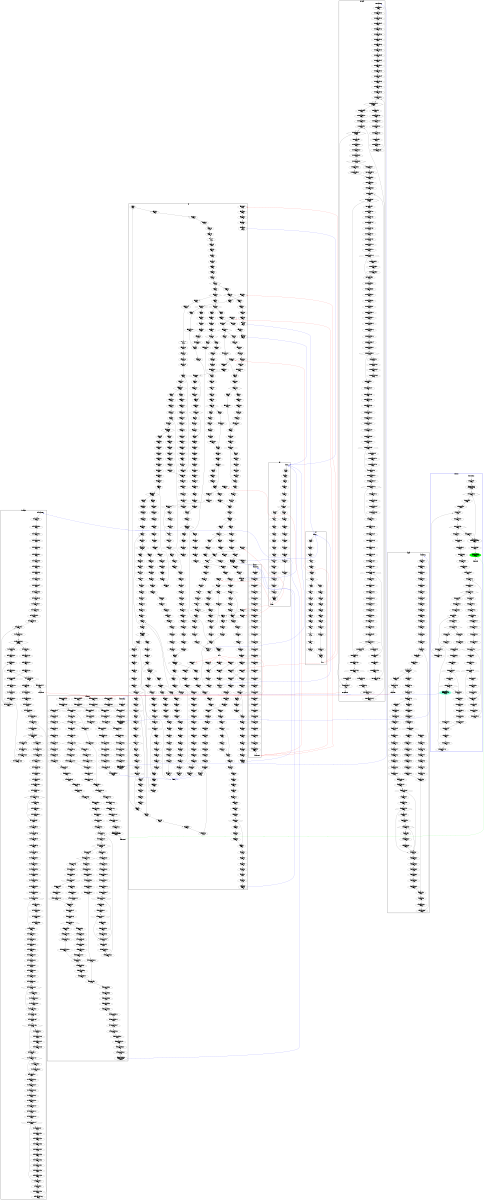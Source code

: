 digraph "CFG" {
fontsize=10;
orientation="portrait";
rankdir="TB";
size="10,8";
_thrFunc0___bb [fontsize=10, label="\"_thrFunc0___bb\"\nWCET=4", width="0.01"];
_thrFunc0___bb__10 [fontsize=10, label="_thrFunc0___bb__10\n(_thrFunc0_)mysingle\nWCET=13", width="0.01"];
_thrFunc0___bb__12 [fontsize=10, label="\"_thrFunc0___bb__12\"\nWCET=5", shape=diamond, width="0.01"];
_thrFunc0___bb3 [fontsize=10, label="\"_thrFunc0___bb3\"\nWCET=4", width="0.01"];
_thrFunc0___bb3__7 [fontsize=10, label="\"_thrFunc0___bb3__7\"\nWCET=0", width="0.01"];
_thrFunc0___bb4 [fontsize=10, label="\"_thrFunc0___bb4\"\nWCET=4", width="0.01"];
_thrFunc0___bb4__1 [fontsize=10, label="\"_thrFunc0___bb4__1\"\nWCET=4", width="0.01"];
_thrFunc0___bb4__3 [fontsize=10, label="\"_thrFunc0___bb4__3\"\nWCET=5", shape=diamond, width="0.01"];
_thrFunc0___bb8 [fontsize=10, label="\"_thrFunc0___bb8\"\nWCET=4", width="0.01"];
_thrFunc0___bb8__3 [fontsize=10, label="\"_thrFunc0___bb8__3\"\nWCET=4", width="0.01"];
_thrFunc0___bb8__5 [fontsize=10, label="\"_thrFunc0___bb8__5\"\nWCET=13", width="0.01"];
_thrFunc0___bb8__6 [fontsize=10, label="\"_thrFunc0___bb8__6\"\nWCET=4", width="0.01"];
_thrFunc0___bb8__7 [fontsize=10, label="\"_thrFunc0___bb8__7\"\nWCET=4", width="0.01"];
_thrFunc0___bb8__8 [fontsize=10, label="\"_thrFunc0___bb8__8\"\nWCET=4", width="0.01"];
_thrFunc0___bb8__9 [fontsize=10, label="\"_thrFunc0___bb8__9\"\nWCET=0", width="0.01"];
_thrFunc0___bb15 [fontsize=10, label="\"_thrFunc0___bb15\"\nWCET=4", width="0.01"];
_thrFunc0___bb15__1 [fontsize=10, label="\"_thrFunc0___bb15__1\"\nWCET=4", width="0.01"];
_thrFunc0___bb15__3 [fontsize=10, label="\"_thrFunc0___bb15__3\"\nWCET=5", shape=diamond, width="0.01"];
_thrFunc0___bb19 [fontsize=10, label="\"_thrFunc0___bb19\"\nWCET=4", width="0.01"];
_thrFunc0___bb19__3 [fontsize=10, label="\"_thrFunc0___bb19__3\"\nWCET=4", width="0.01"];
_thrFunc0___bb19__6 [fontsize=10, label="\"_thrFunc0___bb19__6\"\nWCET=4", width="0.01"];
_thrFunc0___bb19__8 [fontsize=10, label="\"_thrFunc0___bb19__8\"\nWCET=13", width="0.01"];
_thrFunc0___bb19__10 [fontsize=10, label="\"_thrFunc0___bb19__10\"\nWCET=11", width="0.01"];
_thrFunc0___bb19__11 [fontsize=10, label="\"_thrFunc0___bb19__11\"\nWCET=4", width="0.01"];
_thrFunc0___bb19__12 [fontsize=10, label="\"_thrFunc0___bb19__12\"\nWCET=4", width="0.01"];
_thrFunc0___bb19__14 [fontsize=10, label="\"_thrFunc0___bb19__14\"\nWCET=4", width="0.01"];
_thrFunc0___bb19__16 [fontsize=10, label="\"_thrFunc0___bb19__16\"\nWCET=6", shape=diamond, width="0.01"];
_thrFunc0___bb34 [fontsize=10, label="\"_thrFunc0___bb34\"\nWCET=4", width="0.01"];
_thrFunc0___bb34__2 [fontsize=10, label="\"_thrFunc0___bb34__2\"\nWCET=4", width="0.01"];
_thrFunc0___bb34__4 [fontsize=10, label="\"_thrFunc0___bb34__4\"\nWCET=6", shape=diamond, width="0.01"];
_thrFunc0___bb39 [fontsize=10, label="\"_thrFunc0___bb39\"\nWCET=4", width="0.01"];
_thrFunc0___bb39__2 [fontsize=10, label="\"_thrFunc0___bb39__2\"\nWCET=6", width="0.01"];
_thrFunc0___bb39__3 [fontsize=10, label="\"_thrFunc0___bb39__3\"\nWCET=0", width="0.01"];
_thrFunc0___bb42 [fontsize=10, label="\"_thrFunc0___bb42\"\nWCET=0", width="0.01"];
_thrFunc0___bb43 [fontsize=10, label="\"_thrFunc0___bb43\"\nWCET=4", width="0.01"];
_thrFunc0___bb43__2 [fontsize=10, label="\"_thrFunc0___bb43__2\"\nWCET=6", width="0.01"];
_thrFunc0___bb43__3 [fontsize=10, label="\"_thrFunc0___bb43__3\"\nWCET=0", width="0.01"];
_thrFunc0___bb46 [fontsize=10, label="\"_thrFunc0___bb46\"\nWCET=4", width="0.01"];
_thrFunc0___bb46__2 [fontsize=10, label="\"_thrFunc0___bb46__2\"\nWCET=6", width="0.01"];
_thrFunc0___bb46__3 [fontsize=10, label="\"_thrFunc0___bb46__3\"\nWCET=0", width="0.01"];
_thrFunc0___bb49 [fontsize=10, label="\"_thrFunc0___bb49\"\nWCET=4", width="0.01"];
_thrFunc0___bb49__1 [fontsize=10, label="\"_thrFunc0___bb49__1\"\nWCET=4", width="0.01"];
_thrFunc0___bb49__3 [fontsize=10, label="\"_thrFunc0___bb49__3\"\nWCET=5", shape=diamond, width="0.01"];
_thrFunc0___bb53 [fontsize=10, label="\"_thrFunc0___bb53\"\nWCET=4", width="0.01"];
_thrFunc0___bb53__3 [fontsize=10, label="\"_thrFunc0___bb53__3\"\nWCET=4", width="0.01"];
_thrFunc0___bb53__5 [fontsize=10, label="\"_thrFunc0___bb53__5\"\nWCET=13", width="0.01"];
_thrFunc0___bb53__6 [fontsize=10, label="\"_thrFunc0___bb53__6\"\nWCET=4", width="0.01"];
_thrFunc0___bb53__7 [fontsize=10, label="\"_thrFunc0___bb53__7\"\nWCET=4", width="0.01"];
_thrFunc0___bb53__9 [fontsize=10, label="\"_thrFunc0___bb53__9\"\nWCET=5", shape=diamond, width="0.01"];
_thrFunc0___bb62 [fontsize=10, label="\"_thrFunc0___bb62\"\nWCET=4", width="0.01"];
_thrFunc0___bb62__2 [fontsize=10, label="\"_thrFunc0___bb62__2\"\nWCET=5", shape=diamond, width="0.01"];
_thrFunc0___bb65 [fontsize=10, label="\"_thrFunc0___bb65\"\nWCET=4", width="0.01"];
_thrFunc0___bb65__1 [fontsize=10, label="\"_thrFunc0___bb65__1\"\nWCET=4", width="0.01"];
_thrFunc0___bb65__3 [fontsize=10, label="\"_thrFunc0___bb65__3\"\nWCET=4", width="0.01"];
_thrFunc0___bb65__6 [fontsize=10, label="\"_thrFunc0___bb65__6\"\nWCET=4", width="0.01"];
_thrFunc0___bb65__8 [fontsize=10, label="\"_thrFunc0___bb65__8\"\nWCET=17", width="0.01"];
_thrFunc0___bb65__9 [fontsize=10, label="\"_thrFunc0___bb65__9\"\nWCET=0", width="0.01"];
_thrFunc0___bb74 [color=aquamarine, fontsize=10, label="_thrFunc0___bb74\nCREATE _taskFunc0_\nWCET=13", style=filled, width="0.01"];
_thrFunc0___bb74__1 [fontsize=10, label="\"_thrFunc0___bb74__1\"\nWCET=0", width="0.01"];
_thrFunc0___bb76 [fontsize=10, label="\"_thrFunc0___bb76\"\nWCET=0", width="0.01"];
_thrFunc0___bb77 [fontsize=10, label="\"_thrFunc0___bb77\"\nWCET=4", width="0.01"];
_thrFunc0___bb77__2 [fontsize=10, label="\"_thrFunc0___bb77__2\"\nWCET=6", width="0.01"];
_thrFunc0___bb77__3 [fontsize=10, label="\"_thrFunc0___bb77__3\"\nWCET=0", width="0.01"];
_thrFunc0___bb80 [fontsize=10, label="\"_thrFunc0___bb80\"\nWCET=0", width="0.01"];
_thrFunc0___bb81 [fontsize=10, label="\"_thrFunc0___bb81\"\nWCET=4", width="0.01"];
_thrFunc0___bb81__2 [fontsize=10, label="\"_thrFunc0___bb81__2\"\nWCET=6", width="0.01"];
_thrFunc0___bb81__3 [fontsize=10, label="\"_thrFunc0___bb81__3\"\nWCET=0", width="0.01"];
_thrFunc0___bb84 [fontsize=10, label="\"_thrFunc0___bb84\"\nWCET=0", width="0.01"];
_thrFunc0___bb85 [fontsize=10, label="_thrFunc0___bb85\n(_thrFunc0_)leaving_single\nWCET=13", width="0.01"];
_thrFunc0___bb85__1 [fontsize=10, label="\"_thrFunc0___bb85__1\"\nWCET=0", width="0.01"];
_thrFunc0___bb86 [color=green, fontsize=10, label="_thrFunc0___bb86\n(_thrFunc0_)taskwait\nWCET=13", style=filled, width="0.01"];
_thrFunc0__entry [color="white", fontsize=10, height="0.01", label="_thrFunc0__entry", width="0.01"];
_thrFunc0__exit [color="white", fontsize=10, label="_thrFunc0__exit", width="0.01"];
_taskFunc0___bb [fontsize=10, label="\"_taskFunc0___bb\"\nWCET=4", width="0.01"];
_taskFunc0___bb__27 [fontsize=10, label="\"_taskFunc0___bb__27\"\nWCET=4", width="0.01"];
_taskFunc0___bb__29 [fontsize=10, label="\"_taskFunc0___bb__29\"\nWCET=4", width="0.01"];
_taskFunc0___bb__35 [fontsize=10, label="\"_taskFunc0___bb__35\"\nWCET=4", width="0.01"];
_taskFunc0___bb__37 [fontsize=10, label="\"_taskFunc0___bb__37\"\nWCET=4", width="0.01"];
_taskFunc0___bb__38 [fontsize=10, label="\"_taskFunc0___bb__38\"\nWCET=4", width="0.01"];
_taskFunc0___bb__40 [fontsize=10, label="\"_taskFunc0___bb__40\"\nWCET=4", width="0.01"];
_taskFunc0___bb__42 [fontsize=10, label="\"_taskFunc0___bb__42\"\nWCET=6", width="0.01"];
_taskFunc0___bb__43 [fontsize=10, label="\"_taskFunc0___bb__43\"\nWCET=4", width="0.01"];
_taskFunc0___bb__45 [fontsize=10, label="\"_taskFunc0___bb__45\"\nWCET=4", width="0.01"];
_taskFunc0___bb__47 [fontsize=10, label="\"_taskFunc0___bb__47\"\nWCET=6", width="0.01"];
_taskFunc0___bb__48 [fontsize=10, label="\"_taskFunc0___bb__48\"\nWCET=4", width="0.01"];
_taskFunc0___bb__50 [fontsize=10, label="\"_taskFunc0___bb__50\"\nWCET=4", width="0.01"];
_taskFunc0___bb__52 [fontsize=10, label="\"_taskFunc0___bb__52\"\nWCET=6", width="0.01"];
_taskFunc0___bb__53 [fontsize=10, label="\"_taskFunc0___bb__53\"\nWCET=4", width="0.01"];
_taskFunc0___bb__55 [fontsize=10, label="\"_taskFunc0___bb__55\"\nWCET=4", width="0.01"];
_taskFunc0___bb__57 [fontsize=10, label="\"_taskFunc0___bb__57\"\nWCET=6", width="0.01"];
_taskFunc0___bb__58 [fontsize=10, label="\"_taskFunc0___bb__58\"\nWCET=4", width="0.01"];
_taskFunc0___bb__71 [fontsize=10, label="\"_taskFunc0___bb__71\"\nWCET=4", width="0.01"];
_taskFunc0___bb__72 [fontsize=10, label="\"_taskFunc0___bb__72\"\nWCET=4", width="0.01"];
_taskFunc0___bb__73 [fontsize=10, label="\"_taskFunc0___bb__73\"\nWCET=0", width="0.01"];
_taskFunc0___bb18 [fontsize=10, label="\"_taskFunc0___bb18\"\nWCET=4", width="0.01"];
_taskFunc0___bb18__1 [fontsize=10, label="\"_taskFunc0___bb18__1\"\nWCET=4", width="0.01"];
_taskFunc0___bb18__3 [fontsize=10, label="\"_taskFunc0___bb18__3\"\nWCET=5\nbound=341", shape=diamond, width="0.01"];
_taskFunc0___bb22 [fontsize=10, label="\"_taskFunc0___bb22\"\nWCET=4", width="0.01"];
_taskFunc0___bb22__3 [fontsize=10, label="\"_taskFunc0___bb22__3\"\nWCET=4", width="0.01"];
_taskFunc0___bb22__6 [fontsize=10, label="\"_taskFunc0___bb22__6\"\nWCET=4", width="0.01"];
_taskFunc0___bb22__8 [fontsize=10, label="\"_taskFunc0___bb22__8\"\nWCET=13", width="0.01"];
_taskFunc0___bb22__10 [fontsize=10, label="\"_taskFunc0___bb22__10\"\nWCET=11", width="0.01"];
_taskFunc0___bb22__11 [fontsize=10, label="\"_taskFunc0___bb22__11\"\nWCET=4", width="0.01"];
_taskFunc0___bb22__12 [fontsize=10, label="\"_taskFunc0___bb22__12\"\nWCET=4", width="0.01"];
_taskFunc0___bb22__14 [fontsize=10, label="\"_taskFunc0___bb22__14\"\nWCET=4", width="0.01"];
_taskFunc0___bb22__16 [fontsize=10, label="\"_taskFunc0___bb22__16\"\nWCET=6", shape=diamond, width="0.01"];
_taskFunc0___bb37 [fontsize=10, label="\"_taskFunc0___bb37\"\nWCET=4", width="0.01"];
_taskFunc0___bb37__2 [fontsize=10, label="\"_taskFunc0___bb37__2\"\nWCET=4", width="0.01"];
_taskFunc0___bb37__4 [fontsize=10, label="\"_taskFunc0___bb37__4\"\nWCET=6", shape=diamond, width="0.01"];
_taskFunc0___bb42 [fontsize=10, label="\"_taskFunc0___bb42\"\nWCET=4", width="0.01"];
_taskFunc0___bb42__2 [fontsize=10, label="\"_taskFunc0___bb42__2\"\nWCET=6", width="0.01"];
_taskFunc0___bb42__3 [fontsize=10, label="\"_taskFunc0___bb42__3\"\nWCET=0", width="0.01"];
_taskFunc0___bb45 [fontsize=10, label="\"_taskFunc0___bb45\"\nWCET=0", width="0.01"];
_taskFunc0___bb46 [fontsize=10, label="\"_taskFunc0___bb46\"\nWCET=4", width="0.01"];
_taskFunc0___bb46__2 [fontsize=10, label="\"_taskFunc0___bb46__2\"\nWCET=6", width="0.01"];
_taskFunc0___bb46__3 [fontsize=10, label="\"_taskFunc0___bb46__3\"\nWCET=0", width="0.01"];
_taskFunc0___bb49 [fontsize=10, label="\"_taskFunc0___bb49\"\nWCET=4", width="0.01"];
_taskFunc0___bb49__2 [fontsize=10, label="\"_taskFunc0___bb49__2\"\nWCET=5", shape=diamond, width="0.01"];
_taskFunc0___bb52 [fontsize=10, label="\"_taskFunc0___bb52\"\nWCET=4", width="0.01"];
_taskFunc0___bb52__2 [fontsize=10, label="\"_taskFunc0___bb52__2\"\nWCET=4", width="0.01"];
_taskFunc0___bb52__5 [fontsize=10, label="\"_taskFunc0___bb52__5\"\nWCET=4", width="0.01"];
_taskFunc0___bb52__6 [fontsize=10, label="\"_taskFunc0___bb52__6\"\nWCET=4", width="0.01"];
_taskFunc0___bb52__8 [fontsize=10, label="\"_taskFunc0___bb52__8\"\nWCET=4", width="0.01"];
_taskFunc0___bb52__11 [fontsize=10, label="\"_taskFunc0___bb52__11\"\nWCET=4", width="0.01"];
_taskFunc0___bb52__12 [fontsize=10, label="\"_taskFunc0___bb52__12\"\nWCET=0", width="0.01"];
_taskFunc0___bb63 [fontsize=10, label="\"_taskFunc0___bb63\"\nWCET=4", width="0.01"];
_taskFunc0___bb63__1 [fontsize=10, label="\"_taskFunc0___bb63__1\"\nWCET=4", width="0.01"];
_taskFunc0___bb63__2 [fontsize=10, label="\"_taskFunc0___bb63__2\"\nWCET=4", width="0.01"];
_taskFunc0___bb63__4 [fontsize=10, label="\"_taskFunc0___bb63__4\"\nWCET=5", shape=diamond, width="0.01"];
_taskFunc0___bb68 [fontsize=10, label="\"_taskFunc0___bb68\"\nWCET=4", width="0.01"];
_taskFunc0___bb68__1 [fontsize=10, label="\"_taskFunc0___bb68__1\"\nWCET=4", width="0.01"];
_taskFunc0___bb68__1___1 [fontsize=10, label="\"_taskFunc0___bb68__1___1\"\nWCET=0", width="0.01"];
_taskFunc0___bb70 [fontsize=10, label="\"_taskFunc0___bb70\"\nWCET=4", width="0.01"];
_taskFunc0___bb70__1 [fontsize=10, label="\"_taskFunc0___bb70__1\"\nWCET=4", width="0.01"];
_taskFunc0___bb70__1___1 [fontsize=10, label="\"_taskFunc0___bb70__1___1\"\nWCET=0", width="0.01"];
_taskFunc0___bb72 [fontsize=10, label="_taskFunc0___bb72\n log\nWCET=13", width="0.01"];
_taskFunc0___bb72__4 [fontsize=10, label="\"_taskFunc0___bb72__4\"\nWCET=4", width="0.01"];
_taskFunc0___bb72__5 [fontsize=10, label="\"_taskFunc0___bb72__5\"\nWCET=4", width="0.01"];
_taskFunc0___bb72__7 [fontsize=10, label="\"_taskFunc0___bb72__7\"\nWCET=5", shape=diamond, width="0.01"];
_taskFunc0___bb79 [fontsize=10, label="\"_taskFunc0___bb79\"\nWCET=4", width="0.01"];
_taskFunc0___bb79__1 [fontsize=10, label="\"_taskFunc0___bb79__1\"\nWCET=4", width="0.01"];
_taskFunc0___bb79__2 [fontsize=10, label="\"_taskFunc0___bb79__2\"\nWCET=4", width="0.01"];
_taskFunc0___bb79__2___1 [fontsize=10, label="\"_taskFunc0___bb79__2___1\"\nWCET=0", width="0.01"];
_taskFunc0___bb82 [fontsize=10, label="\"_taskFunc0___bb82\"\nWCET=4", width="0.01"];
_taskFunc0___bb82__3 [fontsize=10, label="\"_taskFunc0___bb82__3\"\nWCET=4", width="0.01"];
_taskFunc0___bb82__5 [fontsize=10, label="\"_taskFunc0___bb82__5\"\nWCET=4", width="0.01"];
_taskFunc0___bb82__6 [fontsize=10, label="\"_taskFunc0___bb82__6\"\nWCET=8", width="0.01"];
_taskFunc0___bb82__7 [fontsize=10, label="\"_taskFunc0___bb82__7\"\nWCET=4", width="0.01"];
_taskFunc0___bb82__7___1 [fontsize=10, label="\"_taskFunc0___bb82__7___1\"\nWCET=0", width="0.01"];
_taskFunc0___bb90 [fontsize=10, label="\"_taskFunc0___bb90\"\nWCET=4", width="0.01"];
_taskFunc0___bb90__3 [fontsize=10, label="\"_taskFunc0___bb90__3\"\nWCET=4", width="0.01"];
_taskFunc0___bb90__6 [fontsize=10, label="\"_taskFunc0___bb90__6\"\nWCET=4", width="0.01"];
_taskFunc0___bb90__7 [fontsize=10, label="\"_taskFunc0___bb90__7\"\nWCET=0", width="0.01"];
_taskFunc0___bb96 [fontsize=10, label="\"_taskFunc0___bb96\"\nWCET=4", width="0.01"];
_taskFunc0___bb96__2 [fontsize=10, label="\"_taskFunc0___bb96__2\"\nWCET=6", width="0.01"];
_taskFunc0___bb96__3 [fontsize=10, label="\"_taskFunc0___bb96__3\"\nWCET=4", width="0.01"];
_taskFunc0___bb96__5 [fontsize=10, label="\"_taskFunc0___bb96__5\"\nWCET=6", width="0.01"];
_taskFunc0___bb96__6 [fontsize=10, label="\"_taskFunc0___bb96__6\"\nWCET=4", width="0.01"];
_taskFunc0___bb96__8 [fontsize=10, label="\"_taskFunc0___bb96__8\"\nWCET=4", width="0.01"];
_taskFunc0___bb96__10 [fontsize=10, label="\"_taskFunc0___bb96__10\"\nWCET=11", width="0.01"];
_taskFunc0___bb96__12 [fontsize=10, label="\"_taskFunc0___bb96__12\"\nWCET=4", width="0.01"];
_taskFunc0___bb96__14 [fontsize=10, label="\"_taskFunc0___bb96__14\"\nWCET=4", width="0.01"];
_taskFunc0___bb96__16 [fontsize=10, label="\"_taskFunc0___bb96__16\"\nWCET=11", width="0.01"];
_taskFunc0___bb96__18 [fontsize=10, label="\"_taskFunc0___bb96__18\"\nWCET=4", width="0.01"];
_taskFunc0___bb96__19 [fontsize=10, label="\"_taskFunc0___bb96__19\"\nWCET=4", width="0.01"];
_taskFunc0___bb96__20 [fontsize=10, label="\"_taskFunc0___bb96__20\"\nWCET=4", width="0.01"];
_taskFunc0___bb96__21 [fontsize=10, label="\"_taskFunc0___bb96__21\"\nWCET=4", width="0.01"];
_taskFunc0___bb96__22 [fontsize=10, label="_taskFunc0___bb96__22\nCALL forward_pass\nWCET=13", width="0.01"];
_taskFunc0___bb96__23 [fontsize=10, label="\"_taskFunc0___bb96__23\"\nWCET=4", width="0.01"];
_taskFunc0___bb96__25 [fontsize=10, label="\"_taskFunc0___bb96__25\"\nWCET=4", width="0.01"];
_taskFunc0___bb96__27 [fontsize=10, label="\"_taskFunc0___bb96__27\"\nWCET=11", width="0.01"];
_taskFunc0___bb96__29 [fontsize=10, label="\"_taskFunc0___bb96__29\"\nWCET=4", width="0.01"];
_taskFunc0___bb96__31 [fontsize=10, label="\"_taskFunc0___bb96__31\"\nWCET=4", width="0.01"];
_taskFunc0___bb96__33 [fontsize=10, label="\"_taskFunc0___bb96__33\"\nWCET=11", width="0.01"];
_taskFunc0___bb96__35 [fontsize=10, label="\"_taskFunc0___bb96__35\"\nWCET=4", width="0.01"];
_taskFunc0___bb96__36 [fontsize=10, label="\"_taskFunc0___bb96__36\"\nWCET=4", width="0.01"];
_taskFunc0___bb96__37 [fontsize=10, label="\"_taskFunc0___bb96__37\"\nWCET=4", width="0.01"];
_taskFunc0___bb96__38 [fontsize=10, label="\"_taskFunc0___bb96__38\"\nWCET=4", width="0.01"];
_taskFunc0___bb96__39 [fontsize=10, label="\"_taskFunc0___bb96__39\"\nWCET=4", width="0.01"];
_taskFunc0___bb96__40 [fontsize=10, label="_taskFunc0___bb96__40\nCALL reverse_pass\nWCET=13", width="0.01"];
_taskFunc0___bb96__41 [fontsize=10, label="\"_taskFunc0___bb96__41\"\nWCET=4", width="0.01"];
_taskFunc0___bb96__42 [fontsize=10, label="\"_taskFunc0___bb96__42\"\nWCET=4", width="0.01"];
_taskFunc0___bb96__43 [fontsize=10, label="\"_taskFunc0___bb96__43\"\nWCET=4", width="0.01"];
_taskFunc0___bb96__45 [fontsize=10, label="\"_taskFunc0___bb96__45\"\nWCET=4", width="0.01"];
_taskFunc0___bb96__47 [fontsize=10, label="\"_taskFunc0___bb96__47\"\nWCET=4", width="0.01"];
_taskFunc0___bb96__48 [fontsize=10, label="\"_taskFunc0___bb96__48\"\nWCET=4", width="0.01"];
_taskFunc0___bb96__51 [fontsize=10, label="\"_taskFunc0___bb96__51\"\nWCET=4", width="0.01"];
_taskFunc0___bb96__52 [fontsize=10, label="\"_taskFunc0___bb96__52\"\nWCET=4", width="0.01"];
_taskFunc0___bb96__56 [fontsize=10, label="\"_taskFunc0___bb96__56\"\nWCET=4", width="0.01"];
_taskFunc0___bb96__57 [fontsize=10, label="\"_taskFunc0___bb96__57\"\nWCET=4", width="0.01"];
_taskFunc0___bb96__58 [fontsize=10, label="\"_taskFunc0___bb96__58\"\nWCET=4", width="0.01"];
_taskFunc0___bb96__59 [fontsize=10, label="\"_taskFunc0___bb96__59\"\nWCET=4", width="0.01"];
_taskFunc0___bb96__60 [fontsize=10, label="_taskFunc0___bb96__60\nCALL diff\nWCET=25", width="0.01"];
_taskFunc0___bb96__61 [fontsize=10, label="\"_taskFunc0___bb96__61\"\nWCET=4", width="0.01"];
_taskFunc0___bb96__62 [fontsize=10, label="\"_taskFunc0___bb96__62\"\nWCET=4", width="0.01"];
_taskFunc0___bb96__64 [fontsize=10, label="\"_taskFunc0___bb96__64\"\nWCET=4", width="0.01"];
_taskFunc0___bb96__65 [fontsize=10, label="\"_taskFunc0___bb96__65\"\nWCET=4", width="0.01"];
_taskFunc0___bb96__66 [fontsize=10, label="_taskFunc0___bb96__66\nCALL tracepath\nWCET=13", width="0.01"];
_taskFunc0___bb96__67 [fontsize=10, label="\"_taskFunc0___bb96__67\"\nWCET=4", width="0.01"];
_taskFunc0___bb96__68 [fontsize=10, label="\"_taskFunc0___bb96__68\"\nWCET=4", width="0.01"];
_taskFunc0___bb96__70 [fontsize=10, label="\"_taskFunc0___bb96__70\"\nWCET=5", shape=diamond, width="0.01"];
_taskFunc0___bb160 [fontsize=10, label="\"_taskFunc0___bb160\"\nWCET=4", width="0.01"];
_taskFunc0___bb160__2 [fontsize=10, label="\"_taskFunc0___bb160__2\"\nWCET=5", shape=diamond, width="0.01"];
_taskFunc0___bb163 [fontsize=10, label="\"_taskFunc0___bb163\"\nWCET=4", width="0.01"];
_taskFunc0___bb163__1 [fontsize=10, label="\"_taskFunc0___bb163__1\"\nWCET=0", width="0.01"];
_taskFunc0___bb164 [fontsize=10, label="\"_taskFunc0___bb164\"\nWCET=4", width="0.01"];
_taskFunc0___bb164__1 [fontsize=10, label="\"_taskFunc0___bb164__1\"\nWCET=4", width="0.01"];
_taskFunc0___bb164__3 [fontsize=10, label="\"_taskFunc0___bb164__3\"\nWCET=5", shape=diamond, width="0.01"];
_taskFunc0___bb168 [fontsize=10, label="\"_taskFunc0___bb168\"\nWCET=4", width="0.01"];
_taskFunc0___bb168__1 [fontsize=10, label="\"_taskFunc0___bb168__1\"\nWCET=4", width="0.01"];
_taskFunc0___bb168__1___1 [fontsize=10, label="\"_taskFunc0___bb168__1___1\"\nWCET=0", width="0.01"];
_taskFunc0___bb170 [fontsize=10, label="\"_taskFunc0___bb170\"\nWCET=4", width="0.01"];
_taskFunc0___bb170__1 [fontsize=10, label="\"_taskFunc0___bb170__1\"\nWCET=4", width="0.01"];
_taskFunc0___bb170__1___1 [fontsize=10, label="\"_taskFunc0___bb170__1___1\"\nWCET=0", width="0.01"];
_taskFunc0___bb172 [fontsize=10, label="\"_taskFunc0___bb172\"\nWCET=4", width="0.01"];
_taskFunc0___bb172__4 [fontsize=10, label="\"_taskFunc0___bb172__4\"\nWCET=4", width="0.01"];
_taskFunc0___bb172__5 [fontsize=10, label="\"_taskFunc0___bb172__5\"\nWCET=0", width="0.01"];
_taskFunc0___bb177 [fontsize=10, label="\"_taskFunc0___bb177\"\nWCET=4", width="0.01"];
_taskFunc0___bb177__2 [fontsize=10, label="\"_taskFunc0___bb177__2\"\nWCET=4", width="0.01"];
_taskFunc0___bb177__3 [fontsize=10, label="\"_taskFunc0___bb177__3\"\nWCET=4", width="0.01"];
_taskFunc0___bb177__5 [fontsize=10, label="\"_taskFunc0___bb177__5\"\nWCET=4", width="0.01"];
_taskFunc0___bb177__8 [fontsize=10, label="\"_taskFunc0___bb177__8\"\nWCET=4", width="0.01"];
_taskFunc0___bb177__10 [fontsize=10, label="\"_taskFunc0___bb177__10\"\nWCET=17", width="0.01"];
_taskFunc0___bb177__11 [fontsize=10, label="\"_taskFunc0___bb177__11\"\nWCET=0", width="0.01"];
_taskFunc0___bb188 [fontsize=10, label="\"_taskFunc0___bb188\"\nWCET=4", width="0.01"];
_taskFunc0___bb188__2 [fontsize=10, label="_taskFunc0___bb188__2\n(_taskFunc0_)taskenv_free\nWCET=13", width="0.01"];
_taskFunc0__entry [color="white", fontsize=10, height="0.01", label="_taskFunc0__entry", width="0.01"];
_taskFunc0__exit [color="white", fontsize=10, label="_taskFunc0__exit", width="0.01"];
tracepath__bb [fontsize=10, label="\"tracepath__bb\"\nWCET=4", width="0.01"];
tracepath__bb__16 [fontsize=10, label="\"tracepath__bb__16\"\nWCET=4", width="0.01"];
tracepath__bb__18 [fontsize=10, label="\"tracepath__bb__18\"\nWCET=4", width="0.01"];
tracepath__bb__20 [fontsize=10, label="\"tracepath__bb__20\"\nWCET=4", width="0.01"];
tracepath__bb__22 [fontsize=10, label="\"tracepath__bb__22\"\nWCET=4", width="0.01"];
tracepath__bb__24 [fontsize=10, label="\"tracepath__bb__24\"\nWCET=4", width="0.01"];
tracepath__bb__29 [fontsize=10, label="\"tracepath__bb__29\"\nWCET=4", width="0.01"];
tracepath__bb__30 [fontsize=10, label="\"tracepath__bb__30\"\nWCET=4", width="0.01"];
tracepath__bb__32 [fontsize=10, label="\"tracepath__bb__32\"\nWCET=4", width="0.01"];
tracepath__bb__33 [fontsize=10, label="\"tracepath__bb__33\"\nWCET=4", width="0.01"];
tracepath__bb__35 [fontsize=10, label="\"tracepath__bb__35\"\nWCET=4", width="0.01"];
tracepath__bb__37 [fontsize=10, label="\"tracepath__bb__37\"\nWCET=4", width="0.01"];
tracepath__bb__38 [fontsize=10, label="\"tracepath__bb__38\"\nWCET=4", width="0.01"];
tracepath__bb__39 [fontsize=10, label="\"tracepath__bb__39\"\nWCET=0", width="0.01"];
tracepath__bb8 [fontsize=10, label="\"tracepath__bb8\"\nWCET=4", width="0.01"];
tracepath__bb8__1 [fontsize=10, label="\"tracepath__bb8__1\"\nWCET=4", width="0.01"];
tracepath__bb8__2 [fontsize=10, label="\"tracepath__bb8__2\"\nWCET=4", width="0.01"];
tracepath__bb8__5 [fontsize=10, label="\"tracepath__bb8__5\"\nWCET=7\nbound=134", shape=diamond, width="0.01"];
tracepath__bb14 [fontsize=10, label="\"tracepath__bb14\"\nWCET=4", width="0.01"];
tracepath__bb14__2 [fontsize=10, label="\"tracepath__bb14__2\"\nWCET=4", width="0.01"];
tracepath__bb14__4 [fontsize=10, label="\"tracepath__bb14__4\"\nWCET=11", width="0.01"];
tracepath__bb14__6 [fontsize=10, label="\"tracepath__bb14__6\"\nWCET=5", shape=diamond, width="0.01"];
tracepath__bb21 [fontsize=10, label="\"tracepath__bb21\"\nWCET=4", width="0.01"];
tracepath__bb21__3 [fontsize=10, label="\"tracepath__bb21__3\"\nWCET=4", width="0.01"];
tracepath__bb21__5 [fontsize=10, label="\"tracepath__bb21__5\"\nWCET=4", width="0.01"];
tracepath__bb21__7 [fontsize=10, label="\"tracepath__bb21__7\"\nWCET=11", width="0.01"];
tracepath__bb21__9 [fontsize=10, label="\"tracepath__bb21__9\"\nWCET=11", width="0.01"];
tracepath__bb21__10 [fontsize=10, label="\"tracepath__bb21__10\"\nWCET=4", width="0.01"];
tracepath__bb21__12 [fontsize=10, label="\"tracepath__bb21__12\"\nWCET=4", width="0.01"];
tracepath__bb21__14 [fontsize=10, label="\"tracepath__bb21__14\"\nWCET=4", width="0.01"];
tracepath__bb21__16 [fontsize=10, label="\"tracepath__bb21__16\"\nWCET=4", width="0.01"];
tracepath__bb21__18 [fontsize=10, label="\"tracepath__bb21__18\"\nWCET=11", width="0.01"];
tracepath__bb21__20 [fontsize=10, label="\"tracepath__bb21__20\"\nWCET=11", width="0.01"];
tracepath__bb21__21 [fontsize=10, label="\"tracepath__bb21__21\"\nWCET=4", width="0.01"];
tracepath__bb21__22 [fontsize=10, label="\"tracepath__bb21__22\"\nWCET=4", width="0.01"];
tracepath__bb21__24 [fontsize=10, label="\"tracepath__bb21__24\"\nWCET=4", width="0.01"];
tracepath__bb21__26 [fontsize=10, label="\"tracepath__bb21__26\"\nWCET=6", shape=diamond, width="0.01"];
tracepath__bb44 [fontsize=10, label="\"tracepath__bb44\"\nWCET=4", width="0.01"];
tracepath__bb44__2 [fontsize=10, label="\"tracepath__bb44__2\"\nWCET=4", width="0.01"];
tracepath__bb44__4 [fontsize=10, label="\"tracepath__bb44__4\"\nWCET=6", shape=diamond, width="0.01"];
tracepath__bb49 [fontsize=10, label="\"tracepath__bb49\"\nWCET=4", width="0.01"];
tracepath__bb49__2 [fontsize=10, label="\"tracepath__bb49__2\"\nWCET=4", width="0.01"];
tracepath__bb49__5 [fontsize=10, label="\"tracepath__bb49__5\"\nWCET=7", shape=diamond, width="0.01"];
tracepath__bb55 [fontsize=10, label="\"tracepath__bb55\"\nWCET=4", width="0.01"];
tracepath__bb55__2 [fontsize=10, label="\"tracepath__bb55__2\"\nWCET=6", width="0.01"];
tracepath__bb55__3 [fontsize=10, label="\"tracepath__bb55__3\"\nWCET=0", width="0.01"];
tracepath__bb58 [fontsize=10, label="\"tracepath__bb58\"\nWCET=4", width="0.01"];
tracepath__bb58__2 [fontsize=10, label="\"tracepath__bb58__2\"\nWCET=6", width="0.01"];
tracepath__bb58__3 [fontsize=10, label="\"tracepath__bb58__3\"\nWCET=4", width="0.01"];
tracepath__bb58__5 [fontsize=10, label="\"tracepath__bb58__5\"\nWCET=6", width="0.01"];
tracepath__bb58__6 [fontsize=10, label="\"tracepath__bb58__6\"\nWCET=4", width="0.01"];
tracepath__bb58__8 [fontsize=10, label="\"tracepath__bb58__8\"\nWCET=6", width="0.01"];
tracepath__bb58__9 [fontsize=10, label="\"tracepath__bb58__9\"\nWCET=0", width="0.01"];
tracepath__bb65 [fontsize=10, label="\"tracepath__bb65\"\nWCET=4", width="0.01"];
tracepath__bb65__2 [fontsize=10, label="\"tracepath__bb65__2\"\nWCET=4", width="0.01"];
tracepath__bb65__4 [fontsize=10, label="\"tracepath__bb65__4\"\nWCET=11", width="0.01"];
tracepath__bb65__5 [fontsize=10, label="\"tracepath__bb65__5\"\nWCET=4", width="0.01"];
tracepath__bb65__7 [fontsize=10, label="\"tracepath__bb65__7\"\nWCET=5", shape=diamond, width="0.01"];
tracepath__bb72 [fontsize=10, label="\"tracepath__bb72\"\nWCET=4", width="0.01"];
tracepath__bb72__1 [fontsize=10, label="\"tracepath__bb72__1\"\nWCET=4", width="0.01"];
tracepath__bb72__3 [fontsize=10, label="\"tracepath__bb72__3\"\nWCET=6", width="0.01"];
tracepath__bb72__4 [fontsize=10, label="\"tracepath__bb72__4\"\nWCET=4", width="0.01"];
tracepath__bb72__5 [fontsize=10, label="\"tracepath__bb72__5\"\nWCET=4", width="0.01"];
tracepath__bb72__7 [fontsize=10, label="\"tracepath__bb72__7\"\nWCET=6", width="0.01"];
tracepath__bb72__8 [fontsize=10, label="\"tracepath__bb72__8\"\nWCET=0", width="0.01"];
tracepath__bb79 [fontsize=10, label="\"tracepath__bb79\"\nWCET=4", width="0.01"];
tracepath__bb79__1 [fontsize=10, label="\"tracepath__bb79__1\"\nWCET=4", width="0.01"];
tracepath__bb79__3 [fontsize=10, label="\"tracepath__bb79__3\"\nWCET=6", width="0.01"];
tracepath__bb79__4 [fontsize=10, label="\"tracepath__bb79__4\"\nWCET=4", width="0.01"];
tracepath__bb79__5 [fontsize=10, label="\"tracepath__bb79__5\"\nWCET=4", width="0.01"];
tracepath__bb79__7 [fontsize=10, label="\"tracepath__bb79__7\"\nWCET=6", width="0.01"];
tracepath__bb79__8 [fontsize=10, label="\"tracepath__bb79__8\"\nWCET=0", width="0.01"];
tracepath__bb86 [fontsize=10, label="\"tracepath__bb86\"\nWCET=0", width="0.01"];
tracepath__bb87 [fontsize=10, label="\"tracepath__bb87\"\nWCET=0", width="0.01"];
tracepath__bb88 [fontsize=10, label="\"tracepath__bb88\"\nWCET=4", width="0.01"];
tracepath__bb88__2 [fontsize=10, label="\"tracepath__bb88__2\"\nWCET=6", width="0.01"];
tracepath__bb88__3 [fontsize=10, label="\"tracepath__bb88__3\"\nWCET=0", width="0.01"];
tracepath__bb91 [fontsize=10, label="\"tracepath__bb91\"\nWCET=4", width="0.01"];
tracepath__bb91__3 [fontsize=10, label="\"tracepath__bb91__3\"\nRETURN\nWCET=0", width="0.01"];
tracepath_entry [color="white", fontsize=10, height="0.01", label="tracepath_entry", width="0.01"];
tracepath_exit [color="white", fontsize=10, label="tracepath_exit", width="0.01"];
diff__bb [fontsize=10, label="\"diff__bb\"\nWCET=4", width="0.01"];
diff__bb__31 [fontsize=10, label="\"diff__bb__31\"\nWCET=4", width="0.01"];
diff__bb__33 [fontsize=10, label="\"diff__bb__33\"\nWCET=4", width="0.01"];
diff__bb__35 [fontsize=10, label="\"diff__bb__35\"\nWCET=4", width="0.01"];
diff__bb__37 [fontsize=10, label="\"diff__bb__37\"\nWCET=4", width="0.01"];
diff__bb__39 [fontsize=10, label="\"diff__bb__39\"\nWCET=4", width="0.01"];
diff__bb__41 [fontsize=10, label="\"diff__bb__41\"\nWCET=4", width="0.01"];
diff__bb__43 [fontsize=10, label="\"diff__bb__43\"\nWCET=4", width="0.01"];
diff__bb__45 [fontsize=10, label="\"diff__bb__45\"\nWCET=4", width="0.01"];
diff__bb__47 [fontsize=10, label="\"diff__bb__47\"\nWCET=4", width="0.01"];
diff__bb__49 [fontsize=10, label="\"diff__bb__49\"\nWCET=4", width="0.01"];
diff__bb__51 [fontsize=10, label="\"diff__bb__51\"\nWCET=4", width="0.01"];
diff__bb__53 [fontsize=10, label="\"diff__bb__53\"\nWCET=4", width="0.01"];
diff__bb__70 [fontsize=10, label="\"diff__bb__70\"\nWCET=4", width="0.01"];
diff__bb__72 [fontsize=10, label="\"diff__bb__72\"\nWCET=5", shape=diamond, width="0.01"];
diff__bb16 [fontsize=10, label="\"diff__bb16\"\nWCET=4", width="0.01"];
diff__bb16__2 [fontsize=10, label="\"diff__bb16__2\"\nWCET=5", shape=diamond, width="0.01"];
diff__bb19 [fontsize=10, label="\"diff__bb19\"\nWCET=4", width="0.01"];
diff__bb19__1 [fontsize=10, label="\"diff__bb19__1\"\nWCET=4", width="0.01"];
diff__bb19__2 [fontsize=10, label="\"diff__bb19__2\"\nWCET=4", width="0.01"];
diff__bb19__3 [fontsize=10, label="\"diff__bb19__3\"\nWCET=4", width="0.01"];
diff__bb19__4 [fontsize=10, label="diff__bb19__4\nCALL del\nWCET=13", width="0.01"];
diff__bb19__5 [fontsize=10, label="\"diff__bb19__5\"\nWCET=0", width="0.01"];
diff__bb24 [fontsize=10, label="\"diff__bb24\"\nWCET=4", width="0.01"];
diff__bb24__2 [fontsize=10, label="\"diff__bb24__2\"\nWCET=5", shape=diamond, width="0.01"];
diff__bb27 [fontsize=10, label="\"diff__bb27\"\nWCET=4", width="0.01"];
diff__bb27__0___1 [fontsize=10, label="\"diff__bb27__0___1\"\nWCET=0", width="0.01"];
diff__bb28 [fontsize=10, label="\"diff__bb28\"\nWCET=4", width="0.01"];
diff__bb28__1 [fontsize=10, label="\"diff__bb28__1\"\nWCET=4", width="0.01"];
diff__bb28__2 [fontsize=10, label="\"diff__bb28__2\"\nWCET=4", width="0.01"];
diff__bb28__4 [fontsize=10, label="\"diff__bb28__4\"\nWCET=10", width="0.01"];
diff__bb28__5 [fontsize=10, label="\"diff__bb28__5\"\nWCET=4", width="0.01"];
diff__bb28__5___1 [fontsize=10, label="\"diff__bb28__5___1\"\nWCET=0", width="0.01"];
diff__bb34 [fontsize=10, label="\"diff__bb34\"\nWCET=6", width="0.01"];
diff__bb34__3 [fontsize=10, label="\"diff__bb34__3\"\nWCET=0", width="0.01"];
diff__bb37 [fontsize=10, label="\"diff__bb37\"\nWCET=4", width="0.01"];
diff__bb37__2 [fontsize=10, label="\"diff__bb37__2\"\nWCET=5", shape=diamond, width="0.01"];
diff__bb40 [fontsize=10, label="\"diff__bb40\"\nWCET=4", width="0.01"];
diff__bb40__2 [fontsize=10, label="\"diff__bb40__2\"\nWCET=5", shape=diamond, width="0.01"];
diff__bb43 [fontsize=10, label="\"diff__bb43\"\nWCET=4", width="0.01"];
diff__bb43__1 [fontsize=10, label="\"diff__bb43__1\"\nWCET=4", width="0.01"];
diff__bb43__2 [fontsize=10, label="\"diff__bb43__2\"\nWCET=4", width="0.01"];
diff__bb43__3 [fontsize=10, label="\"diff__bb43__3\"\nWCET=4", width="0.01"];
diff__bb43__4 [fontsize=10, label="diff__bb43__4\nCALL add\nWCET=13", width="0.01"];
diff__bb43__5 [fontsize=10, label="\"diff__bb43__5\"\nWCET=4", width="0.01"];
diff__bb43__7 [fontsize=10, label="\"diff__bb43__7\"\nWCET=5", shape=diamond, width="0.01"];
diff__bb50 [fontsize=10, label="\"diff__bb50\"\nWCET=4", width="0.01"];
diff__bb50__0___1 [fontsize=10, label="\"diff__bb50__0___1\"\nWCET=0", width="0.01"];
diff__bb51 [fontsize=10, label="\"diff__bb51\"\nWCET=4", width="0.01"];
diff__bb51__1 [fontsize=10, label="\"diff__bb51__1\"\nWCET=4", width="0.01"];
diff__bb51__2 [fontsize=10, label="\"diff__bb51__2\"\nWCET=4", width="0.01"];
diff__bb51__4 [fontsize=10, label="\"diff__bb51__4\"\nWCET=10", width="0.01"];
diff__bb51__5 [fontsize=10, label="\"diff__bb51__5\"\nWCET=4", width="0.01"];
diff__bb51__5___1 [fontsize=10, label="\"diff__bb51__5___1\"\nWCET=0", width="0.01"];
diff__bb57 [fontsize=10, label="\"diff__bb57\"\nWCET=6", width="0.01"];
diff__bb57__3 [fontsize=10, label="\"diff__bb57__3\"\nWCET=0", width="0.01"];
diff__bb60 [fontsize=10, label="\"diff__bb60\"\nWCET=4", width="0.01"];
diff__bb60__1 [fontsize=10, label="\"diff__bb60__1\"\nWCET=4", width="0.01"];
diff__bb60__3 [fontsize=10, label="\"diff__bb60__3\"\nWCET=8", width="0.01"];
diff__bb60__4 [fontsize=10, label="\"diff__bb60__4\"\nWCET=4", width="0.01"];
diff__bb60__6 [fontsize=10, label="\"diff__bb60__6\"\nWCET=5", shape=diamond, width="0.01"];
diff__bb67 [fontsize=10, label="\"diff__bb67\"\nWCET=4", width="0.01"];
diff__bb67__0___1 [fontsize=10, label="\"diff__bb67__0___1\"\nWCET=0", width="0.01"];
diff__bb68 [fontsize=10, label="\"diff__bb68\"\nWCET=4", width="0.01"];
diff__bb68__1 [fontsize=10, label="\"diff__bb68__1\"\nWCET=4", width="0.01"];
diff__bb68__2 [fontsize=10, label="\"diff__bb68__2\"\nWCET=4", width="0.01"];
diff__bb68__4 [fontsize=10, label="\"diff__bb68__4\"\nWCET=10", width="0.01"];
diff__bb68__5 [fontsize=10, label="\"diff__bb68__5\"\nWCET=4", width="0.01"];
diff__bb68__5___1 [fontsize=10, label="\"diff__bb68__5___1\"\nWCET=0", width="0.01"];
diff__bb74 [fontsize=10, label="\"diff__bb74\"\nWCET=6", width="0.01"];
diff__bb74__3 [fontsize=10, label="\"diff__bb74__3\"\nWCET=4", width="0.01"];
diff__bb74__4 [fontsize=10, label="\"diff__bb74__4\"\nWCET=4", width="0.01"];
diff__bb74__6 [fontsize=10, label="\"diff__bb74__6\"\nWCET=8", width="0.01"];
diff__bb74__7 [fontsize=10, label="\"diff__bb74__7\"\nWCET=4", width="0.01"];
diff__bb74__9 [fontsize=10, label="\"diff__bb74__9\"\nWCET=5", shape=diamond, width="0.01"];
diff__bb83 [fontsize=10, label="\"diff__bb83\"\nWCET=4", width="0.01"];
diff__bb83__0___1 [fontsize=10, label="\"diff__bb83__0___1\"\nWCET=0", width="0.01"];
diff__bb84 [fontsize=10, label="\"diff__bb84\"\nWCET=4", width="0.01"];
diff__bb84__1 [fontsize=10, label="\"diff__bb84__1\"\nWCET=4", width="0.01"];
diff__bb84__2 [fontsize=10, label="\"diff__bb84__2\"\nWCET=4", width="0.01"];
diff__bb84__4 [fontsize=10, label="\"diff__bb84__4\"\nWCET=10", width="0.01"];
diff__bb84__5 [fontsize=10, label="\"diff__bb84__5\"\nWCET=4", width="0.01"];
diff__bb84__5___1 [fontsize=10, label="\"diff__bb84__5___1\"\nWCET=0", width="0.01"];
diff__bb90 [fontsize=10, label="\"diff__bb90\"\nWCET=6", width="0.01"];
diff__bb90__3 [fontsize=10, label="\"diff__bb90__3\"\nWCET=4", width="0.01"];
diff__bb90__4 [fontsize=10, label="\"diff__bb90__4\"\nWCET=4", width="0.01"];
diff__bb90__6 [fontsize=10, label="\"diff__bb90__6\"\nWCET=5", shape=diamond, width="0.01"];
diff__bb96 [fontsize=10, label="\"diff__bb96\"\nWCET=4", width="0.01"];
diff__bb96__1 [fontsize=10, label="\"diff__bb96__1\"\nWCET=4", width="0.01"];
diff__bb96__2 [fontsize=10, label="\"diff__bb96__2\"\nWCET=0", width="0.01"];
diff__bb98 [fontsize=10, label="\"diff__bb98\"\nWCET=4", width="0.01"];
diff__bb98__1 [fontsize=10, label="\"diff__bb98__1\"\nWCET=4", width="0.01"];
diff__bb98__2 [fontsize=10, label="\"diff__bb98__2\"\nWCET=0", width="0.01"];
diff__bb99 [fontsize=10, label="\"diff__bb99\"\nWCET=4", width="0.01"];
diff__bb99__1 [fontsize=10, label="\"diff__bb99__1\"\nWCET=4", width="0.01"];
diff__bb99__3 [fontsize=10, label="\"diff__bb99__3\"\nWCET=5\nbound=171", shape=diamond, width="0.01"];
diff__bb103 [fontsize=10, label="\"diff__bb103\"\nWCET=4", width="0.01"];
diff__bb103__1 [fontsize=10, label="\"diff__bb103__1\"\nWCET=4", width="0.01"];
diff__bb103__2 [fontsize=10, label="\"diff__bb103__2\"\nWCET=4", width="0.01"];
diff__bb103__3 [fontsize=10, label="\"diff__bb103__3\"\nWCET=4", width="0.01"];
diff__bb103__4 [fontsize=10, label="\"diff__bb103__4\"\nWCET=4", width="0.01"];
diff__bb103__5 [fontsize=10, label="diff__bb103__5\nCALL calc_score\nWCET=13", width="0.01"];
diff__bb103__6 [fontsize=10, label="\"diff__bb103__6\"\nWCET=4", width="0.01"];
diff__bb103__7 [fontsize=10, label="\"diff__bb103__7\"\nWCET=4", width="0.01"];
diff__bb103__10 [fontsize=10, label="\"diff__bb103__10\"\nWCET=7", shape=diamond, width="0.01"];
diff__bb114 [fontsize=10, label="\"diff__bb114\"\nWCET=4", width="0.01"];
diff__bb114__0___1 [fontsize=10, label="\"diff__bb114__0___1\"\nWCET=0", width="0.01"];
diff__bb115 [fontsize=10, label="\"diff__bb115\"\nWCET=4", width="0.01"];
diff__bb115__1 [fontsize=10, label="\"diff__bb115__1\"\nWCET=4", width="0.01"];
diff__bb115__2 [fontsize=10, label="\"diff__bb115__2\"\nWCET=4", width="0.01"];
diff__bb115__3 [fontsize=10, label="\"diff__bb115__3\"\nWCET=4", width="0.01"];
diff__bb115__6 [fontsize=10, label="\"diff__bb115__6\"\nWCET=12", width="0.01"];
diff__bb115__7 [fontsize=10, label="\"diff__bb115__7\"\nWCET=4", width="0.01"];
diff__bb115__7___1 [fontsize=10, label="\"diff__bb115__7___1\"\nWCET=0", width="0.01"];
diff__bb123 [fontsize=10, label="\"diff__bb123\"\nWCET=6", width="0.01"];
diff__bb123__2 [fontsize=10, label="\"diff__bb123__2\"\nWCET=4", width="0.01"];
diff__bb123__5 [fontsize=10, label="\"diff__bb123__5\"\nWCET=7", shape=diamond, width="0.01"];
diff__bb129 [fontsize=10, label="\"diff__bb129\"\nWCET=4", width="0.01"];
diff__bb129__0___1 [fontsize=10, label="\"diff__bb129__0___1\"\nWCET=0", width="0.01"];
diff__bb130 [fontsize=10, label="\"diff__bb130\"\nWCET=4", width="0.01"];
diff__bb130__1 [fontsize=10, label="\"diff__bb130__1\"\nWCET=4", width="0.01"];
diff__bb130__2 [fontsize=10, label="\"diff__bb130__2\"\nWCET=4", width="0.01"];
diff__bb130__5 [fontsize=10, label="\"diff__bb130__5\"\nWCET=12", width="0.01"];
diff__bb130__6 [fontsize=10, label="\"diff__bb130__6\"\nWCET=4", width="0.01"];
diff__bb130__6___1 [fontsize=10, label="\"diff__bb130__6___1\"\nWCET=0", width="0.01"];
diff__bb137 [fontsize=10, label="\"diff__bb137\"\nWCET=6", width="0.01"];
diff__bb137__3 [fontsize=10, label="\"diff__bb137__3\"\nWCET=4", width="0.01"];
diff__bb137__4 [fontsize=10, label="\"diff__bb137__4\"\nWCET=4", width="0.01"];
diff__bb137__6 [fontsize=10, label="\"diff__bb137__6\"\nWCET=5", shape=diamond, width="0.01"];
diff__bb143 [fontsize=10, label="\"diff__bb143\"\nWCET=4", width="0.01"];
diff__bb143__1 [fontsize=10, label="\"diff__bb143__1\"\nWCET=4", width="0.01"];
diff__bb143__2 [fontsize=10, label="\"diff__bb143__2\"\nWCET=4", width="0.01"];
diff__bb143__3 [fontsize=10, label="\"diff__bb143__3\"\nWCET=4", width="0.01"];
diff__bb143__4 [fontsize=10, label="\"diff__bb143__4\"\nWCET=0", width="0.01"];
diff__bb146 [fontsize=10, label="\"diff__bb146\"\nWCET=0", width="0.01"];
diff__bb147 [fontsize=10, label="\"diff__bb147\"\nWCET=4", width="0.01"];
diff__bb147__2 [fontsize=10, label="\"diff__bb147__2\"\nWCET=6", width="0.01"];
diff__bb147__3 [fontsize=10, label="\"diff__bb147__3\"\nWCET=0", width="0.01"];
diff__bb150 [fontsize=10, label="\"diff__bb150\"\nWCET=4", width="0.01"];
diff__bb150__2 [fontsize=10, label="\"diff__bb150__2\"\nWCET=5", shape=diamond, width="0.01"];
diff__bb153 [fontsize=10, label="\"diff__bb153\"\nWCET=4", width="0.01"];
diff__bb153__1 [fontsize=10, label="\"diff__bb153__1\"\nWCET=4", width="0.01"];
diff__bb153__2 [fontsize=10, label="\"diff__bb153__2\"\nWCET=4", width="0.01"];
diff__bb153__3 [fontsize=10, label="diff__bb153__3\n del\nWCET=13", width="0.01"];
diff__bb153__4 [fontsize=10, label="\"diff__bb153__4\"\nWCET=4", width="0.01"];
diff__bb153__5 [fontsize=10, label="\"diff__bb153__5\"\nWCET=4", width="0.01"];
diff__bb153__6 [fontsize=10, label="\"diff__bb153__6\"\nWCET=4", width="0.01"];
diff__bb153__7 [fontsize=10, label="\"diff__bb153__7\"\nWCET=4", width="0.01"];
diff__bb153__8 [fontsize=10, label="diff__bb153__8\n add\nWCET=13", width="0.01"];
diff__bb153__9 [fontsize=10, label="\"diff__bb153__9\"\nWCET=0", width="0.01"];
diff__bb161 [fontsize=10, label="\"diff__bb161\"\nWCET=4", width="0.01"];
diff__bb161__2 [fontsize=10, label="\"diff__bb161__2\"\nWCET=5", shape=diamond, width="0.01"];
diff__bb164 [fontsize=10, label="\"diff__bb164\"\nWCET=4", width="0.01"];
diff__bb164__2 [fontsize=10, label="\"diff__bb164__2\"\nWCET=4", width="0.01"];
diff__bb164__3 [fontsize=10, label="\"diff__bb164__3\"\nWCET=4", width="0.01"];
diff__bb164__4 [fontsize=10, label="\"diff__bb164__4\"\nWCET=4", width="0.01"];
diff__bb164__5 [fontsize=10, label="diff__bb164__5\n add\nWCET=15", width="0.01"];
diff__bb164__6 [fontsize=10, label="\"diff__bb164__6\"\nWCET=0", width="0.01"];
diff__bb170 [fontsize=10, label="\"diff__bb170\"\nWCET=4", width="0.01"];
diff__bb170__1 [fontsize=10, label="\"diff__bb170__1\"\nWCET=4", width="0.01"];
diff__bb170__2 [fontsize=10, label="\"diff__bb170__2\"\nWCET=4", width="0.01"];
diff__bb170__3 [fontsize=10, label="\"diff__bb170__3\"\nWCET=4", width="0.01"];
diff__bb170__5 [fontsize=10, label="\"diff__bb170__5\"\nWCET=6", width="0.01"];
diff__bb170__7 [fontsize=10, label="\"diff__bb170__7\"\nWCET=4", width="0.01"];
diff__bb170__9 [fontsize=10, label="\"diff__bb170__9\"\nWCET=11", width="0.01"];
diff__bb170__10 [fontsize=10, label="\"diff__bb170__10\"\nWCET=4", width="0.01"];
diff__bb170__11 [fontsize=10, label="\"diff__bb170__11\"\nWCET=4", width="0.01"];
diff__bb170__13 [fontsize=10, label="\"diff__bb170__13\"\nWCET=5", shape=diamond, width="0.01"];
diff__bb181 [fontsize=10, label="\"diff__bb181\"\nWCET=4", width="0.01"];
diff__bb181__1 [fontsize=10, label="\"diff__bb181__1\"\nWCET=4", width="0.01"];
diff__bb181__3 [fontsize=10, label="\"diff__bb181__3\"\nWCET=4", width="0.01"];
diff__bb181__4 [fontsize=10, label="\"diff__bb181__4\"\nWCET=4", width="0.01"];
diff__bb181__5 [fontsize=10, label="\"diff__bb181__5\"\nWCET=4", width="0.01"];
diff__bb181__6 [fontsize=10, label="diff__bb181__6\n add\nWCET=15", width="0.01"];
diff__bb181__7 [fontsize=10, label="\"diff__bb181__7\"\nWCET=0", width="0.01"];
diff__bb188 [fontsize=10, label="\"diff__bb188\"\nWCET=0", width="0.01"];
diff__bb189 [fontsize=10, label="\"diff__bb189\"\nWCET=4", width="0.01"];
diff__bb189__1 [fontsize=10, label="\"diff__bb189__1\"\nWCET=4", width="0.01"];
diff__bb189__2 [fontsize=10, label="\"diff__bb189__2\"\nWCET=0", width="0.01"];
diff__bb191 [fontsize=10, label="\"diff__bb191\"\nWCET=4", width="0.01"];
diff__bb191__2 [fontsize=10, label="\"diff__bb191__2\"\nWCET=16", width="0.01"];
diff__bb191__4 [fontsize=10, label="\"diff__bb191__4\"\nWCET=4", width="0.01"];
diff__bb191__5 [fontsize=10, label="\"diff__bb191__5\"\nWCET=4", width="0.01"];
diff__bb191__7 [fontsize=10, label="\"diff__bb191__7\"\nWCET=6", width="0.01"];
diff__bb191__8 [fontsize=10, label="\"diff__bb191__8\"\nWCET=4", width="0.01"];
diff__bb191__9 [fontsize=10, label="\"diff__bb191__9\"\nWCET=0", width="0.01"];
diff__bb197 [fontsize=10, label="\"diff__bb197\"\nWCET=4", width="0.01"];
diff__bb197__1 [fontsize=10, label="\"diff__bb197__1\"\nWCET=4", width="0.01"];
diff__bb197__3 [fontsize=10, label="\"diff__bb197__3\"\nWCET=5\nbound=134", shape=diamond, width="0.01"];
diff__bb201 [fontsize=10, label="\"diff__bb201\"\nWCET=4", width="0.01"];
diff__bb201__1 [fontsize=10, label="\"diff__bb201__1\"\nWCET=4", width="0.01"];
diff__bb201__2 [fontsize=10, label="\"diff__bb201__2\"\nWCET=6", width="0.01"];
diff__bb201__3 [fontsize=10, label="\"diff__bb201__3\"\nWCET=4", width="0.01"];
diff__bb201__4 [fontsize=10, label="\"diff__bb201__4\"\nWCET=4", width="0.01"];
diff__bb201__7 [fontsize=10, label="\"diff__bb201__7\"\nWCET=11", width="0.01"];
diff__bb201__8 [fontsize=10, label="\"diff__bb201__8\"\nWCET=4", width="0.01"];
diff__bb201__9 [fontsize=10, label="\"diff__bb201__9\"\nWCET=4", width="0.01"];
diff__bb201__11 [fontsize=10, label="\"diff__bb201__11\"\nWCET=4", width="0.01"];
diff__bb201__14 [fontsize=10, label="\"diff__bb201__14\"\nWCET=13", width="0.01"];
diff__bb201__15 [fontsize=10, label="\"diff__bb201__15\"\nWCET=0", width="0.01"];
diff__bb214 [fontsize=10, label="\"diff__bb214\"\nWCET=4", width="0.01"];
diff__bb214__2 [fontsize=10, label="\"diff__bb214__2\"\nWCET=6", width="0.01"];
diff__bb214__3 [fontsize=10, label="\"diff__bb214__3\"\nWCET=0", width="0.01"];
diff__bb217 [fontsize=10, label="\"diff__bb217\"\nWCET=4", width="0.01"];
diff__bb217__2 [fontsize=10, label="\"diff__bb217__2\"\nWCET=6", width="0.01"];
diff__bb217__3 [fontsize=10, label="\"diff__bb217__3\"\nWCET=4", width="0.01"];
diff__bb217__4 [fontsize=10, label="\"diff__bb217__4\"\nWCET=0", width="0.01"];
diff__bb220 [fontsize=10, label="\"diff__bb220\"\nWCET=4", width="0.01"];
diff__bb220__1 [fontsize=10, label="\"diff__bb220__1\"\nWCET=4", width="0.01"];
diff__bb220__3 [fontsize=10, label="\"diff__bb220__3\"\nWCET=5\nbound=397", shape=diamond, width="0.01"];
diff__bb224 [fontsize=10, label="\"diff__bb224\"\nWCET=4", width="0.01"];
diff__bb224__2 [fontsize=10, label="\"diff__bb224__2\"\nWCET=4", width="0.01"];
diff__bb224__3 [fontsize=10, label="\"diff__bb224__3\"\nWCET=4", width="0.01"];
diff__bb224__4 [fontsize=10, label="\"diff__bb224__4\"\nWCET=4", width="0.01"];
diff__bb224__5 [fontsize=10, label="\"diff__bb224__5\"\nWCET=6", width="0.01"];
diff__bb224__6 [fontsize=10, label="\"diff__bb224__6\"\nWCET=4", width="0.01"];
diff__bb224__7 [fontsize=10, label="\"diff__bb224__7\"\nWCET=4", width="0.01"];
diff__bb224__9 [fontsize=10, label="\"diff__bb224__9\"\nWCET=4", width="0.01"];
diff__bb224__10 [fontsize=10, label="\"diff__bb224__10\"\nWCET=4", width="0.01"];
diff__bb224__11 [fontsize=10, label="\"diff__bb224__11\"\nWCET=4", width="0.01"];
diff__bb224__13 [fontsize=10, label="\"diff__bb224__13\"\nWCET=6", width="0.01"];
diff__bb224__14 [fontsize=10, label="\"diff__bb224__14\"\nWCET=4", width="0.01"];
diff__bb224__15 [fontsize=10, label="\"diff__bb224__15\"\nWCET=0", width="0.01"];
diff__bb234 [fontsize=10, label="\"diff__bb234\"\nWCET=4", width="0.01"];
diff__bb234__1 [fontsize=10, label="\"diff__bb234__1\"\nWCET=4", width="0.01"];
diff__bb234__3 [fontsize=10, label="\"diff__bb234__3\"\nWCET=5\nbound=134", shape=diamond, width="0.01"];
diff__bb238 [fontsize=10, label="\"diff__bb238\"\nWCET=4", width="0.01"];
diff__bb238__1 [fontsize=10, label="\"diff__bb238__1\"\nWCET=4", width="0.01"];
diff__bb238__3 [fontsize=10, label="\"diff__bb238__3\"\nWCET=4", width="0.01"];
diff__bb238__4 [fontsize=10, label="\"diff__bb238__4\"\nWCET=8", width="0.01"];
diff__bb238__5 [fontsize=10, label="\"diff__bb238__5\"\nWCET=4", width="0.01"];
diff__bb238__6 [fontsize=10, label="\"diff__bb238__6\"\nWCET=4", width="0.01"];
diff__bb238__7 [fontsize=10, label="\"diff__bb238__7\"\nWCET=4", width="0.01"];
diff__bb238__8 [fontsize=10, label="\"diff__bb238__8\"\nWCET=6", width="0.01"];
diff__bb238__9 [fontsize=10, label="\"diff__bb238__9\"\nWCET=4", width="0.01"];
diff__bb238__11 [fontsize=10, label="\"diff__bb238__11\"\nWCET=5", shape=diamond, width="0.01"];
diff__bb248 [fontsize=10, label="\"diff__bb248\"\nWCET=4", width="0.01"];
diff__bb248__1 [fontsize=10, label="\"diff__bb248__1\"\nWCET=4", width="0.01"];
diff__bb248__2 [fontsize=10, label="\"diff__bb248__2\"\nWCET=0", width="0.01"];
diff__bb250 [fontsize=10, label="\"diff__bb250\"\nWCET=4", width="0.01"];
diff__bb250__3 [fontsize=10, label="\"diff__bb250__3\"\nWCET=11", width="0.01"];
diff__bb250__4 [fontsize=10, label="\"diff__bb250__4\"\nWCET=4", width="0.01"];
diff__bb250__6 [fontsize=10, label="\"diff__bb250__6\"\nWCET=4", width="0.01"];
diff__bb250__7 [fontsize=10, label="\"diff__bb250__7\"\nWCET=8", width="0.01"];
diff__bb250__8 [fontsize=10, label="\"diff__bb250__8\"\nWCET=4", width="0.01"];
diff__bb250__9 [fontsize=10, label="\"diff__bb250__9\"\nWCET=4", width="0.01"];
diff__bb250__12 [fontsize=10, label="\"diff__bb250__12\"\nWCET=11", width="0.01"];
diff__bb250__13 [fontsize=10, label="\"diff__bb250__13\"\nWCET=4", width="0.01"];
diff__bb250__14 [fontsize=10, label="\"diff__bb250__14\"\nWCET=6", width="0.01"];
diff__bb250__15 [fontsize=10, label="\"diff__bb250__15\"\nWCET=4", width="0.01"];
diff__bb250__17 [fontsize=10, label="\"diff__bb250__17\"\nWCET=5", shape=diamond, width="0.01"];
diff__bb266 [fontsize=10, label="\"diff__bb266\"\nWCET=4", width="0.01"];
diff__bb266__1 [fontsize=10, label="\"diff__bb266__1\"\nWCET=4", width="0.01"];
diff__bb266__2 [fontsize=10, label="\"diff__bb266__2\"\nWCET=0", width="0.01"];
diff__bb268 [fontsize=10, label="\"diff__bb268\"\nWCET=4", width="0.01"];
diff__bb268__1 [fontsize=10, label="\"diff__bb268__1\"\nWCET=4", width="0.01"];
diff__bb268__2 [fontsize=10, label="\"diff__bb268__2\"\nWCET=4", width="0.01"];
diff__bb268__3 [fontsize=10, label="\"diff__bb268__3\"\nWCET=4", width="0.01"];
diff__bb268__4 [fontsize=10, label="\"diff__bb268__4\"\nWCET=4", width="0.01"];
diff__bb268__5 [fontsize=10, label="\"diff__bb268__5\"\nWCET=4", width="0.01"];
diff__bb268__6 [fontsize=10, label="\"diff__bb268__6\"\nWCET=4", width="0.01"];
diff__bb268__7 [fontsize=10, label="diff__bb268__7\n calc_score\nWCET=13", width="0.01"];
diff__bb268__9 [fontsize=10, label="\"diff__bb268__9\"\nWCET=6", width="0.01"];
diff__bb268__10 [fontsize=10, label="\"diff__bb268__10\"\nWCET=4", width="0.01"];
diff__bb268__11 [fontsize=10, label="\"diff__bb268__11\"\nWCET=4", width="0.01"];
diff__bb268__13 [fontsize=10, label="\"diff__bb268__13\"\nWCET=5", shape=diamond, width="0.01"];
diff__bb281 [fontsize=10, label="\"diff__bb281\"\nWCET=4", width="0.01"];
diff__bb281__1 [fontsize=10, label="\"diff__bb281__1\"\nWCET=4", width="0.01"];
diff__bb281__2 [fontsize=10, label="\"diff__bb281__2\"\nWCET=0", width="0.01"];
diff__bb283 [fontsize=10, label="\"diff__bb283\"\nWCET=4", width="0.01"];
diff__bb283__1 [fontsize=10, label="\"diff__bb283__1\"\nWCET=4", width="0.01"];
diff__bb283__3 [fontsize=10, label="\"diff__bb283__3\"\nWCET=5", shape=diamond, width="0.01"];
diff__bb287 [fontsize=10, label="\"diff__bb287\"\nWCET=4", width="0.01"];
diff__bb287__1 [fontsize=10, label="\"diff__bb287__1\"\nWCET=4", width="0.01"];
diff__bb287__2 [fontsize=10, label="\"diff__bb287__2\"\nWCET=0", width="0.01"];
diff__bb289 [fontsize=10, label="\"diff__bb289\"\nWCET=4", width="0.01"];
diff__bb289__3 [fontsize=10, label="\"diff__bb289__3\"\nWCET=11", width="0.01"];
diff__bb289__4 [fontsize=10, label="\"diff__bb289__4\"\nWCET=4", width="0.01"];
diff__bb289__5 [fontsize=10, label="\"diff__bb289__5\"\nWCET=4", width="0.01"];
diff__bb289__6 [fontsize=10, label="\"diff__bb289__6\"\nWCET=4", width="0.01"];
diff__bb289__9 [fontsize=10, label="\"diff__bb289__9\"\nWCET=11", width="0.01"];
diff__bb289__10 [fontsize=10, label="\"diff__bb289__10\"\nWCET=4", width="0.01"];
diff__bb289__11 [fontsize=10, label="\"diff__bb289__11\"\nWCET=4", width="0.01"];
diff__bb289__14 [fontsize=10, label="\"diff__bb289__14\"\nWCET=11", width="0.01"];
diff__bb289__15 [fontsize=10, label="\"diff__bb289__15\"\nWCET=0", width="0.01"];
diff__bb302 [fontsize=10, label="\"diff__bb302\"\nWCET=4", width="0.01"];
diff__bb302__2 [fontsize=10, label="\"diff__bb302__2\"\nWCET=6", width="0.01"];
diff__bb302__3 [fontsize=10, label="\"diff__bb302__3\"\nWCET=0", width="0.01"];
diff__bb305 [fontsize=10, label="\"diff__bb305\"\nWCET=0", width="0.01"];
diff__bb306 [fontsize=10, label="\"diff__bb306\"\nWCET=4", width="0.01"];
diff__bb306__2 [fontsize=10, label="\"diff__bb306__2\"\nWCET=6", width="0.01"];
diff__bb306__3 [fontsize=10, label="\"diff__bb306__3\"\nWCET=0", width="0.01"];
diff__bb309 [fontsize=10, label="\"diff__bb309\"\nWCET=4", width="0.01"];
diff__bb309__3 [fontsize=10, label="\"diff__bb309__3\"\nWCET=4", width="0.01"];
diff__bb309__4 [fontsize=10, label="\"diff__bb309__4\"\nWCET=4", width="0.01"];
diff__bb309__7 [fontsize=10, label="\"diff__bb309__7\"\nWCET=11", width="0.01"];
diff__bb309__8 [fontsize=10, label="\"diff__bb309__8\"\nWCET=4", width="0.01"];
diff__bb309__10 [fontsize=10, label="\"diff__bb309__10\"\nWCET=6", width="0.01"];
diff__bb309__11 [fontsize=10, label="\"diff__bb309__11\"\nWCET=4", width="0.01"];
diff__bb309__13 [fontsize=10, label="\"diff__bb309__13\"\nWCET=6", width="0.01"];
diff__bb309__14 [fontsize=10, label="\"diff__bb309__14\"\nWCET=0", width="0.01"];
diff__bb320 [fontsize=10, label="\"diff__bb320\"\nWCET=4", width="0.01"];
diff__bb320__2 [fontsize=10, label="\"diff__bb320__2\"\nWCET=5\nbound=133", shape=diamond, width="0.01"];
diff__bb323 [fontsize=10, label="\"diff__bb323\"\nWCET=4", width="0.01"];
diff__bb323__1 [fontsize=10, label="\"diff__bb323__1\"\nWCET=4", width="0.01"];
diff__bb323__2 [fontsize=10, label="\"diff__bb323__2\"\nWCET=6", width="0.01"];
diff__bb323__3 [fontsize=10, label="\"diff__bb323__3\"\nWCET=4", width="0.01"];
diff__bb323__4 [fontsize=10, label="\"diff__bb323__4\"\nWCET=4", width="0.01"];
diff__bb323__7 [fontsize=10, label="\"diff__bb323__7\"\nWCET=11", width="0.01"];
diff__bb323__8 [fontsize=10, label="\"diff__bb323__8\"\nWCET=4", width="0.01"];
diff__bb323__9 [fontsize=10, label="\"diff__bb323__9\"\nWCET=4", width="0.01"];
diff__bb323__11 [fontsize=10, label="\"diff__bb323__11\"\nWCET=4", width="0.01"];
diff__bb323__14 [fontsize=10, label="\"diff__bb323__14\"\nWCET=13", width="0.01"];
diff__bb323__15 [fontsize=10, label="\"diff__bb323__15\"\nWCET=0", width="0.01"];
diff__bb336 [fontsize=10, label="\"diff__bb336\"\nWCET=4", width="0.01"];
diff__bb336__2 [fontsize=10, label="\"diff__bb336__2\"\nWCET=6", width="0.01"];
diff__bb336__3 [fontsize=10, label="\"diff__bb336__3\"\nWCET=0", width="0.01"];
diff__bb339 [fontsize=10, label="\"diff__bb339\"\nWCET=4", width="0.01"];
diff__bb339__2 [fontsize=10, label="\"diff__bb339__2\"\nWCET=6", width="0.01"];
diff__bb339__3 [fontsize=10, label="\"diff__bb339__3\"\nWCET=4", width="0.01"];
diff__bb339__5 [fontsize=10, label="\"diff__bb339__5\"\nWCET=6", width="0.01"];
diff__bb339__6 [fontsize=10, label="\"diff__bb339__6\"\nWCET=0", width="0.01"];
diff__bb344 [fontsize=10, label="\"diff__bb344\"\nWCET=4", width="0.01"];
diff__bb344__1 [fontsize=10, label="\"diff__bb344__1\"\nWCET=4", width="0.01"];
diff__bb344__3 [fontsize=10, label="\"diff__bb344__3\"\nWCET=5\nbound=194", shape=diamond, width="0.01"];
diff__bb348 [fontsize=10, label="\"diff__bb348\"\nWCET=4", width="0.01"];
diff__bb348__3 [fontsize=10, label="\"diff__bb348__3\"\nWCET=11", width="0.01"];
diff__bb348__4 [fontsize=10, label="\"diff__bb348__4\"\nWCET=4", width="0.01"];
diff__bb348__5 [fontsize=10, label="\"diff__bb348__5\"\nWCET=4", width="0.01"];
diff__bb348__6 [fontsize=10, label="\"diff__bb348__6\"\nWCET=4", width="0.01"];
diff__bb348__7 [fontsize=10, label="\"diff__bb348__7\"\nWCET=6", width="0.01"];
diff__bb348__8 [fontsize=10, label="\"diff__bb348__8\"\nWCET=4", width="0.01"];
diff__bb348__9 [fontsize=10, label="\"diff__bb348__9\"\nWCET=4", width="0.01"];
diff__bb348__10 [fontsize=10, label="\"diff__bb348__10\"\nWCET=4", width="0.01"];
diff__bb348__13 [fontsize=10, label="\"diff__bb348__13\"\nWCET=11", width="0.01"];
diff__bb348__14 [fontsize=10, label="\"diff__bb348__14\"\nWCET=4", width="0.01"];
diff__bb348__15 [fontsize=10, label="\"diff__bb348__15\"\nWCET=4", width="0.01"];
diff__bb348__17 [fontsize=10, label="\"diff__bb348__17\"\nWCET=6", width="0.01"];
diff__bb348__18 [fontsize=10, label="\"diff__bb348__18\"\nWCET=4", width="0.01"];
diff__bb348__20 [fontsize=10, label="\"diff__bb348__20\"\nWCET=6", width="0.01"];
diff__bb348__21 [fontsize=10, label="\"diff__bb348__21\"\nWCET=0", width="0.01"];
diff__bb364 [fontsize=10, label="\"diff__bb364\"\nWCET=4", width="0.01"];
diff__bb364__2 [fontsize=10, label="\"diff__bb364__2\"\nWCET=5\nbound=133", shape=diamond, width="0.01"];
diff__bb367 [fontsize=10, label="\"diff__bb367\"\nWCET=4", width="0.01"];
diff__bb367__1 [fontsize=10, label="\"diff__bb367__1\"\nWCET=4", width="0.01"];
diff__bb367__3 [fontsize=10, label="\"diff__bb367__3\"\nWCET=4", width="0.01"];
diff__bb367__4 [fontsize=10, label="\"diff__bb367__4\"\nWCET=8", width="0.01"];
diff__bb367__5 [fontsize=10, label="\"diff__bb367__5\"\nWCET=4", width="0.01"];
diff__bb367__6 [fontsize=10, label="\"diff__bb367__6\"\nWCET=4", width="0.01"];
diff__bb367__7 [fontsize=10, label="\"diff__bb367__7\"\nWCET=4", width="0.01"];
diff__bb367__8 [fontsize=10, label="\"diff__bb367__8\"\nWCET=6", width="0.01"];
diff__bb367__9 [fontsize=10, label="\"diff__bb367__9\"\nWCET=4", width="0.01"];
diff__bb367__11 [fontsize=10, label="\"diff__bb367__11\"\nWCET=5", shape=diamond, width="0.01"];
diff__bb377 [fontsize=10, label="\"diff__bb377\"\nWCET=4", width="0.01"];
diff__bb377__1 [fontsize=10, label="\"diff__bb377__1\"\nWCET=4", width="0.01"];
diff__bb377__2 [fontsize=10, label="\"diff__bb377__2\"\nWCET=0", width="0.01"];
diff__bb379 [fontsize=10, label="\"diff__bb379\"\nWCET=4", width="0.01"];
diff__bb379__3 [fontsize=10, label="\"diff__bb379__3\"\nWCET=11", width="0.01"];
diff__bb379__4 [fontsize=10, label="\"diff__bb379__4\"\nWCET=4", width="0.01"];
diff__bb379__6 [fontsize=10, label="\"diff__bb379__6\"\nWCET=4", width="0.01"];
diff__bb379__7 [fontsize=10, label="\"diff__bb379__7\"\nWCET=8", width="0.01"];
diff__bb379__8 [fontsize=10, label="\"diff__bb379__8\"\nWCET=4", width="0.01"];
diff__bb379__9 [fontsize=10, label="\"diff__bb379__9\"\nWCET=4", width="0.01"];
diff__bb379__12 [fontsize=10, label="\"diff__bb379__12\"\nWCET=11", width="0.01"];
diff__bb379__13 [fontsize=10, label="\"diff__bb379__13\"\nWCET=4", width="0.01"];
diff__bb379__14 [fontsize=10, label="\"diff__bb379__14\"\nWCET=6", width="0.01"];
diff__bb379__15 [fontsize=10, label="\"diff__bb379__15\"\nWCET=4", width="0.01"];
diff__bb379__17 [fontsize=10, label="\"diff__bb379__17\"\nWCET=5", shape=diamond, width="0.01"];
diff__bb395 [fontsize=10, label="\"diff__bb395\"\nWCET=4", width="0.01"];
diff__bb395__1 [fontsize=10, label="\"diff__bb395__1\"\nWCET=4", width="0.01"];
diff__bb395__2 [fontsize=10, label="\"diff__bb395__2\"\nWCET=0", width="0.01"];
diff__bb397 [fontsize=10, label="\"diff__bb397\"\nWCET=4", width="0.01"];
diff__bb397__1 [fontsize=10, label="\"diff__bb397__1\"\nWCET=4", width="0.01"];
diff__bb397__3 [fontsize=10, label="\"diff__bb397__3\"\nWCET=4", width="0.01"];
diff__bb397__5 [fontsize=10, label="\"diff__bb397__5\"\nWCET=4", width="0.01"];
diff__bb397__6 [fontsize=10, label="\"diff__bb397__6\"\nWCET=4", width="0.01"];
diff__bb397__7 [fontsize=10, label="\"diff__bb397__7\"\nWCET=4", width="0.01"];
diff__bb397__8 [fontsize=10, label="\"diff__bb397__8\"\nWCET=4", width="0.01"];
diff__bb397__9 [fontsize=10, label="diff__bb397__9\n calc_score\nWCET=17", width="0.01"];
diff__bb397__11 [fontsize=10, label="\"diff__bb397__11\"\nWCET=6", width="0.01"];
diff__bb397__12 [fontsize=10, label="\"diff__bb397__12\"\nWCET=4", width="0.01"];
diff__bb397__13 [fontsize=10, label="\"diff__bb397__13\"\nWCET=4", width="0.01"];
diff__bb397__15 [fontsize=10, label="\"diff__bb397__15\"\nWCET=5", shape=diamond, width="0.01"];
diff__bb412 [fontsize=10, label="\"diff__bb412\"\nWCET=4", width="0.01"];
diff__bb412__1 [fontsize=10, label="\"diff__bb412__1\"\nWCET=4", width="0.01"];
diff__bb412__2 [fontsize=10, label="\"diff__bb412__2\"\nWCET=0", width="0.01"];
diff__bb414 [fontsize=10, label="\"diff__bb414\"\nWCET=4", width="0.01"];
diff__bb414__1 [fontsize=10, label="\"diff__bb414__1\"\nWCET=4", width="0.01"];
diff__bb414__3 [fontsize=10, label="\"diff__bb414__3\"\nWCET=5", shape=diamond, width="0.01"];
diff__bb418 [fontsize=10, label="\"diff__bb418\"\nWCET=4", width="0.01"];
diff__bb418__1 [fontsize=10, label="\"diff__bb418__1\"\nWCET=4", width="0.01"];
diff__bb418__2 [fontsize=10, label="\"diff__bb418__2\"\nWCET=0", width="0.01"];
diff__bb420 [fontsize=10, label="\"diff__bb420\"\nWCET=4", width="0.01"];
diff__bb420__3 [fontsize=10, label="\"diff__bb420__3\"\nWCET=11", width="0.01"];
diff__bb420__4 [fontsize=10, label="\"diff__bb420__4\"\nWCET=4", width="0.01"];
diff__bb420__5 [fontsize=10, label="\"diff__bb420__5\"\nWCET=4", width="0.01"];
diff__bb420__6 [fontsize=10, label="\"diff__bb420__6\"\nWCET=4", width="0.01"];
diff__bb420__9 [fontsize=10, label="\"diff__bb420__9\"\nWCET=11", width="0.01"];
diff__bb420__10 [fontsize=10, label="\"diff__bb420__10\"\nWCET=4", width="0.01"];
diff__bb420__11 [fontsize=10, label="\"diff__bb420__11\"\nWCET=4", width="0.01"];
diff__bb420__14 [fontsize=10, label="\"diff__bb420__14\"\nWCET=11", width="0.01"];
diff__bb420__15 [fontsize=10, label="\"diff__bb420__15\"\nWCET=0", width="0.01"];
diff__bb433 [fontsize=10, label="\"diff__bb433\"\nWCET=4", width="0.01"];
diff__bb433__2 [fontsize=10, label="\"diff__bb433__2\"\nWCET=6", width="0.01"];
diff__bb433__3 [fontsize=10, label="\"diff__bb433__3\"\nWCET=0", width="0.01"];
diff__bb436 [fontsize=10, label="\"diff__bb436\"\nWCET=0", width="0.01"];
diff__bb437 [fontsize=10, label="\"diff__bb437\"\nWCET=4", width="0.01"];
diff__bb437__2 [fontsize=10, label="\"diff__bb437__2\"\nWCET=6", width="0.01"];
diff__bb437__3 [fontsize=10, label="\"diff__bb437__3\"\nWCET=0", width="0.01"];
diff__bb440 [fontsize=10, label="\"diff__bb440\"\nWCET=4", width="0.01"];
diff__bb440__3 [fontsize=10, label="\"diff__bb440__3\"\nWCET=11", width="0.01"];
diff__bb440__4 [fontsize=10, label="\"diff__bb440__4\"\nWCET=4", width="0.01"];
diff__bb440__7 [fontsize=10, label="\"diff__bb440__7\"\nWCET=11", width="0.01"];
diff__bb440__9 [fontsize=10, label="\"diff__bb440__9\"\nWCET=4", width="0.01"];
diff__bb440__11 [fontsize=10, label="\"diff__bb440__11\"\nWCET=4", width="0.01"];
diff__bb440__13 [fontsize=10, label="\"diff__bb440__13\"\nWCET=6", width="0.01"];
diff__bb440__14 [fontsize=10, label="\"diff__bb440__14\"\nWCET=4", width="0.01"];
diff__bb440__15 [fontsize=10, label="\"diff__bb440__15\"\nWCET=4", width="0.01"];
diff__bb440__16 [fontsize=10, label="\"diff__bb440__16\"\nWCET=4", width="0.01"];
diff__bb440__17 [fontsize=10, label="\"diff__bb440__17\"\nWCET=0", width="0.01"];
diff__bb453 [fontsize=10, label="\"diff__bb453\"\nWCET=4", width="0.01"];
diff__bb453__1 [fontsize=10, label="\"diff__bb453__1\"\nWCET=4", width="0.01"];
diff__bb453__3 [fontsize=10, label="\"diff__bb453__3\"\nWCET=5\nbound=134", shape=diamond, width="0.01"];
diff__bb457 [fontsize=10, label="\"diff__bb457\"\nWCET=4", width="0.01"];
diff__bb457__3 [fontsize=10, label="\"diff__bb457__3\"\nWCET=11", width="0.01"];
diff__bb457__4 [fontsize=10, label="\"diff__bb457__4\"\nWCET=4", width="0.01"];
diff__bb457__7 [fontsize=10, label="\"diff__bb457__7\"\nWCET=11", width="0.01"];
diff__bb457__9 [fontsize=10, label="\"diff__bb457__9\"\nWCET=6", width="0.01"];
diff__bb457__10 [fontsize=10, label="\"diff__bb457__10\"\nWCET=4", width="0.01"];
diff__bb457__11 [fontsize=10, label="\"diff__bb457__11\"\nWCET=4", width="0.01"];
diff__bb457__13 [fontsize=10, label="\"diff__bb457__13\"\nWCET=5", shape=diamond, width="0.01"];
diff__bb470 [fontsize=10, label="\"diff__bb470\"\nWCET=4", width="0.01"];
diff__bb470__1 [fontsize=10, label="\"diff__bb470__1\"\nWCET=4", width="0.01"];
diff__bb470__3 [fontsize=10, label="\"diff__bb470__3\"\nWCET=5", shape=diamond, width="0.01"];
diff__bb474 [fontsize=10, label="\"diff__bb474\"\nWCET=4", width="0.01"];
diff__bb474__3 [fontsize=10, label="\"diff__bb474__3\"\nWCET=11", width="0.01"];
diff__bb474__4 [fontsize=10, label="\"diff__bb474__4\"\nWCET=4", width="0.01"];
diff__bb474__7 [fontsize=10, label="\"diff__bb474__7\"\nWCET=11", width="0.01"];
diff__bb474__9 [fontsize=10, label="\"diff__bb474__9\"\nWCET=5", shape=diamond, width="0.01"];
diff__bb484 [fontsize=10, label="\"diff__bb484\"\nWCET=4", width="0.01"];
diff__bb484__3 [fontsize=10, label="\"diff__bb484__3\"\nWCET=11", width="0.01"];
diff__bb484__4 [fontsize=10, label="\"diff__bb484__4\"\nWCET=4", width="0.01"];
diff__bb484__7 [fontsize=10, label="\"diff__bb484__7\"\nWCET=11", width="0.01"];
diff__bb484__9 [fontsize=10, label="\"diff__bb484__9\"\nWCET=5", shape=diamond, width="0.01"];
diff__bb494 [fontsize=10, label="\"diff__bb494\"\nWCET=4", width="0.01"];
diff__bb494__1 [fontsize=10, label="\"diff__bb494__1\"\nWCET=4", width="0.01"];
diff__bb494__2 [fontsize=10, label="\"diff__bb494__2\"\nWCET=4", width="0.01"];
diff__bb494__3 [fontsize=10, label="\"diff__bb494__3\"\nWCET=4", width="0.01"];
diff__bb494__4 [fontsize=10, label="\"diff__bb494__4\"\nWCET=0", width="0.01"];
diff__bb497 [fontsize=10, label="\"diff__bb497\"\nWCET=0", width="0.01"];
diff__bb498 [fontsize=10, label="\"diff__bb498\"\nWCET=0", width="0.01"];
diff__bb499 [fontsize=10, label="\"diff__bb499\"\nWCET=4", width="0.01"];
diff__bb499__2 [fontsize=10, label="\"diff__bb499__2\"\nWCET=6", width="0.01"];
diff__bb499__3 [fontsize=10, label="\"diff__bb499__3\"\nWCET=0", width="0.01"];
diff__bb502 [fontsize=10, label="\"diff__bb502\"\nWCET=4", width="0.01"];
diff__bb502__1 [fontsize=10, label="\"diff__bb502__1\"\nWCET=4", width="0.01"];
diff__bb502__2 [fontsize=10, label="\"diff__bb502__2\"\nWCET=0", width="0.01"];
diff__bb504 [fontsize=10, label="\"diff__bb504\"\nWCET=4", width="0.01"];
diff__bb504__2 [fontsize=10, label="\"diff__bb504__2\"\nWCET=5\nbound=134", shape=diamond, width="0.01"];
diff__bb507 [fontsize=10, label="\"diff__bb507\"\nWCET=4", width="0.01"];
diff__bb507__3 [fontsize=10, label="\"diff__bb507__3\"\nWCET=11", width="0.01"];
diff__bb507__4 [fontsize=10, label="\"diff__bb507__4\"\nWCET=4", width="0.01"];
diff__bb507__7 [fontsize=10, label="\"diff__bb507__7\"\nWCET=11", width="0.01"];
diff__bb507__9 [fontsize=10, label="\"diff__bb507__9\"\nWCET=4", width="0.01"];
diff__bb507__11 [fontsize=10, label="\"diff__bb507__11\"\nWCET=8", width="0.01"];
diff__bb507__12 [fontsize=10, label="\"diff__bb507__12\"\nWCET=4", width="0.01"];
diff__bb507__13 [fontsize=10, label="\"diff__bb507__13\"\nWCET=4", width="0.01"];
diff__bb507__15 [fontsize=10, label="\"diff__bb507__15\"\nWCET=5", shape=diamond, width="0.01"];
diff__bb522 [fontsize=10, label="\"diff__bb522\"\nWCET=4", width="0.01"];
diff__bb522__1 [fontsize=10, label="\"diff__bb522__1\"\nWCET=4", width="0.01"];
diff__bb522__2 [fontsize=10, label="\"diff__bb522__2\"\nWCET=4", width="0.01"];
diff__bb522__3 [fontsize=10, label="\"diff__bb522__3\"\nWCET=4", width="0.01"];
diff__bb522__4 [fontsize=10, label="\"diff__bb522__4\"\nWCET=4", width="0.01"];
diff__bb522__5 [fontsize=10, label="\"diff__bb522__5\"\nWCET=0", width="0.01"];
diff__bb525 [fontsize=10, label="\"diff__bb525\"\nWCET=0", width="0.01"];
diff__bb526 [fontsize=10, label="\"diff__bb526\"\nWCET=4", width="0.01"];
diff__bb526__2 [fontsize=10, label="\"diff__bb526__2\"\nWCET=6", width="0.01"];
diff__bb526__3 [fontsize=10, label="\"diff__bb526__3\"\nWCET=0", width="0.01"];
diff__bb529 [fontsize=10, label="\"diff__bb529\"\nWCET=4", width="0.01"];
diff__bb529__2 [fontsize=10, label="\"diff__bb529__2\"\nWCET=5", shape=diamond, width="0.01"];
diff__bb532 [fontsize=10, label="\"diff__bb532\"\nWCET=4", width="0.01"];
diff__bb532__1 [fontsize=10, label="\"diff__bb532__1\"\nWCET=4", width="0.01"];
diff__bb532__2 [fontsize=10, label="\"diff__bb532__2\"\nWCET=4", width="0.01"];
diff__bb532__3 [fontsize=10, label="\"diff__bb532__3\"\nWCET=4", width="0.01"];
diff__bb532__4 [fontsize=10, label="\"diff__bb532__4\"\nWCET=4", width="0.01"];
diff__bb532__5 [fontsize=10, label="\"diff__bb532__5\"\nWCET=4", width="0.01"];
diff__bb532__6 [fontsize=10, label="\"diff__bb532__6\"\nWCET=4", width="0.01"];
diff__bb532__7 [fontsize=10, label="\"diff__bb532__7\"\nWCET=4", width="0.01"];
diff__bb532__8 [fontsize=10, label="\"diff__bb532__8\"\nWCET=4", width="0.01"];
diff__bb532__9 [fontsize=10, label="\"diff__bb532__9\"\nWCET=4", width="0.01"];
diff__bb532__10 [fontsize=10, label="\"diff__bb532__10\"\nWCET=4", width="0.01"];
diff__bb532__11 [fontsize=10, label="\"diff__bb532__11\"\nWCET=4", width="0.01"];
diff__bb532__12 [fontsize=10, label="\"diff__bb532__12\"\nWCET=4", width="0.01"];
diff__bb532__13 [fontsize=10, label="diff__bb532__13\n diff\nWCET=13", width="0.01"];
diff__bb532__14 [fontsize=10, label="\"diff__bb532__14\"\nWCET=4", width="0.01"];
diff__bb532__15 [fontsize=10, label="\"diff__bb532__15\"\nWCET=4", width="0.01"];
diff__bb532__17 [fontsize=10, label="\"diff__bb532__17\"\nWCET=4", width="0.01"];
diff__bb532__18 [fontsize=10, label="\"diff__bb532__18\"\nWCET=4", width="0.01"];
diff__bb532__20 [fontsize=10, label="\"diff__bb532__20\"\nWCET=4", width="0.01"];
diff__bb532__21 [fontsize=10, label="\"diff__bb532__21\"\nWCET=4", width="0.01"];
diff__bb532__23 [fontsize=10, label="\"diff__bb532__23\"\nWCET=4", width="0.01"];
diff__bb532__24 [fontsize=10, label="\"diff__bb532__24\"\nWCET=4", width="0.01"];
diff__bb532__26 [fontsize=10, label="\"diff__bb532__26\"\nWCET=4", width="0.01"];
diff__bb532__27 [fontsize=10, label="\"diff__bb532__27\"\nWCET=4", width="0.01"];
diff__bb532__28 [fontsize=10, label="\"diff__bb532__28\"\nWCET=4", width="0.01"];
diff__bb532__29 [fontsize=10, label="\"diff__bb532__29\"\nWCET=4", width="0.01"];
diff__bb532__30 [fontsize=10, label="\"diff__bb532__30\"\nWCET=4", width="0.01"];
diff__bb532__31 [fontsize=10, label="\"diff__bb532__31\"\nWCET=4", width="0.01"];
diff__bb532__32 [fontsize=10, label="\"diff__bb532__32\"\nWCET=4", width="0.01"];
diff__bb532__33 [fontsize=10, label="\"diff__bb532__33\"\nWCET=4", width="0.01"];
diff__bb532__34 [fontsize=10, label="\"diff__bb532__34\"\nWCET=4", width="0.01"];
diff__bb532__35 [fontsize=10, label="diff__bb532__35\n diff\nWCET=21", width="0.01"];
diff__bb532__36 [fontsize=10, label="\"diff__bb532__36\"\nWCET=0", width="0.01"];
diff__bb569 [fontsize=10, label="\"diff__bb569\"\nWCET=4", width="0.01"];
diff__bb569__1 [fontsize=10, label="\"diff__bb569__1\"\nWCET=4", width="0.01"];
diff__bb569__2 [fontsize=10, label="\"diff__bb569__2\"\nWCET=4", width="0.01"];
diff__bb569__4 [fontsize=10, label="\"diff__bb569__4\"\nWCET=4", width="0.01"];
diff__bb569__5 [fontsize=10, label="\"diff__bb569__5\"\nWCET=4", width="0.01"];
diff__bb569__6 [fontsize=10, label="\"diff__bb569__6\"\nWCET=4", width="0.01"];
diff__bb569__7 [fontsize=10, label="\"diff__bb569__7\"\nWCET=4", width="0.01"];
diff__bb569__8 [fontsize=10, label="\"diff__bb569__8\"\nWCET=4", width="0.01"];
diff__bb569__9 [fontsize=10, label="\"diff__bb569__9\"\nWCET=4", width="0.01"];
diff__bb569__10 [fontsize=10, label="\"diff__bb569__10\"\nWCET=4", width="0.01"];
diff__bb569__11 [fontsize=10, label="\"diff__bb569__11\"\nWCET=4", width="0.01"];
diff__bb569__12 [fontsize=10, label="\"diff__bb569__12\"\nWCET=4", width="0.01"];
diff__bb569__13 [fontsize=10, label="diff__bb569__13\n diff\nWCET=15", width="0.01"];
diff__bb569__14 [fontsize=10, label="\"diff__bb569__14\"\nWCET=4", width="0.01"];
diff__bb569__15 [fontsize=10, label="\"diff__bb569__15\"\nWCET=4", width="0.01"];
diff__bb569__16 [fontsize=10, label="\"diff__bb569__16\"\nWCET=4", width="0.01"];
diff__bb569__17 [fontsize=10, label="diff__bb569__17\n del\nWCET=13", width="0.01"];
diff__bb569__18 [fontsize=10, label="\"diff__bb569__18\"\nWCET=4", width="0.01"];
diff__bb569__19 [fontsize=10, label="\"diff__bb569__19\"\nWCET=4", width="0.01"];
diff__bb569__22 [fontsize=10, label="\"diff__bb569__22\"\nWCET=4", width="0.01"];
diff__bb569__23 [fontsize=10, label="\"diff__bb569__23\"\nWCET=4", width="0.01"];
diff__bb569__25 [fontsize=10, label="\"diff__bb569__25\"\nWCET=4", width="0.01"];
diff__bb569__26 [fontsize=10, label="\"diff__bb569__26\"\nWCET=4", width="0.01"];
diff__bb569__29 [fontsize=10, label="\"diff__bb569__29\"\nWCET=4", width="0.01"];
diff__bb569__30 [fontsize=10, label="\"diff__bb569__30\"\nWCET=4", width="0.01"];
diff__bb569__32 [fontsize=10, label="\"diff__bb569__32\"\nWCET=4", width="0.01"];
diff__bb569__33 [fontsize=10, label="\"diff__bb569__33\"\nWCET=4", width="0.01"];
diff__bb569__34 [fontsize=10, label="\"diff__bb569__34\"\nWCET=4", width="0.01"];
diff__bb569__35 [fontsize=10, label="\"diff__bb569__35\"\nWCET=4", width="0.01"];
diff__bb569__36 [fontsize=10, label="\"diff__bb569__36\"\nWCET=4", width="0.01"];
diff__bb569__37 [fontsize=10, label="\"diff__bb569__37\"\nWCET=4", width="0.01"];
diff__bb569__38 [fontsize=10, label="\"diff__bb569__38\"\nWCET=4", width="0.01"];
diff__bb569__39 [fontsize=10, label="\"diff__bb569__39\"\nWCET=4", width="0.01"];
diff__bb569__40 [fontsize=10, label="diff__bb569__40\n diff\nWCET=25", width="0.01"];
diff__bb569__41 [fontsize=10, label="\"diff__bb569__41\"\nWCET=0", width="0.01"];
diff__bb610 [fontsize=10, label="\"diff__bb610\"\nWCET=4", width="0.01"];
diff__bb610__1 [fontsize=10, label="\"diff__bb610__1\"\nWCET=4", width="0.01"];
diff__bb610__2 [fontsize=10, label="\"diff__bb610__2\"\nWCET=0", width="0.01"];
diff__bb612 [fontsize=10, label="\"diff__bb612\"\nWCET=4", width="0.01"];
diff__bb612__1 [fontsize=10, label="\"diff__bb612__1\"\nRETURN\nWCET=0", width="0.01"];
diff_entry [color="white", fontsize=10, height="0.01", label="diff_entry", width="0.01"];
diff_exit [color="white", fontsize=10, label="diff_exit", width="0.01"];
del__bb [fontsize=10, label="\"del__bb\"\nWCET=4", width="0.01"];
del__bb__6 [fontsize=10, label="\"del__bb__6\"\nWCET=4", width="0.01"];
del__bb__8 [fontsize=10, label="\"del__bb__8\"\nWCET=4", width="0.01"];
del__bb__10 [fontsize=10, label="\"del__bb__10\"\nWCET=4", width="0.01"];
del__bb__12 [fontsize=10, label="\"del__bb__12\"\nWCET=4", width="0.01"];
del__bb__13 [fontsize=10, label="\"del__bb__13\"\nWCET=4", width="0.01"];
del__bb__15 [fontsize=10, label="\"del__bb__15\"\nWCET=5", shape=diamond, width="0.01"];
del__bb7 [fontsize=10, label="\"del__bb7\"\nWCET=4", width="0.01"];
del__bb7__1 [fontsize=10, label="\"del__bb7__1\"\nWCET=4", width="0.01"];
del__bb7__2 [fontsize=10, label="\"del__bb7__2\"\nWCET=4", width="0.01"];
del__bb7__5 [fontsize=10, label="\"del__bb7__5\"\nWCET=4", width="0.01"];
del__bb7__6 [fontsize=10, label="\"del__bb7__6\"\nWCET=13", width="0.01"];
del__bb7__7 [fontsize=10, label="\"del__bb7__7\"\nWCET=4", width="0.01"];
del__bb7__8 [fontsize=10, label="\"del__bb7__8\"\nWCET=6", width="0.01"];
del__bb7__9 [fontsize=10, label="\"del__bb7__9\"\nWCET=4", width="0.01"];
del__bb7__10 [fontsize=10, label="\"del__bb7__10\"\nWCET=4", width="0.01"];
del__bb7__11 [fontsize=10, label="\"del__bb7__11\"\nWCET=4", width="0.01"];
del__bb7__12 [fontsize=10, label="\"del__bb7__12\"\nWCET=0", width="0.01"];
del__bb18 [fontsize=10, label="\"del__bb18\"\nWCET=4", width="0.01"];
del__bb18__1 [fontsize=10, label="\"del__bb18__1\"\nWCET=6", width="0.01"];
del__bb18__2 [fontsize=10, label="\"del__bb18__2\"\nWCET=4", width="0.01"];
del__bb18__3 [fontsize=10, label="\"del__bb18__3\"\nWCET=4", width="0.01"];
del__bb18__5 [fontsize=10, label="\"del__bb18__5\"\nWCET=6", width="0.01"];
del__bb18__7 [fontsize=10, label="\"del__bb18__7\"\nWCET=4", width="0.01"];
del__bb18__9 [fontsize=10, label="\"del__bb18__9\"\nWCET=11", width="0.01"];
del__bb18__10 [fontsize=10, label="\"del__bb18__10\"\nWCET=4", width="0.01"];
del__bb18__11 [fontsize=10, label="\"del__bb18__11\"\nWCET=4", width="0.01"];
del__bb18__12 [fontsize=10, label="\"del__bb18__12\"\nWCET=0", width="0.01"];
del__bb28 [fontsize=10, label="\"del__bb28\"\nRETURN\nWCET=0", width="0.01"];
del_entry [color="white", fontsize=10, height="0.01", label="del_entry", width="0.01"];
del_exit [color="white", fontsize=10, label="del_exit", width="0.01"];
add__bb [fontsize=10, label="\"add__bb\"\nWCET=4", width="0.01"];
add__bb__6 [fontsize=10, label="\"add__bb__6\"\nWCET=4", width="0.01"];
add__bb__8 [fontsize=10, label="\"add__bb__8\"\nWCET=4", width="0.01"];
add__bb__10 [fontsize=10, label="\"add__bb__10\"\nWCET=4", width="0.01"];
add__bb__12 [fontsize=10, label="\"add__bb__12\"\nWCET=4", width="0.01"];
add__bb__13 [fontsize=10, label="\"add__bb__13\"\nWCET=4", width="0.01"];
add__bb__15 [fontsize=10, label="\"add__bb__15\"\nWCET=5", shape=diamond, width="0.01"];
add__bb7 [fontsize=10, label="\"add__bb7\"\nWCET=4", width="0.01"];
add__bb7__1 [fontsize=10, label="\"add__bb7__1\"\nWCET=4", width="0.01"];
add__bb7__2 [fontsize=10, label="\"add__bb7__2\"\nWCET=4", width="0.01"];
add__bb7__5 [fontsize=10, label="\"add__bb7__5\"\nWCET=4", width="0.01"];
add__bb7__7 [fontsize=10, label="\"add__bb7__7\"\nWCET=13", width="0.01"];
add__bb7__8 [fontsize=10, label="\"add__bb7__8\"\nWCET=4", width="0.01"];
add__bb7__9 [fontsize=10, label="\"add__bb7__9\"\nWCET=4", width="0.01"];
add__bb7__10 [fontsize=10, label="\"add__bb7__10\"\nWCET=4", width="0.01"];
add__bb7__11 [fontsize=10, label="\"add__bb7__11\"\nWCET=4", width="0.01"];
add__bb7__13 [fontsize=10, label="\"add__bb7__13\"\nWCET=6", width="0.01"];
add__bb7__15 [fontsize=10, label="\"add__bb7__15\"\nWCET=4", width="0.01"];
add__bb7__17 [fontsize=10, label="\"add__bb7__17\"\nWCET=11", width="0.01"];
add__bb7__18 [fontsize=10, label="\"add__bb7__18\"\nWCET=0", width="0.01"];
add__bb23 [fontsize=10, label="\"add__bb23\"\nWCET=4", width="0.01"];
add__bb23__1 [fontsize=10, label="\"add__bb23__1\"\nWCET=4", width="0.01"];
add__bb23__2 [fontsize=10, label="\"add__bb23__2\"\nWCET=4", width="0.01"];
add__bb23__4 [fontsize=10, label="\"add__bb23__4\"\nWCET=6", width="0.01"];
add__bb23__6 [fontsize=10, label="\"add__bb23__6\"\nWCET=4", width="0.01"];
add__bb23__8 [fontsize=10, label="\"add__bb23__8\"\nWCET=11", width="0.01"];
add__bb23__9 [fontsize=10, label="\"add__bb23__9\"\nWCET=4", width="0.01"];
add__bb23__10 [fontsize=10, label="\"add__bb23__10\"\nWCET=4", width="0.01"];
add__bb23__11 [fontsize=10, label="\"add__bb23__11\"\nWCET=0", width="0.01"];
add__bb32 [fontsize=10, label="\"add__bb32\"\nRETURN\nWCET=0", width="0.01"];
add_entry [color="white", fontsize=10, height="0.01", label="add_entry", width="0.01"];
add_exit [color="white", fontsize=10, label="add_exit", width="0.01"];
calc_score__bb [fontsize=10, label="\"calc_score__bb\"\nWCET=4", width="0.01"];
calc_score__bb__12 [fontsize=10, label="\"calc_score__bb__12\"\nWCET=4", width="0.01"];
calc_score__bb__14 [fontsize=10, label="\"calc_score__bb__14\"\nWCET=4", width="0.01"];
calc_score__bb__16 [fontsize=10, label="\"calc_score__bb__16\"\nWCET=4", width="0.01"];
calc_score__bb__18 [fontsize=10, label="\"calc_score__bb__18\"\nWCET=4", width="0.01"];
calc_score__bb__20 [fontsize=10, label="\"calc_score__bb__20\"\nWCET=4", width="0.01"];
calc_score__bb__26 [fontsize=10, label="\"calc_score__bb__26\"\nWCET=4", width="0.01"];
calc_score__bb__27 [fontsize=10, label="\"calc_score__bb__27\"\nWCET=4", width="0.01"];
calc_score__bb__29 [fontsize=10, label="\"calc_score__bb__29\"\nWCET=6", width="0.01"];
calc_score__bb__30 [fontsize=10, label="\"calc_score__bb__30\"\nWCET=4", width="0.01"];
calc_score__bb__31 [fontsize=10, label="\"calc_score__bb__31\"\nWCET=4", width="0.01"];
calc_score__bb__33 [fontsize=10, label="\"calc_score__bb__33\"\nWCET=6", width="0.01"];
calc_score__bb__34 [fontsize=10, label="\"calc_score__bb__34\"\nWCET=4", width="0.01"];
calc_score__bb__36 [fontsize=10, label="\"calc_score__bb__36\"\nWCET=4", width="0.01"];
calc_score__bb__38 [fontsize=10, label="\"calc_score__bb__38\"\nWCET=4", width="0.01"];
calc_score__bb__40 [fontsize=10, label="\"calc_score__bb__40\"\nWCET=11", width="0.01"];
calc_score__bb__42 [fontsize=10, label="\"calc_score__bb__42\"\nWCET=11", width="0.01"];
calc_score__bb__44 [fontsize=10, label="\"calc_score__bb__44\"\nWCET=5", width="0.01"];
calc_score__bb__45 [fontsize=10, label="\"calc_score__bb__45\"\nWCET=4", width="0.01"];
calc_score__bb__47 [fontsize=10, label="\"calc_score__bb__47\"\nWCET=4", width="0.01"];
calc_score__bb__49 [fontsize=10, label="\"calc_score__bb__49\"\nWCET=4", width="0.01"];
calc_score__bb__51 [fontsize=10, label="\"calc_score__bb__51\"\nWCET=11", width="0.01"];
calc_score__bb__53 [fontsize=10, label="\"calc_score__bb__53\"\nWCET=11", width="0.01"];
calc_score__bb__55 [fontsize=10, label="\"calc_score__bb__55\"\nWCET=5", width="0.01"];
calc_score__bb__56 [fontsize=10, label="\"calc_score__bb__56\"\nWCET=4", width="0.01"];
calc_score__bb__58 [fontsize=10, label="\"calc_score__bb__58\"\nWCET=4", width="0.01"];
calc_score__bb__62 [fontsize=10, label="\"calc_score__bb__62\"\nWCET=18", width="0.01"];
calc_score__bb__63 [fontsize=10, label="\"calc_score__bb__63\"\nRETURN\nWCET=0", width="0.01"];
calc_score_entry [color="white", fontsize=10, height="0.01", label="calc_score_entry", width="0.01"];
calc_score_exit [color="white", fontsize=10, label="calc_score_exit", width="0.01"];
reverse_pass__bb [fontsize=10, label="\"reverse_pass__bb\"\nWCET=4", width="0.01"];
reverse_pass__bb__20 [fontsize=10, label="\"reverse_pass__bb__20\"\nWCET=4", width="0.01"];
reverse_pass__bb__22 [fontsize=10, label="\"reverse_pass__bb__22\"\nWCET=4", width="0.01"];
reverse_pass__bb__24 [fontsize=10, label="\"reverse_pass__bb__24\"\nWCET=4", width="0.01"];
reverse_pass__bb__26 [fontsize=10, label="\"reverse_pass__bb__26\"\nWCET=4", width="0.01"];
reverse_pass__bb__28 [fontsize=10, label="\"reverse_pass__bb__28\"\nWCET=4", width="0.01"];
reverse_pass__bb__30 [fontsize=10, label="\"reverse_pass__bb__30\"\nWCET=4", width="0.01"];
reverse_pass__bb__32 [fontsize=10, label="\"reverse_pass__bb__32\"\nWCET=4", width="0.01"];
reverse_pass__bb__34 [fontsize=10, label="\"reverse_pass__bb__34\"\nWCET=4", width="0.01"];
reverse_pass__bb__45 [fontsize=10, label="\"reverse_pass__bb__45\"\nWCET=4", width="0.01"];
reverse_pass__bb__46 [fontsize=10, label="\"reverse_pass__bb__46\"\nWCET=4", width="0.01"];
reverse_pass__bb__47 [fontsize=10, label="\"reverse_pass__bb__47\"\nWCET=4", width="0.01"];
reverse_pass__bb__48 [fontsize=10, label="\"reverse_pass__bb__48\"\nWCET=4", width="0.01"];
reverse_pass__bb__49 [fontsize=10, label="\"reverse_pass__bb__49\"\nWCET=4", width="0.01"];
reverse_pass__bb__50 [fontsize=10, label="\"reverse_pass__bb__50\"\nWCET=4", width="0.01"];
reverse_pass__bb__51 [fontsize=10, label="\"reverse_pass__bb__51\"\nWCET=4", width="0.01"];
reverse_pass__bb__52 [fontsize=10, label="\"reverse_pass__bb__52\"\nWCET=0", width="0.01"];
reverse_pass__bb12 [fontsize=10, label="\"reverse_pass__bb12\"\nWCET=4", width="0.01"];
reverse_pass__bb12__2 [fontsize=10, label="\"reverse_pass__bb12__2\"\nWCET=5\nbound=341", shape=diamond, width="0.01"];
reverse_pass__bb15 [fontsize=10, label="\"reverse_pass__bb15\"\nWCET=4", width="0.01"];
reverse_pass__bb15__3 [fontsize=10, label="\"reverse_pass__bb15__3\"\nWCET=11", width="0.01"];
reverse_pass__bb15__4 [fontsize=10, label="\"reverse_pass__bb15__4\"\nWCET=4", width="0.01"];
reverse_pass__bb15__7 [fontsize=10, label="\"reverse_pass__bb15__7\"\nWCET=11", width="0.01"];
reverse_pass__bb15__8 [fontsize=10, label="\"reverse_pass__bb15__8\"\nWCET=0", width="0.01"];
reverse_pass__bb22 [fontsize=10, label="\"reverse_pass__bb22\"\nWCET=4", width="0.01"];
reverse_pass__bb22__2 [fontsize=10, label="\"reverse_pass__bb22__2\"\nWCET=6", width="0.01"];
reverse_pass__bb22__3 [fontsize=10, label="\"reverse_pass__bb22__3\"\nWCET=0", width="0.01"];
reverse_pass__bb25 [fontsize=10, label="\"reverse_pass__bb25\"\nWCET=4", width="0.01"];
reverse_pass__bb25__1 [fontsize=10, label="\"reverse_pass__bb25__1\"\nWCET=4", width="0.01"];
reverse_pass__bb25__2 [fontsize=10, label="\"reverse_pass__bb25__2\"\nWCET=0", width="0.01"];
reverse_pass__bb27 [fontsize=10, label="\"reverse_pass__bb27\"\nWCET=4", width="0.01"];
reverse_pass__bb27__2 [fontsize=10, label="\"reverse_pass__bb27__2\"\nWCET=5\nbound=341", shape=diamond, width="0.01"];
reverse_pass__bb30 [fontsize=10, label="\"reverse_pass__bb30\"\nWCET=4", width="0.01"];
reverse_pass__bb30__1 [fontsize=10, label="\"reverse_pass__bb30__1\"\nWCET=4", width="0.01"];
reverse_pass__bb30__2 [fontsize=10, label="\"reverse_pass__bb30__2\"\nWCET=4", width="0.01"];
reverse_pass__bb30__3 [fontsize=10, label="\"reverse_pass__bb30__3\"\nWCET=4", width="0.01"];
reverse_pass__bb30__5 [fontsize=10, label="\"reverse_pass__bb30__5\"\nWCET=5", shape=diamond, width="0.01"];
reverse_pass__bb34 [fontsize=10, label="\"reverse_pass__bb34\"\nWCET=4", width="0.01"];
reverse_pass__bb34__1 [fontsize=10, label="\"reverse_pass__bb34__1\"\nWCET=0", width="0.01"];
reverse_pass__bb35 [fontsize=10, label="\"reverse_pass__bb35\"\nWCET=4", width="0.01"];
reverse_pass__bb35__1 [fontsize=10, label="\"reverse_pass__bb35__1\"\nWCET=0", width="0.01"];
reverse_pass__bb36 [fontsize=10, label="\"reverse_pass__bb36\"\nWCET=4", width="0.01"];
reverse_pass__bb36__1 [fontsize=10, label="\"reverse_pass__bb36__1\"\nWCET=4", width="0.01"];
reverse_pass__bb36__2 [fontsize=10, label="\"reverse_pass__bb36__2\"\nWCET=0", width="0.01"];
reverse_pass__bb38 [fontsize=10, label="\"reverse_pass__bb38\"\nWCET=4", width="0.01"];
reverse_pass__bb38__2 [fontsize=10, label="\"reverse_pass__bb38__2\"\nWCET=5\nbound=341", shape=diamond, width="0.01"];
reverse_pass__bb41 [fontsize=10, label="\"reverse_pass__bb41\"\nWCET=4", width="0.01"];
reverse_pass__bb41__1 [fontsize=10, label="\"reverse_pass__bb41__1\"\nWCET=4", width="0.01"];
reverse_pass__bb41__3 [fontsize=10, label="\"reverse_pass__bb41__3\"\nWCET=6", width="0.01"];
reverse_pass__bb41__4 [fontsize=10, label="\"reverse_pass__bb41__4\"\nWCET=4", width="0.01"];
reverse_pass__bb41__5 [fontsize=10, label="\"reverse_pass__bb41__5\"\nWCET=4", width="0.01"];
reverse_pass__bb41__7 [fontsize=10, label="\"reverse_pass__bb41__7\"\nWCET=4", width="0.01"];
reverse_pass__bb41__9 [fontsize=10, label="\"reverse_pass__bb41__9\"\nWCET=8", width="0.01"];
reverse_pass__bb41__10 [fontsize=10, label="\"reverse_pass__bb41__10\"\nWCET=4", width="0.01"];
reverse_pass__bb41__11 [fontsize=10, label="\"reverse_pass__bb41__11\"\nWCET=4", width="0.01"];
reverse_pass__bb41__13 [fontsize=10, label="\"reverse_pass__bb41__13\"\nWCET=5", shape=diamond, width="0.01"];
reverse_pass__bb53 [fontsize=10, label="\"reverse_pass__bb53\"\nWCET=4", width="0.01"];
reverse_pass__bb53__1 [fontsize=10, label="\"reverse_pass__bb53__1\"\nWCET=4", width="0.01"];
reverse_pass__bb53__2 [fontsize=10, label="\"reverse_pass__bb53__2\"\nWCET=0", width="0.01"];
reverse_pass__bb55 [fontsize=10, label="\"reverse_pass__bb55\"\nWCET=4", width="0.01"];
reverse_pass__bb55__1 [fontsize=10, label="\"reverse_pass__bb55__1\"\nWCET=4", width="0.01"];
reverse_pass__bb55__3 [fontsize=10, label="\"reverse_pass__bb55__3\"\nWCET=11", width="0.01"];
reverse_pass__bb55__4 [fontsize=10, label="\"reverse_pass__bb55__4\"\nWCET=4", width="0.01"];
reverse_pass__bb55__6 [fontsize=10, label="\"reverse_pass__bb55__6\"\nWCET=6", width="0.01"];
reverse_pass__bb55__7 [fontsize=10, label="\"reverse_pass__bb55__7\"\nWCET=4", width="0.01"];
reverse_pass__bb55__10 [fontsize=10, label="\"reverse_pass__bb55__10\"\nWCET=11", width="0.01"];
reverse_pass__bb55__11 [fontsize=10, label="\"reverse_pass__bb55__11\"\nWCET=4", width="0.01"];
reverse_pass__bb55__13 [fontsize=10, label="\"reverse_pass__bb55__13\"\nWCET=4", width="0.01"];
reverse_pass__bb55__15 [fontsize=10, label="\"reverse_pass__bb55__15\"\nWCET=8", width="0.01"];
reverse_pass__bb55__16 [fontsize=10, label="\"reverse_pass__bb55__16\"\nWCET=4", width="0.01"];
reverse_pass__bb55__19 [fontsize=10, label="\"reverse_pass__bb55__19\"\nWCET=11", width="0.01"];
reverse_pass__bb55__20 [fontsize=10, label="\"reverse_pass__bb55__20\"\nWCET=4", width="0.01"];
reverse_pass__bb55__22 [fontsize=10, label="\"reverse_pass__bb55__22\"\nWCET=5", shape=diamond, width="0.01"];
reverse_pass__bb76 [fontsize=10, label="\"reverse_pass__bb76\"\nWCET=4", width="0.01"];
reverse_pass__bb76__1 [fontsize=10, label="\"reverse_pass__bb76__1\"\nWCET=4", width="0.01"];
reverse_pass__bb76__4 [fontsize=10, label="\"reverse_pass__bb76__4\"\nWCET=11", width="0.01"];
reverse_pass__bb76__5 [fontsize=10, label="\"reverse_pass__bb76__5\"\nWCET=0", width="0.01"];
reverse_pass__bb81 [fontsize=10, label="\"reverse_pass__bb81\"\nWCET=4", width="0.01"];
reverse_pass__bb81__1 [fontsize=10, label="\"reverse_pass__bb81__1\"\nWCET=4", width="0.01"];
reverse_pass__bb81__3 [fontsize=10, label="\"reverse_pass__bb81__3\"\nWCET=4", width="0.01"];
reverse_pass__bb81__5 [fontsize=10, label="\"reverse_pass__bb81__5\"\nWCET=11", width="0.01"];
reverse_pass__bb81__8 [fontsize=10, label="\"reverse_pass__bb81__8\"\nWCET=4", width="0.01"];
reverse_pass__bb81__10 [fontsize=10, label="\"reverse_pass__bb81__10\"\nWCET=4", width="0.01"];
reverse_pass__bb81__12 [fontsize=10, label="\"reverse_pass__bb81__12\"\nWCET=11", width="0.01"];
reverse_pass__bb81__17 [fontsize=10, label="\"reverse_pass__bb81__17\"\nWCET=20", width="0.01"];
reverse_pass__bb81__19 [fontsize=10, label="\"reverse_pass__bb81__19\"\nWCET=6", width="0.01"];
reverse_pass__bb81__20 [fontsize=10, label="\"reverse_pass__bb81__20\"\nWCET=4", width="0.01"];
reverse_pass__bb81__21 [fontsize=10, label="\"reverse_pass__bb81__21\"\nWCET=4", width="0.01"];
reverse_pass__bb81__23 [fontsize=10, label="\"reverse_pass__bb81__23\"\nWCET=5", shape=diamond, width="0.01"];
reverse_pass__bb104 [fontsize=10, label="\"reverse_pass__bb104\"\nWCET=4", width="0.01"];
reverse_pass__bb104__1 [fontsize=10, label="\"reverse_pass__bb104__1\"\nWCET=4", width="0.01"];
reverse_pass__bb104__2 [fontsize=10, label="\"reverse_pass__bb104__2\"\nWCET=0", width="0.01"];
reverse_pass__bb106 [fontsize=10, label="\"reverse_pass__bb106\"\nWCET=4", width="0.01"];
reverse_pass__bb106__1 [fontsize=10, label="\"reverse_pass__bb106__1\"\nWCET=4", width="0.01"];
reverse_pass__bb106__4 [fontsize=10, label="\"reverse_pass__bb106__4\"\nWCET=11", width="0.01"];
reverse_pass__bb106__6 [fontsize=10, label="\"reverse_pass__bb106__6\"\nWCET=5", shape=diamond, width="0.01"];
reverse_pass__bb113 [fontsize=10, label="\"reverse_pass__bb113\"\nWCET=4", width="0.01"];
reverse_pass__bb113__3 [fontsize=10, label="\"reverse_pass__bb113__3\"\nWCET=11", width="0.01"];
reverse_pass__bb113__4 [fontsize=10, label="\"reverse_pass__bb113__4\"\nWCET=4", width="0.01"];
reverse_pass__bb113__5 [fontsize=10, label="\"reverse_pass__bb113__5\"\nWCET=0", width="0.01"];
reverse_pass__bb118 [fontsize=10, label="\"reverse_pass__bb118\"\nWCET=4", width="0.01"];
reverse_pass__bb118__3 [fontsize=10, label="\"reverse_pass__bb118__3\"\nWCET=11", width="0.01"];
reverse_pass__bb118__4 [fontsize=10, label="\"reverse_pass__bb118__4\"\nWCET=4", width="0.01"];
reverse_pass__bb118__5 [fontsize=10, label="\"reverse_pass__bb118__5\"\nWCET=4", width="0.01"];
reverse_pass__bb118__6 [fontsize=10, label="\"reverse_pass__bb118__6\"\nWCET=4", width="0.01"];
reverse_pass__bb118__9 [fontsize=10, label="\"reverse_pass__bb118__9\"\nWCET=11", width="0.01"];
reverse_pass__bb118__10 [fontsize=10, label="\"reverse_pass__bb118__10\"\nWCET=4", width="0.01"];
reverse_pass__bb118__11 [fontsize=10, label="\"reverse_pass__bb118__11\"\nWCET=4", width="0.01"];
reverse_pass__bb118__13 [fontsize=10, label="\"reverse_pass__bb118__13\"\nWCET=5", shape=diamond, width="0.01"];
reverse_pass__bb130 [fontsize=10, label="\"reverse_pass__bb130\"\nWCET=4", width="0.01"];
reverse_pass__bb130__1 [fontsize=10, label="\"reverse_pass__bb130__1\"\nWCET=4", width="0.01"];
reverse_pass__bb130__2 [fontsize=10, label="\"reverse_pass__bb130__2\"\nWCET=4", width="0.01"];
reverse_pass__bb130__3 [fontsize=10, label="\"reverse_pass__bb130__3\"\nWCET=4", width="0.01"];
reverse_pass__bb130__4 [fontsize=10, label="\"reverse_pass__bb130__4\"\nWCET=4", width="0.01"];
reverse_pass__bb130__5 [fontsize=10, label="\"reverse_pass__bb130__5\"\nWCET=4", width="0.01"];
reverse_pass__bb130__6 [fontsize=10, label="\"reverse_pass__bb130__6\"\nWCET=4", width="0.01"];
reverse_pass__bb130__7 [fontsize=10, label="\"reverse_pass__bb130__7\"\nWCET=4", width="0.01"];
reverse_pass__bb130__8 [fontsize=10, label="\"reverse_pass__bb130__8\"\nWCET=4", width="0.01"];
reverse_pass__bb130__9 [fontsize=10, label="\"reverse_pass__bb130__9\"\nWCET=4", width="0.01"];
reverse_pass__bb130__11 [fontsize=10, label="\"reverse_pass__bb130__11\"\nWCET=5", shape=diamond, width="0.01"];
reverse_pass__bb139 [fontsize=10, label="\"reverse_pass__bb139\"\nWCET=0", width="0.01"];
reverse_pass__bb140 [fontsize=10, label="\"reverse_pass__bb140\"\nWCET=0", width="0.01"];
reverse_pass__bb141 [fontsize=10, label="\"reverse_pass__bb141\"\nWCET=0", width="0.01"];
reverse_pass__bb142 [fontsize=10, label="\"reverse_pass__bb142\"\nWCET=4", width="0.01"];
reverse_pass__bb142__2 [fontsize=10, label="\"reverse_pass__bb142__2\"\nWCET=6", width="0.01"];
reverse_pass__bb142__3 [fontsize=10, label="\"reverse_pass__bb142__3\"\nWCET=0", width="0.01"];
reverse_pass__bb145 [fontsize=10, label="\"reverse_pass__bb145\"\nWCET=4", width="0.01"];
reverse_pass__bb145__1 [fontsize=10, label="\"reverse_pass__bb145__1\"\nWCET=4", width="0.01"];
reverse_pass__bb145__3 [fontsize=10, label="\"reverse_pass__bb145__3\"\nWCET=5", shape=diamond, width="0.01"];
reverse_pass__bb149 [fontsize=10, label="\"reverse_pass__bb149\"\nWCET=0", width="0.01"];
reverse_pass__bb150 [fontsize=10, label="\"reverse_pass__bb150\"\nWCET=0", width="0.01"];
reverse_pass__bb151 [fontsize=10, label="\"reverse_pass__bb151\"\nWCET=4", width="0.01"];
reverse_pass__bb151__2 [fontsize=10, label="\"reverse_pass__bb151__2\"\nWCET=6", width="0.01"];
reverse_pass__bb151__3 [fontsize=10, label="\"reverse_pass__bb151__3\"\nWCET=0", width="0.01"];
reverse_pass__bb154 [fontsize=10, label="\"reverse_pass__bb154\"\nRETURN\nWCET=0", width="0.01"];
reverse_pass_entry [color="white", fontsize=10, height="0.01", label="reverse_pass_entry", width="0.01"];
reverse_pass_exit [color="white", fontsize=10, label="reverse_pass_exit", width="0.01"];
forward_pass__bb [fontsize=10, label="\"forward_pass__bb\"\nWCET=4", width="0.01"];
forward_pass__bb__19 [fontsize=10, label="\"forward_pass__bb__19\"\nWCET=4", width="0.01"];
forward_pass__bb__21 [fontsize=10, label="\"forward_pass__bb__21\"\nWCET=4", width="0.01"];
forward_pass__bb__23 [fontsize=10, label="\"forward_pass__bb__23\"\nWCET=4", width="0.01"];
forward_pass__bb__25 [fontsize=10, label="\"forward_pass__bb__25\"\nWCET=4", width="0.01"];
forward_pass__bb__27 [fontsize=10, label="\"forward_pass__bb__27\"\nWCET=4", width="0.01"];
forward_pass__bb__29 [fontsize=10, label="\"forward_pass__bb__29\"\nWCET=4", width="0.01"];
forward_pass__bb__31 [fontsize=10, label="\"forward_pass__bb__31\"\nWCET=4", width="0.01"];
forward_pass__bb__33 [fontsize=10, label="\"forward_pass__bb__33\"\nWCET=4", width="0.01"];
forward_pass__bb__43 [fontsize=10, label="\"forward_pass__bb__43\"\nWCET=4", width="0.01"];
forward_pass__bb__44 [fontsize=10, label="\"forward_pass__bb__44\"\nWCET=4", width="0.01"];
forward_pass__bb__45 [fontsize=10, label="\"forward_pass__bb__45\"\nWCET=4", width="0.01"];
forward_pass__bb__46 [fontsize=10, label="\"forward_pass__bb__46\"\nWCET=4", width="0.01"];
forward_pass__bb__47 [fontsize=10, label="\"forward_pass__bb__47\"\nWCET=4", width="0.01"];
forward_pass__bb__48 [fontsize=10, label="\"forward_pass__bb__48\"\nWCET=4", width="0.01"];
forward_pass__bb__49 [fontsize=10, label="\"forward_pass__bb__49\"\nWCET=4", width="0.01"];
forward_pass__bb__50 [fontsize=10, label="\"forward_pass__bb__50\"\nWCET=0", width="0.01"];
forward_pass__bb12 [fontsize=10, label="\"forward_pass__bb12\"\nWCET=4", width="0.01"];
forward_pass__bb12__1 [fontsize=10, label="\"forward_pass__bb12__1\"\nWCET=4", width="0.01"];
forward_pass__bb12__3 [fontsize=10, label="\"forward_pass__bb12__3\"\nWCET=5\nbound=341", shape=diamond, width="0.01"];
forward_pass__bb16 [fontsize=10, label="\"forward_pass__bb16\"\nWCET=4", width="0.01"];
forward_pass__bb16__3 [fontsize=10, label="\"forward_pass__bb16__3\"\nWCET=11", width="0.01"];
forward_pass__bb16__4 [fontsize=10, label="\"forward_pass__bb16__4\"\nWCET=4", width="0.01"];
forward_pass__bb16__6 [fontsize=10, label="\"forward_pass__bb16__6\"\nWCET=4", width="0.01"];
forward_pass__bb16__9 [fontsize=10, label="\"forward_pass__bb16__9\"\nWCET=13", width="0.01"];
forward_pass__bb16__10 [fontsize=10, label="\"forward_pass__bb16__10\"\nWCET=0", width="0.01"];
forward_pass__bb25 [fontsize=10, label="\"forward_pass__bb25\"\nWCET=4", width="0.01"];
forward_pass__bb25__2 [fontsize=10, label="\"forward_pass__bb25__2\"\nWCET=6", width="0.01"];
forward_pass__bb25__3 [fontsize=10, label="\"forward_pass__bb25__3\"\nWCET=0", width="0.01"];
forward_pass__bb28 [fontsize=10, label="\"forward_pass__bb28\"\nWCET=4", width="0.01"];
forward_pass__bb28__1 [fontsize=10, label="\"forward_pass__bb28__1\"\nWCET=0", width="0.01"];
forward_pass__bb29 [fontsize=10, label="\"forward_pass__bb29\"\nWCET=4", width="0.01"];
forward_pass__bb29__1 [fontsize=10, label="\"forward_pass__bb29__1\"\nWCET=4", width="0.01"];
forward_pass__bb29__3 [fontsize=10, label="\"forward_pass__bb29__3\"\nWCET=5\nbound=341", shape=diamond, width="0.01"];
forward_pass__bb33 [fontsize=10, label="\"forward_pass__bb33\"\nWCET=4", width="0.01"];
forward_pass__bb33__1 [fontsize=10, label="\"forward_pass__bb33__1\"\nWCET=4", width="0.01"];
forward_pass__bb33__2 [fontsize=10, label="\"forward_pass__bb33__2\"\nWCET=4", width="0.01"];
forward_pass__bb33__4 [fontsize=10, label="\"forward_pass__bb33__4\"\nWCET=6", width="0.01"];
forward_pass__bb33__5 [fontsize=10, label="\"forward_pass__bb33__5\"\nWCET=4", width="0.01"];
forward_pass__bb33__6 [fontsize=10, label="\"forward_pass__bb33__6\"\nWCET=0", width="0.01"];
forward_pass__bb36 [fontsize=10, label="\"forward_pass__bb36\"\nWCET=4", width="0.01"];
forward_pass__bb36__1 [fontsize=10, label="\"forward_pass__bb36__1\"\nWCET=4", width="0.01"];
forward_pass__bb36__3 [fontsize=10, label="\"forward_pass__bb36__3\"\nWCET=5\nbound=341", shape=diamond, width="0.01"];
forward_pass__bb40 [fontsize=10, label="\"forward_pass__bb40\"\nWCET=4", width="0.01"];
forward_pass__bb40__1 [fontsize=10, label="\"forward_pass__bb40__1\"\nWCET=4", width="0.01"];
forward_pass__bb40__3 [fontsize=10, label="\"forward_pass__bb40__3\"\nWCET=6", width="0.01"];
forward_pass__bb40__4 [fontsize=10, label="\"forward_pass__bb40__4\"\nWCET=4", width="0.01"];
forward_pass__bb40__5 [fontsize=10, label="\"forward_pass__bb40__5\"\nWCET=4", width="0.01"];
forward_pass__bb40__7 [fontsize=10, label="\"forward_pass__bb40__7\"\nWCET=4", width="0.01"];
forward_pass__bb40__9 [fontsize=10, label="\"forward_pass__bb40__9\"\nWCET=8", width="0.01"];
forward_pass__bb40__10 [fontsize=10, label="\"forward_pass__bb40__10\"\nWCET=4", width="0.01"];
forward_pass__bb40__11 [fontsize=10, label="\"forward_pass__bb40__11\"\nWCET=4", width="0.01"];
forward_pass__bb40__13 [fontsize=10, label="\"forward_pass__bb40__13\"\nWCET=5", shape=diamond, width="0.01"];
forward_pass__bb52 [fontsize=10, label="\"forward_pass__bb52\"\nWCET=4", width="0.01"];
forward_pass__bb52__1 [fontsize=10, label="\"forward_pass__bb52__1\"\nWCET=4", width="0.01"];
forward_pass__bb52__2 [fontsize=10, label="\"forward_pass__bb52__2\"\nWCET=0", width="0.01"];
forward_pass__bb54 [fontsize=10, label="\"forward_pass__bb54\"\nWCET=4", width="0.01"];
forward_pass__bb54__1 [fontsize=10, label="\"forward_pass__bb54__1\"\nWCET=4", width="0.01"];
forward_pass__bb54__3 [fontsize=10, label="\"forward_pass__bb54__3\"\nWCET=11", width="0.01"];
forward_pass__bb54__4 [fontsize=10, label="\"forward_pass__bb54__4\"\nWCET=4", width="0.01"];
forward_pass__bb54__6 [fontsize=10, label="\"forward_pass__bb54__6\"\nWCET=6", width="0.01"];
forward_pass__bb54__7 [fontsize=10, label="\"forward_pass__bb54__7\"\nWCET=4", width="0.01"];
forward_pass__bb54__10 [fontsize=10, label="\"forward_pass__bb54__10\"\nWCET=11", width="0.01"];
forward_pass__bb54__11 [fontsize=10, label="\"forward_pass__bb54__11\"\nWCET=4", width="0.01"];
forward_pass__bb54__13 [fontsize=10, label="\"forward_pass__bb54__13\"\nWCET=4", width="0.01"];
forward_pass__bb54__15 [fontsize=10, label="\"forward_pass__bb54__15\"\nWCET=8", width="0.01"];
forward_pass__bb54__16 [fontsize=10, label="\"forward_pass__bb54__16\"\nWCET=4", width="0.01"];
forward_pass__bb54__19 [fontsize=10, label="\"forward_pass__bb54__19\"\nWCET=11", width="0.01"];
forward_pass__bb54__20 [fontsize=10, label="\"forward_pass__bb54__20\"\nWCET=4", width="0.01"];
forward_pass__bb54__22 [fontsize=10, label="\"forward_pass__bb54__22\"\nWCET=5", shape=diamond, width="0.01"];
forward_pass__bb75 [fontsize=10, label="\"forward_pass__bb75\"\nWCET=4", width="0.01"];
forward_pass__bb75__1 [fontsize=10, label="\"forward_pass__bb75__1\"\nWCET=4", width="0.01"];
forward_pass__bb75__4 [fontsize=10, label="\"forward_pass__bb75__4\"\nWCET=11", width="0.01"];
forward_pass__bb75__5 [fontsize=10, label="\"forward_pass__bb75__5\"\nWCET=0", width="0.01"];
forward_pass__bb80 [fontsize=10, label="\"forward_pass__bb80\"\nWCET=4", width="0.01"];
forward_pass__bb80__1 [fontsize=10, label="\"forward_pass__bb80__1\"\nWCET=4", width="0.01"];
forward_pass__bb80__3 [fontsize=10, label="\"forward_pass__bb80__3\"\nWCET=4", width="0.01"];
forward_pass__bb80__5 [fontsize=10, label="\"forward_pass__bb80__5\"\nWCET=11", width="0.01"];
forward_pass__bb80__8 [fontsize=10, label="\"forward_pass__bb80__8\"\nWCET=4", width="0.01"];
forward_pass__bb80__10 [fontsize=10, label="\"forward_pass__bb80__10\"\nWCET=4", width="0.01"];
forward_pass__bb80__12 [fontsize=10, label="\"forward_pass__bb80__12\"\nWCET=11", width="0.01"];
forward_pass__bb80__17 [fontsize=10, label="\"forward_pass__bb80__17\"\nWCET=20", width="0.01"];
forward_pass__bb80__19 [fontsize=10, label="\"forward_pass__bb80__19\"\nWCET=6", width="0.01"];
forward_pass__bb80__20 [fontsize=10, label="\"forward_pass__bb80__20\"\nWCET=4", width="0.01"];
forward_pass__bb80__21 [fontsize=10, label="\"forward_pass__bb80__21\"\nWCET=4", width="0.01"];
forward_pass__bb80__23 [fontsize=10, label="\"forward_pass__bb80__23\"\nWCET=5", shape=diamond, width="0.01"];
forward_pass__bb103 [fontsize=10, label="\"forward_pass__bb103\"\nWCET=4", width="0.01"];
forward_pass__bb103__1 [fontsize=10, label="\"forward_pass__bb103__1\"\nWCET=4", width="0.01"];
forward_pass__bb103__2 [fontsize=10, label="\"forward_pass__bb103__2\"\nWCET=0", width="0.01"];
forward_pass__bb105 [fontsize=10, label="\"forward_pass__bb105\"\nWCET=4", width="0.01"];
forward_pass__bb105__1 [fontsize=10, label="\"forward_pass__bb105__1\"\nWCET=4", width="0.01"];
forward_pass__bb105__4 [fontsize=10, label="\"forward_pass__bb105__4\"\nWCET=11", width="0.01"];
forward_pass__bb105__6 [fontsize=10, label="\"forward_pass__bb105__6\"\nWCET=5", shape=diamond, width="0.01"];
forward_pass__bb112 [fontsize=10, label="\"forward_pass__bb112\"\nWCET=4", width="0.01"];
forward_pass__bb112__3 [fontsize=10, label="\"forward_pass__bb112__3\"\nWCET=11", width="0.01"];
forward_pass__bb112__4 [fontsize=10, label="\"forward_pass__bb112__4\"\nWCET=4", width="0.01"];
forward_pass__bb112__5 [fontsize=10, label="\"forward_pass__bb112__5\"\nWCET=0", width="0.01"];
forward_pass__bb117 [fontsize=10, label="\"forward_pass__bb117\"\nWCET=4", width="0.01"];
forward_pass__bb117__2 [fontsize=10, label="\"forward_pass__bb117__2\"\nWCET=5", shape=diamond, width="0.01"];
forward_pass__bb120 [fontsize=10, label="\"forward_pass__bb120\"\nWCET=4", width="0.01"];
forward_pass__bb120__1 [fontsize=10, label="\"forward_pass__bb120__1\"\nWCET=0", width="0.01"];
forward_pass__bb121 [fontsize=10, label="\"forward_pass__bb121\"\nWCET=4", width="0.01"];
forward_pass__bb121__3 [fontsize=10, label="\"forward_pass__bb121__3\"\nWCET=11", width="0.01"];
forward_pass__bb121__4 [fontsize=10, label="\"forward_pass__bb121__4\"\nWCET=4", width="0.01"];
forward_pass__bb121__5 [fontsize=10, label="\"forward_pass__bb121__5\"\nWCET=4", width="0.01"];
forward_pass__bb121__6 [fontsize=10, label="\"forward_pass__bb121__6\"\nWCET=4", width="0.01"];
forward_pass__bb121__9 [fontsize=10, label="\"forward_pass__bb121__9\"\nWCET=11", width="0.01"];
forward_pass__bb121__10 [fontsize=10, label="\"forward_pass__bb121__10\"\nWCET=4", width="0.01"];
forward_pass__bb121__11 [fontsize=10, label="\"forward_pass__bb121__11\"\nWCET=4", width="0.01"];
forward_pass__bb121__12 [fontsize=10, label="\"forward_pass__bb121__12\"\nWCET=4", width="0.01"];
forward_pass__bb121__14 [fontsize=10, label="\"forward_pass__bb121__14\"\nWCET=5", shape=diamond, width="0.01"];
forward_pass__bb134 [fontsize=10, label="\"forward_pass__bb134\"\nWCET=4", width="0.01"];
forward_pass__bb134__1 [fontsize=10, label="\"forward_pass__bb134__1\"\nWCET=4", width="0.01"];
forward_pass__bb134__2 [fontsize=10, label="\"forward_pass__bb134__2\"\nWCET=4", width="0.01"];
forward_pass__bb134__3 [fontsize=10, label="\"forward_pass__bb134__3\"\nWCET=4", width="0.01"];
forward_pass__bb134__4 [fontsize=10, label="\"forward_pass__bb134__4\"\nWCET=4", width="0.01"];
forward_pass__bb134__5 [fontsize=10, label="\"forward_pass__bb134__5\"\nWCET=4", width="0.01"];
forward_pass__bb134__6 [fontsize=10, label="\"forward_pass__bb134__6\"\nWCET=4", width="0.01"];
forward_pass__bb134__7 [fontsize=10, label="\"forward_pass__bb134__7\"\nWCET=4", width="0.01"];
forward_pass__bb134__8 [fontsize=10, label="\"forward_pass__bb134__8\"\nWCET=4", width="0.01"];
forward_pass__bb134__9 [fontsize=10, label="\"forward_pass__bb134__9\"\nWCET=0", width="0.01"];
forward_pass__bb141 [fontsize=10, label="\"forward_pass__bb141\"\nWCET=0", width="0.01"];
forward_pass__bb142 [fontsize=10, label="\"forward_pass__bb142\"\nWCET=4", width="0.01"];
forward_pass__bb142__2 [fontsize=10, label="\"forward_pass__bb142__2\"\nWCET=6", width="0.01"];
forward_pass__bb142__3 [fontsize=10, label="\"forward_pass__bb142__3\"\nWCET=0", width="0.01"];
forward_pass__bb145 [fontsize=10, label="\"forward_pass__bb145\"\nWCET=0", width="0.01"];
forward_pass__bb146 [fontsize=10, label="\"forward_pass__bb146\"\nWCET=4", width="0.01"];
forward_pass__bb146__2 [fontsize=10, label="\"forward_pass__bb146__2\"\nWCET=6", width="0.01"];
forward_pass__bb146__3 [fontsize=10, label="\"forward_pass__bb146__3\"\nWCET=0", width="0.01"];
forward_pass__bb149 [fontsize=10, label="\"forward_pass__bb149\"\nRETURN\nWCET=0", width="0.01"];
forward_pass_entry [color="white", fontsize=10, height="0.01", label="forward_pass_entry", width="0.01"];
forward_pass_exit [color="white", fontsize=10, label="forward_pass_exit", width="0.01"];
_thrFunc0___bb -> _thrFunc0___bb__10  [key=0];
_thrFunc0___bb__10 -> _thrFunc0___bb__12  [key=0];
_thrFunc0___bb__12 -> _thrFunc0___bb3  [key=0];
_thrFunc0___bb__12 -> _thrFunc0___bb85  [key=0];
_thrFunc0___bb3 -> _thrFunc0___bb3__7  [key=0];
_thrFunc0___bb3__7 -> _thrFunc0___bb4  [key=0];
_thrFunc0___bb4 -> _thrFunc0___bb4__1  [key=0];
_thrFunc0___bb4__1 -> _thrFunc0___bb4__3  [key=0];
_thrFunc0___bb4__3 -> _thrFunc0___bb8  [key=0];
_thrFunc0___bb4__3 -> _thrFunc0___bb84  [key=0];
_thrFunc0___bb8 -> _thrFunc0___bb8__3  [key=0];
_thrFunc0___bb8__3 -> _thrFunc0___bb8__5  [key=0];
_thrFunc0___bb8__5 -> _thrFunc0___bb8__6  [key=0];
_thrFunc0___bb8__6 -> _thrFunc0___bb8__7  [key=0];
_thrFunc0___bb8__7 -> _thrFunc0___bb8__8  [key=0];
_thrFunc0___bb8__8 -> _thrFunc0___bb8__9  [key=0];
_thrFunc0___bb8__9 -> _thrFunc0___bb15  [key=0];
_thrFunc0___bb15 -> _thrFunc0___bb15__1  [key=0];
_thrFunc0___bb15__1 -> _thrFunc0___bb15__3  [key=0];
_thrFunc0___bb15__3 -> _thrFunc0___bb19  [key=0];
_thrFunc0___bb15__3 -> _thrFunc0___bb46  [key=0];
_thrFunc0___bb19 -> _thrFunc0___bb19__3  [key=0];
_thrFunc0___bb19__3 -> _thrFunc0___bb19__6  [key=0];
_thrFunc0___bb19__6 -> _thrFunc0___bb19__8  [key=0];
_thrFunc0___bb19__8 -> _thrFunc0___bb19__10  [key=0];
_thrFunc0___bb19__10 -> _thrFunc0___bb19__11  [key=0];
_thrFunc0___bb19__11 -> _thrFunc0___bb19__12  [key=0];
_thrFunc0___bb19__12 -> _thrFunc0___bb19__14  [key=0];
_thrFunc0___bb19__14 -> _thrFunc0___bb19__16  [key=0];
_thrFunc0___bb19__16 -> _thrFunc0___bb34  [key=0];
_thrFunc0___bb19__16 -> _thrFunc0___bb42  [key=0];
_thrFunc0___bb34 -> _thrFunc0___bb34__2  [key=0];
_thrFunc0___bb34__2 -> _thrFunc0___bb34__4  [key=0];
_thrFunc0___bb34__4 -> _thrFunc0___bb39  [key=0];
_thrFunc0___bb34__4 -> _thrFunc0___bb42  [key=0];
_thrFunc0___bb39 -> _thrFunc0___bb39__2  [key=0];
_thrFunc0___bb39__2 -> _thrFunc0___bb39__3  [key=0];
_thrFunc0___bb39__3 -> _thrFunc0___bb42  [key=0];
_thrFunc0___bb42 -> _thrFunc0___bb43  [key=0];
_thrFunc0___bb43 -> _thrFunc0___bb43__2  [key=0];
_thrFunc0___bb43__2 -> _thrFunc0___bb43__3  [key=0];
_thrFunc0___bb43__3 -> _thrFunc0___bb15  [key=0];
_thrFunc0___bb46 -> _thrFunc0___bb46__2  [key=0];
_thrFunc0___bb46__2 -> _thrFunc0___bb46__3  [key=0];
_thrFunc0___bb46__3 -> _thrFunc0___bb49  [key=0];
_thrFunc0___bb49 -> _thrFunc0___bb49__1  [key=0];
_thrFunc0___bb49__1 -> _thrFunc0___bb49__3  [key=0];
_thrFunc0___bb49__3 -> _thrFunc0___bb53  [key=0];
_thrFunc0___bb49__3 -> _thrFunc0___bb80  [key=0];
_thrFunc0___bb53 -> _thrFunc0___bb53__3  [key=0];
_thrFunc0___bb53__3 -> _thrFunc0___bb53__5  [key=0];
_thrFunc0___bb53__5 -> _thrFunc0___bb53__6  [key=0];
_thrFunc0___bb53__6 -> _thrFunc0___bb53__7  [key=0];
_thrFunc0___bb53__7 -> _thrFunc0___bb53__9  [key=0];
_thrFunc0___bb53__9 -> _thrFunc0___bb65  [key=0];
_thrFunc0___bb53__9 -> _thrFunc0___bb62  [key=0];
_thrFunc0___bb62 -> _thrFunc0___bb62__2  [key=0];
_thrFunc0___bb62__2 -> _thrFunc0___bb65  [key=0];
_thrFunc0___bb62__2 -> _thrFunc0___bb74  [key=0];
_thrFunc0___bb65 -> _thrFunc0___bb65__1  [key=0];
_thrFunc0___bb65__1 -> _thrFunc0___bb65__3  [key=0];
_thrFunc0___bb65__3 -> _thrFunc0___bb65__6  [key=0];
_thrFunc0___bb65__6 -> _thrFunc0___bb65__8  [key=0];
_thrFunc0___bb65__8 -> _thrFunc0___bb65__9  [key=0];
_thrFunc0___bb65__9 -> _thrFunc0___bb76  [key=0];
_thrFunc0___bb74 -> _thrFunc0___bb74__1  [key=0];
_thrFunc0___bb74 -> _taskFunc0__entry  [color=blue, key=0];
_thrFunc0___bb74__1 -> _thrFunc0___bb76  [key=0];
_thrFunc0___bb76 -> _thrFunc0___bb77  [key=0];
_thrFunc0___bb77 -> _thrFunc0___bb77__2  [key=0];
_thrFunc0___bb77__2 -> _thrFunc0___bb77__3  [key=0];
_thrFunc0___bb77__3 -> _thrFunc0___bb49  [key=0];
_thrFunc0___bb80 -> _thrFunc0___bb81  [key=0];
_thrFunc0___bb81 -> _thrFunc0___bb81__2  [key=0];
_thrFunc0___bb81__2 -> _thrFunc0___bb81__3  [key=0];
_thrFunc0___bb81__3 -> _thrFunc0___bb4  [key=0];
_thrFunc0___bb84 -> _thrFunc0___bb85  [key=0];
_thrFunc0___bb85 -> _thrFunc0___bb85__1  [key=0];
_thrFunc0___bb85__1 -> _thrFunc0___bb86  [key=0];
_thrFunc0___bb86 -> _thrFunc0__exit  [key=0];
_thrFunc0__entry -> _thrFunc0___bb  [key=0];
_taskFunc0___bb -> _taskFunc0___bb__27  [key=0];
_taskFunc0___bb__27 -> _taskFunc0___bb__29  [key=0];
_taskFunc0___bb__29 -> _taskFunc0___bb__35  [key=0];
_taskFunc0___bb__35 -> _taskFunc0___bb__37  [key=0];
_taskFunc0___bb__37 -> _taskFunc0___bb__38  [key=0];
_taskFunc0___bb__38 -> _taskFunc0___bb__40  [key=0];
_taskFunc0___bb__40 -> _taskFunc0___bb__42  [key=0];
_taskFunc0___bb__42 -> _taskFunc0___bb__43  [key=0];
_taskFunc0___bb__43 -> _taskFunc0___bb__45  [key=0];
_taskFunc0___bb__45 -> _taskFunc0___bb__47  [key=0];
_taskFunc0___bb__47 -> _taskFunc0___bb__48  [key=0];
_taskFunc0___bb__48 -> _taskFunc0___bb__50  [key=0];
_taskFunc0___bb__50 -> _taskFunc0___bb__52  [key=0];
_taskFunc0___bb__52 -> _taskFunc0___bb__53  [key=0];
_taskFunc0___bb__53 -> _taskFunc0___bb__55  [key=0];
_taskFunc0___bb__55 -> _taskFunc0___bb__57  [key=0];
_taskFunc0___bb__57 -> _taskFunc0___bb__58  [key=0];
_taskFunc0___bb__58 -> _taskFunc0___bb__71  [key=0];
_taskFunc0___bb__71 -> _taskFunc0___bb__72  [key=0];
_taskFunc0___bb__72 -> _taskFunc0___bb__73  [key=0];
_taskFunc0___bb__73 -> _taskFunc0___bb18  [key=0];
_taskFunc0___bb18 -> _taskFunc0___bb18__1  [key=0];
_taskFunc0___bb18__1 -> _taskFunc0___bb18__3  [key=0];
_taskFunc0___bb18__3 -> _taskFunc0___bb22  [key=0];
_taskFunc0___bb18__3 -> _taskFunc0___bb49  [key=0];
_taskFunc0___bb22 -> _taskFunc0___bb22__3  [key=0];
_taskFunc0___bb22__3 -> _taskFunc0___bb22__6  [key=0];
_taskFunc0___bb22__6 -> _taskFunc0___bb22__8  [key=0];
_taskFunc0___bb22__8 -> _taskFunc0___bb22__10  [key=0];
_taskFunc0___bb22__10 -> _taskFunc0___bb22__11  [key=0];
_taskFunc0___bb22__11 -> _taskFunc0___bb22__12  [key=0];
_taskFunc0___bb22__12 -> _taskFunc0___bb22__14  [key=0];
_taskFunc0___bb22__14 -> _taskFunc0___bb22__16  [key=0];
_taskFunc0___bb22__16 -> _taskFunc0___bb37  [key=0];
_taskFunc0___bb22__16 -> _taskFunc0___bb45  [key=0];
_taskFunc0___bb37 -> _taskFunc0___bb37__2  [key=0];
_taskFunc0___bb37__2 -> _taskFunc0___bb37__4  [key=0];
_taskFunc0___bb37__4 -> _taskFunc0___bb42  [key=0];
_taskFunc0___bb37__4 -> _taskFunc0___bb45  [key=0];
_taskFunc0___bb42 -> _taskFunc0___bb42__2  [key=0];
_taskFunc0___bb42__2 -> _taskFunc0___bb42__3  [key=0];
_taskFunc0___bb42__3 -> _taskFunc0___bb45  [key=0];
_taskFunc0___bb45 -> _taskFunc0___bb46  [key=0];
_taskFunc0___bb46 -> _taskFunc0___bb46__2  [key=0];
_taskFunc0___bb46__2 -> _taskFunc0___bb46__3  [key=0];
_taskFunc0___bb46__3 -> _taskFunc0___bb18  [key=0];
_taskFunc0___bb49 -> _taskFunc0___bb49__2  [key=0];
_taskFunc0___bb49__2 -> _taskFunc0___bb52  [key=0];
_taskFunc0___bb49__2 -> _taskFunc0___bb63  [key=0];
_taskFunc0___bb52 -> _taskFunc0___bb52__2  [key=0];
_taskFunc0___bb52__2 -> _taskFunc0___bb52__5  [key=0];
_taskFunc0___bb52__5 -> _taskFunc0___bb52__6  [key=0];
_taskFunc0___bb52__6 -> _taskFunc0___bb52__8  [key=0];
_taskFunc0___bb52__8 -> _taskFunc0___bb52__11  [key=0];
_taskFunc0___bb52__11 -> _taskFunc0___bb52__12  [key=0];
_taskFunc0___bb52__12 -> _taskFunc0___bb96  [key=0];
_taskFunc0___bb63 -> _taskFunc0___bb63__1  [key=0];
_taskFunc0___bb63__1 -> _taskFunc0___bb63__2  [key=0];
_taskFunc0___bb63__2 -> _taskFunc0___bb63__4  [key=0];
_taskFunc0___bb63__4 -> _taskFunc0___bb68  [key=0];
_taskFunc0___bb63__4 -> _taskFunc0___bb70  [key=0];
_taskFunc0___bb68 -> _taskFunc0___bb68__1  [key=0];
_taskFunc0___bb68__1 -> _taskFunc0___bb68__1___1  [key=0];
_taskFunc0___bb68__1___1 -> _taskFunc0___bb72  [key=0];
_taskFunc0___bb70 -> _taskFunc0___bb70__1  [key=0];
_taskFunc0___bb70__1 -> _taskFunc0___bb70__1___1  [key=0];
_taskFunc0___bb70__1___1 -> _taskFunc0___bb72  [key=0];
_taskFunc0___bb72 -> _taskFunc0___bb72__4  [key=0];
_taskFunc0___bb72__4 -> _taskFunc0___bb72__5  [key=0];
_taskFunc0___bb72__5 -> _taskFunc0___bb72__7  [key=0];
_taskFunc0___bb72__7 -> _taskFunc0___bb79  [key=0];
_taskFunc0___bb72__7 -> _taskFunc0___bb82  [key=0];
_taskFunc0___bb79 -> _taskFunc0___bb79__1  [key=0];
_taskFunc0___bb79__1 -> _taskFunc0___bb79__2  [key=0];
_taskFunc0___bb79__2 -> _taskFunc0___bb79__2___1  [key=0];
_taskFunc0___bb79__2___1 -> _taskFunc0___bb90  [key=0];
_taskFunc0___bb82 -> _taskFunc0___bb82__3  [key=0];
_taskFunc0___bb82__3 -> _taskFunc0___bb82__5  [key=0];
_taskFunc0___bb82__5 -> _taskFunc0___bb82__6  [key=0];
_taskFunc0___bb82__6 -> _taskFunc0___bb82__7  [key=0];
_taskFunc0___bb82__7 -> _taskFunc0___bb82__7___1  [key=0];
_taskFunc0___bb82__7___1 -> _taskFunc0___bb90  [key=0];
_taskFunc0___bb90 -> _taskFunc0___bb90__3  [key=0];
_taskFunc0___bb90__3 -> _taskFunc0___bb90__6  [key=0];
_taskFunc0___bb90__6 -> _taskFunc0___bb90__7  [key=0];
_taskFunc0___bb90__7 -> _taskFunc0___bb96  [key=0];
_taskFunc0___bb96 -> _taskFunc0___bb96__2  [key=0];
_taskFunc0___bb96__2 -> _taskFunc0___bb96__3  [key=0];
_taskFunc0___bb96__3 -> _taskFunc0___bb96__5  [key=0];
_taskFunc0___bb96__5 -> _taskFunc0___bb96__6  [key=0];
_taskFunc0___bb96__6 -> _taskFunc0___bb96__8  [key=0];
_taskFunc0___bb96__8 -> _taskFunc0___bb96__10  [key=0];
_taskFunc0___bb96__10 -> _taskFunc0___bb96__12  [key=0];
_taskFunc0___bb96__12 -> _taskFunc0___bb96__14  [key=0];
_taskFunc0___bb96__14 -> _taskFunc0___bb96__16  [key=0];
_taskFunc0___bb96__16 -> _taskFunc0___bb96__18  [key=0];
_taskFunc0___bb96__18 -> _taskFunc0___bb96__19  [key=0];
_taskFunc0___bb96__19 -> _taskFunc0___bb96__20  [key=0];
_taskFunc0___bb96__20 -> _taskFunc0___bb96__21  [key=0];
_taskFunc0___bb96__21 -> _taskFunc0___bb96__22  [key=0];
_taskFunc0___bb96__22 -> forward_pass_entry  [color=blue, key=0];
_taskFunc0___bb96__23 -> _taskFunc0___bb96__25  [key=0];
_taskFunc0___bb96__25 -> _taskFunc0___bb96__27  [key=0];
_taskFunc0___bb96__27 -> _taskFunc0___bb96__29  [key=0];
_taskFunc0___bb96__29 -> _taskFunc0___bb96__31  [key=0];
_taskFunc0___bb96__31 -> _taskFunc0___bb96__33  [key=0];
_taskFunc0___bb96__33 -> _taskFunc0___bb96__35  [key=0];
_taskFunc0___bb96__35 -> _taskFunc0___bb96__36  [key=0];
_taskFunc0___bb96__36 -> _taskFunc0___bb96__37  [key=0];
_taskFunc0___bb96__37 -> _taskFunc0___bb96__38  [key=0];
_taskFunc0___bb96__38 -> _taskFunc0___bb96__39  [key=0];
_taskFunc0___bb96__39 -> _taskFunc0___bb96__40  [key=0];
_taskFunc0___bb96__40 -> reverse_pass_entry  [color=blue, key=0];
_taskFunc0___bb96__41 -> _taskFunc0___bb96__42  [key=0];
_taskFunc0___bb96__42 -> _taskFunc0___bb96__43  [key=0];
_taskFunc0___bb96__43 -> _taskFunc0___bb96__45  [key=0];
_taskFunc0___bb96__45 -> _taskFunc0___bb96__47  [key=0];
_taskFunc0___bb96__47 -> _taskFunc0___bb96__48  [key=0];
_taskFunc0___bb96__48 -> _taskFunc0___bb96__51  [key=0];
_taskFunc0___bb96__51 -> _taskFunc0___bb96__52  [key=0];
_taskFunc0___bb96__52 -> _taskFunc0___bb96__56  [key=0];
_taskFunc0___bb96__56 -> _taskFunc0___bb96__57  [key=0];
_taskFunc0___bb96__57 -> _taskFunc0___bb96__58  [key=0];
_taskFunc0___bb96__58 -> _taskFunc0___bb96__59  [key=0];
_taskFunc0___bb96__59 -> _taskFunc0___bb96__60  [key=0];
_taskFunc0___bb96__60 -> diff_entry  [color=blue, key=0];
_taskFunc0___bb96__61 -> _taskFunc0___bb96__62  [key=0];
_taskFunc0___bb96__62 -> _taskFunc0___bb96__64  [key=0];
_taskFunc0___bb96__64 -> _taskFunc0___bb96__65  [key=0];
_taskFunc0___bb96__65 -> _taskFunc0___bb96__66  [key=0];
_taskFunc0___bb96__66 -> tracepath_entry  [color=blue, key=0];
_taskFunc0___bb96__67 -> _taskFunc0___bb96__68  [key=0];
_taskFunc0___bb96__68 -> _taskFunc0___bb96__70  [key=0];
_taskFunc0___bb96__70 -> _taskFunc0___bb163  [key=0];
_taskFunc0___bb96__70 -> _taskFunc0___bb160  [key=0];
_taskFunc0___bb160 -> _taskFunc0___bb160__2  [key=0];
_taskFunc0___bb160__2 -> _taskFunc0___bb163  [key=0];
_taskFunc0___bb160__2 -> _taskFunc0___bb164  [key=0];
_taskFunc0___bb163 -> _taskFunc0___bb163__1  [key=0];
_taskFunc0___bb163__1 -> _taskFunc0___bb177  [key=0];
_taskFunc0___bb164 -> _taskFunc0___bb164__1  [key=0];
_taskFunc0___bb164__1 -> _taskFunc0___bb164__3  [key=0];
_taskFunc0___bb164__3 -> _taskFunc0___bb168  [key=0];
_taskFunc0___bb164__3 -> _taskFunc0___bb170  [key=0];
_taskFunc0___bb168 -> _taskFunc0___bb168__1  [key=0];
_taskFunc0___bb168__1 -> _taskFunc0___bb168__1___1  [key=0];
_taskFunc0___bb168__1___1 -> _taskFunc0___bb172  [key=0];
_taskFunc0___bb170 -> _taskFunc0___bb170__1  [key=0];
_taskFunc0___bb170__1 -> _taskFunc0___bb170__1___1  [key=0];
_taskFunc0___bb170__1___1 -> _taskFunc0___bb172  [key=0];
_taskFunc0___bb172 -> _taskFunc0___bb172__4  [key=0];
_taskFunc0___bb172__4 -> _taskFunc0___bb172__5  [key=0];
_taskFunc0___bb172__5 -> _taskFunc0___bb177  [key=0];
_taskFunc0___bb177 -> _taskFunc0___bb177__2  [key=0];
_taskFunc0___bb177__2 -> _taskFunc0___bb177__3  [key=0];
_taskFunc0___bb177__3 -> _taskFunc0___bb177__5  [key=0];
_taskFunc0___bb177__5 -> _taskFunc0___bb177__8  [key=0];
_taskFunc0___bb177__8 -> _taskFunc0___bb177__10  [key=0];
_taskFunc0___bb177__10 -> _taskFunc0___bb177__11  [key=0];
_taskFunc0___bb177__11 -> _taskFunc0___bb188  [key=0];
_taskFunc0___bb188 -> _taskFunc0___bb188__2  [key=0];
_taskFunc0___bb188__2 -> _taskFunc0__exit  [key=0];
_taskFunc0__entry -> _taskFunc0___bb  [key=0];
_taskFunc0__exit -> _thrFunc0___bb86  [color=green, key=0];
tracepath__bb -> tracepath__bb__16  [key=0];
tracepath__bb__16 -> tracepath__bb__18  [key=0];
tracepath__bb__18 -> tracepath__bb__20  [key=0];
tracepath__bb__20 -> tracepath__bb__22  [key=0];
tracepath__bb__22 -> tracepath__bb__24  [key=0];
tracepath__bb__24 -> tracepath__bb__29  [key=0];
tracepath__bb__29 -> tracepath__bb__30  [key=0];
tracepath__bb__30 -> tracepath__bb__32  [key=0];
tracepath__bb__32 -> tracepath__bb__33  [key=0];
tracepath__bb__33 -> tracepath__bb__35  [key=0];
tracepath__bb__35 -> tracepath__bb__37  [key=0];
tracepath__bb__37 -> tracepath__bb__38  [key=0];
tracepath__bb__38 -> tracepath__bb__39  [key=0];
tracepath__bb__39 -> tracepath__bb8  [key=0];
tracepath__bb8 -> tracepath__bb8__1  [key=0];
tracepath__bb8__1 -> tracepath__bb8__2  [key=0];
tracepath__bb8__2 -> tracepath__bb8__5  [key=0];
tracepath__bb8__5 -> tracepath__bb14  [key=0];
tracepath__bb8__5 -> tracepath__bb91  [key=0];
tracepath__bb14 -> tracepath__bb14__2  [key=0];
tracepath__bb14__2 -> tracepath__bb14__4  [key=0];
tracepath__bb14__4 -> tracepath__bb14__6  [key=0];
tracepath__bb14__6 -> tracepath__bb21  [key=0];
tracepath__bb14__6 -> tracepath__bb65  [key=0];
tracepath__bb21 -> tracepath__bb21__3  [key=0];
tracepath__bb21__3 -> tracepath__bb21__5  [key=0];
tracepath__bb21__5 -> tracepath__bb21__7  [key=0];
tracepath__bb21__7 -> tracepath__bb21__9  [key=0];
tracepath__bb21__9 -> tracepath__bb21__10  [key=0];
tracepath__bb21__10 -> tracepath__bb21__12  [key=0];
tracepath__bb21__12 -> tracepath__bb21__14  [key=0];
tracepath__bb21__14 -> tracepath__bb21__16  [key=0];
tracepath__bb21__16 -> tracepath__bb21__18  [key=0];
tracepath__bb21__18 -> tracepath__bb21__20  [key=0];
tracepath__bb21__20 -> tracepath__bb21__21  [key=0];
tracepath__bb21__21 -> tracepath__bb21__22  [key=0];
tracepath__bb21__22 -> tracepath__bb21__24  [key=0];
tracepath__bb21__24 -> tracepath__bb21__26  [key=0];
tracepath__bb21__26 -> tracepath__bb44  [key=0];
tracepath__bb21__26 -> tracepath__bb58  [key=0];
tracepath__bb44 -> tracepath__bb44__2  [key=0];
tracepath__bb44__2 -> tracepath__bb44__4  [key=0];
tracepath__bb44__4 -> tracepath__bb49  [key=0];
tracepath__bb44__4 -> tracepath__bb58  [key=0];
tracepath__bb49 -> tracepath__bb49__2  [key=0];
tracepath__bb49__2 -> tracepath__bb49__5  [key=0];
tracepath__bb49__5 -> tracepath__bb55  [key=0];
tracepath__bb49__5 -> tracepath__bb58  [key=0];
tracepath__bb55 -> tracepath__bb55__2  [key=0];
tracepath__bb55__2 -> tracepath__bb55__3  [key=0];
tracepath__bb55__3 -> tracepath__bb58  [key=0];
tracepath__bb58 -> tracepath__bb58__2  [key=0];
tracepath__bb58__2 -> tracepath__bb58__3  [key=0];
tracepath__bb58__3 -> tracepath__bb58__5  [key=0];
tracepath__bb58__5 -> tracepath__bb58__6  [key=0];
tracepath__bb58__6 -> tracepath__bb58__8  [key=0];
tracepath__bb58__8 -> tracepath__bb58__9  [key=0];
tracepath__bb58__9 -> tracepath__bb87  [key=0];
tracepath__bb65 -> tracepath__bb65__2  [key=0];
tracepath__bb65__2 -> tracepath__bb65__4  [key=0];
tracepath__bb65__4 -> tracepath__bb65__5  [key=0];
tracepath__bb65__5 -> tracepath__bb65__7  [key=0];
tracepath__bb65__7 -> tracepath__bb72  [key=0];
tracepath__bb65__7 -> tracepath__bb79  [key=0];
tracepath__bb72 -> tracepath__bb72__1  [key=0];
tracepath__bb72__1 -> tracepath__bb72__3  [key=0];
tracepath__bb72__3 -> tracepath__bb72__4  [key=0];
tracepath__bb72__4 -> tracepath__bb72__5  [key=0];
tracepath__bb72__5 -> tracepath__bb72__7  [key=0];
tracepath__bb72__7 -> tracepath__bb72__8  [key=0];
tracepath__bb72__8 -> tracepath__bb86  [key=0];
tracepath__bb79 -> tracepath__bb79__1  [key=0];
tracepath__bb79__1 -> tracepath__bb79__3  [key=0];
tracepath__bb79__3 -> tracepath__bb79__4  [key=0];
tracepath__bb79__4 -> tracepath__bb79__5  [key=0];
tracepath__bb79__5 -> tracepath__bb79__7  [key=0];
tracepath__bb79__7 -> tracepath__bb79__8  [key=0];
tracepath__bb79__8 -> tracepath__bb86  [key=0];
tracepath__bb86 -> tracepath__bb87  [key=0];
tracepath__bb87 -> tracepath__bb88  [key=0];
tracepath__bb88 -> tracepath__bb88__2  [key=0];
tracepath__bb88__2 -> tracepath__bb88__3  [key=0];
tracepath__bb88__3 -> tracepath__bb8  [key=0];
tracepath__bb91 -> tracepath__bb91__3  [key=0];
tracepath__bb91__3 -> tracepath_exit  [key=0];
tracepath_entry -> tracepath__bb  [key=0];
tracepath_exit -> _taskFunc0___bb96__67  [color=red, key=0];
diff__bb -> diff__bb__31  [key=0];
diff__bb__31 -> diff__bb__33  [key=0];
diff__bb__33 -> diff__bb__35  [key=0];
diff__bb__35 -> diff__bb__37  [key=0];
diff__bb__37 -> diff__bb__39  [key=0];
diff__bb__39 -> diff__bb__41  [key=0];
diff__bb__41 -> diff__bb__43  [key=0];
diff__bb__43 -> diff__bb__45  [key=0];
diff__bb__45 -> diff__bb__47  [key=0];
diff__bb__47 -> diff__bb__49  [key=0];
diff__bb__49 -> diff__bb__51  [key=0];
diff__bb__51 -> diff__bb__53  [key=0];
diff__bb__53 -> diff__bb__70  [key=0];
diff__bb__70 -> diff__bb__72  [key=0];
diff__bb__72 -> diff__bb16  [key=0];
diff__bb__72 -> diff__bb37  [key=0];
diff__bb16 -> diff__bb16__2  [key=0];
diff__bb16__2 -> diff__bb19  [key=0];
diff__bb16__2 -> diff__bb24  [key=0];
diff__bb19 -> diff__bb19__1  [key=0];
diff__bb19__1 -> diff__bb19__2  [key=0];
diff__bb19__2 -> diff__bb19__3  [key=0];
diff__bb19__3 -> diff__bb19__4  [key=0];
diff__bb19__4 -> del_entry  [color=blue, key=0];
diff__bb19__5 -> diff__bb24  [key=0];
diff__bb24 -> diff__bb24__2  [key=0];
diff__bb24__2 -> diff__bb27  [key=0];
diff__bb24__2 -> diff__bb28  [key=0];
diff__bb27 -> diff__bb27__0___1  [key=0];
diff__bb27__0___1 -> diff__bb34  [key=0];
diff__bb28 -> diff__bb28__1  [key=0];
diff__bb28__1 -> diff__bb28__2  [key=0];
diff__bb28__2 -> diff__bb28__4  [key=0];
diff__bb28__4 -> diff__bb28__5  [key=0];
diff__bb28__5 -> diff__bb28__5___1  [key=0];
diff__bb28__5___1 -> diff__bb34  [key=0];
diff__bb34 -> diff__bb34__3  [key=0];
diff__bb34__3 -> diff__bb612  [key=0];
diff__bb37 -> diff__bb37__2  [key=0];
diff__bb37__2 -> diff__bb40  [key=0];
diff__bb37__2 -> diff__bb191  [key=0];
diff__bb40 -> diff__bb40__2  [key=0];
diff__bb40__2 -> diff__bb43  [key=0];
diff__bb40__2 -> diff__bb60  [key=0];
diff__bb43 -> diff__bb43__1  [key=0];
diff__bb43__1 -> diff__bb43__2  [key=0];
diff__bb43__2 -> diff__bb43__3  [key=0];
diff__bb43__3 -> diff__bb43__4  [key=0];
diff__bb43__4 -> add_entry  [color=blue, key=0];
diff__bb43__5 -> diff__bb43__7  [key=0];
diff__bb43__7 -> diff__bb50  [key=0];
diff__bb43__7 -> diff__bb51  [key=0];
diff__bb50 -> diff__bb50__0___1  [key=0];
diff__bb50__0___1 -> diff__bb57  [key=0];
diff__bb51 -> diff__bb51__1  [key=0];
diff__bb51__1 -> diff__bb51__2  [key=0];
diff__bb51__2 -> diff__bb51__4  [key=0];
diff__bb51__4 -> diff__bb51__5  [key=0];
diff__bb51__5 -> diff__bb51__5___1  [key=0];
diff__bb51__5___1 -> diff__bb57  [key=0];
diff__bb57 -> diff__bb57__3  [key=0];
diff__bb57__3 -> diff__bb612  [key=0];
diff__bb60 -> diff__bb60__1  [key=0];
diff__bb60__1 -> diff__bb60__3  [key=0];
diff__bb60__3 -> diff__bb60__4  [key=0];
diff__bb60__4 -> diff__bb60__6  [key=0];
diff__bb60__6 -> diff__bb67  [key=0];
diff__bb60__6 -> diff__bb68  [key=0];
diff__bb67 -> diff__bb67__0___1  [key=0];
diff__bb67__0___1 -> diff__bb74  [key=0];
diff__bb68 -> diff__bb68__1  [key=0];
diff__bb68__1 -> diff__bb68__2  [key=0];
diff__bb68__2 -> diff__bb68__4  [key=0];
diff__bb68__4 -> diff__bb68__5  [key=0];
diff__bb68__5 -> diff__bb68__5___1  [key=0];
diff__bb68__5___1 -> diff__bb74  [key=0];
diff__bb74 -> diff__bb74__3  [key=0];
diff__bb74__3 -> diff__bb74__4  [key=0];
diff__bb74__4 -> diff__bb74__6  [key=0];
diff__bb74__6 -> diff__bb74__7  [key=0];
diff__bb74__7 -> diff__bb74__9  [key=0];
diff__bb74__9 -> diff__bb83  [key=0];
diff__bb74__9 -> diff__bb84  [key=0];
diff__bb83 -> diff__bb83__0___1  [key=0];
diff__bb83__0___1 -> diff__bb90  [key=0];
diff__bb84 -> diff__bb84__1  [key=0];
diff__bb84__1 -> diff__bb84__2  [key=0];
diff__bb84__2 -> diff__bb84__4  [key=0];
diff__bb84__4 -> diff__bb84__5  [key=0];
diff__bb84__5 -> diff__bb84__5___1  [key=0];
diff__bb84__5___1 -> diff__bb90  [key=0];
diff__bb90 -> diff__bb90__3  [key=0];
diff__bb90__3 -> diff__bb90__4  [key=0];
diff__bb90__4 -> diff__bb90__6  [key=0];
diff__bb90__6 -> diff__bb96  [key=0];
diff__bb90__6 -> diff__bb98  [key=0];
diff__bb96 -> diff__bb96__1  [key=0];
diff__bb96__1 -> diff__bb96__2  [key=0];
diff__bb96__2 -> diff__bb98  [key=0];
diff__bb98 -> diff__bb98__1  [key=0];
diff__bb98__1 -> diff__bb98__2  [key=0];
diff__bb98__2 -> diff__bb99  [key=0];
diff__bb99 -> diff__bb99__1  [key=0];
diff__bb99__1 -> diff__bb99__3  [key=0];
diff__bb99__3 -> diff__bb103  [key=0];
diff__bb99__3 -> diff__bb150  [key=0];
diff__bb103 -> diff__bb103__1  [key=0];
diff__bb103__1 -> diff__bb103__2  [key=0];
diff__bb103__2 -> diff__bb103__3  [key=0];
diff__bb103__3 -> diff__bb103__4  [key=0];
diff__bb103__4 -> diff__bb103__5  [key=0];
diff__bb103__5 -> calc_score_entry  [color=blue, key=0];
diff__bb103__6 -> diff__bb103__7  [key=0];
diff__bb103__7 -> diff__bb103__10  [key=0];
diff__bb103__10 -> diff__bb114  [key=0];
diff__bb103__10 -> diff__bb115  [key=0];
diff__bb114 -> diff__bb114__0___1  [key=0];
diff__bb114__0___1 -> diff__bb123  [key=0];
diff__bb115 -> diff__bb115__1  [key=0];
diff__bb115__1 -> diff__bb115__2  [key=0];
diff__bb115__2 -> diff__bb115__3  [key=0];
diff__bb115__3 -> diff__bb115__6  [key=0];
diff__bb115__6 -> diff__bb115__7  [key=0];
diff__bb115__7 -> diff__bb115__7___1  [key=0];
diff__bb115__7___1 -> diff__bb123  [key=0];
diff__bb123 -> diff__bb123__2  [key=0];
diff__bb123__2 -> diff__bb123__5  [key=0];
diff__bb123__5 -> diff__bb129  [key=0];
diff__bb123__5 -> diff__bb130  [key=0];
diff__bb129 -> diff__bb129__0___1  [key=0];
diff__bb129__0___1 -> diff__bb137  [key=0];
diff__bb130 -> diff__bb130__1  [key=0];
diff__bb130__1 -> diff__bb130__2  [key=0];
diff__bb130__2 -> diff__bb130__5  [key=0];
diff__bb130__5 -> diff__bb130__6  [key=0];
diff__bb130__6 -> diff__bb130__6___1  [key=0];
diff__bb130__6___1 -> diff__bb137  [key=0];
diff__bb137 -> diff__bb137__3  [key=0];
diff__bb137__3 -> diff__bb137__4  [key=0];
diff__bb137__4 -> diff__bb137__6  [key=0];
diff__bb137__6 -> diff__bb143  [key=0];
diff__bb137__6 -> diff__bb146  [key=0];
diff__bb143 -> diff__bb143__1  [key=0];
diff__bb143__1 -> diff__bb143__2  [key=0];
diff__bb143__2 -> diff__bb143__3  [key=0];
diff__bb143__3 -> diff__bb143__4  [key=0];
diff__bb143__4 -> diff__bb146  [key=0];
diff__bb146 -> diff__bb147  [key=0];
diff__bb147 -> diff__bb147__2  [key=0];
diff__bb147__2 -> diff__bb147__3  [key=0];
diff__bb147__3 -> diff__bb99  [key=0];
diff__bb150 -> diff__bb150__2  [key=0];
diff__bb150__2 -> diff__bb153  [key=0];
diff__bb150__2 -> diff__bb161  [key=0];
diff__bb153 -> diff__bb153__1  [key=0];
diff__bb153__1 -> diff__bb153__2  [key=0];
diff__bb153__2 -> diff__bb153__3  [key=0];
diff__bb153__3 -> del_entry  [color=blue, key=0];
diff__bb153__4 -> diff__bb153__5  [key=0];
diff__bb153__5 -> diff__bb153__6  [key=0];
diff__bb153__6 -> diff__bb153__7  [key=0];
diff__bb153__7 -> diff__bb153__8  [key=0];
diff__bb153__8 -> add_entry  [color=blue, key=0];
diff__bb153__9 -> diff__bb189  [key=0];
diff__bb161 -> diff__bb161__2  [key=0];
diff__bb161__2 -> diff__bb164  [key=0];
diff__bb161__2 -> diff__bb170  [key=0];
diff__bb164 -> diff__bb164__2  [key=0];
diff__bb164__2 -> diff__bb164__3  [key=0];
diff__bb164__3 -> diff__bb164__4  [key=0];
diff__bb164__4 -> diff__bb164__5  [key=0];
diff__bb164__5 -> add_entry  [color=blue, key=0];
diff__bb164__6 -> diff__bb170  [key=0];
diff__bb170 -> diff__bb170__1  [key=0];
diff__bb170__1 -> diff__bb170__2  [key=0];
diff__bb170__2 -> diff__bb170__3  [key=0];
diff__bb170__3 -> diff__bb170__5  [key=0];
diff__bb170__5 -> diff__bb170__7  [key=0];
diff__bb170__7 -> diff__bb170__9  [key=0];
diff__bb170__9 -> diff__bb170__10  [key=0];
diff__bb170__10 -> diff__bb170__11  [key=0];
diff__bb170__11 -> diff__bb170__13  [key=0];
diff__bb170__13 -> diff__bb181  [key=0];
diff__bb170__13 -> diff__bb188  [key=0];
diff__bb181 -> diff__bb181__1  [key=0];
diff__bb181__1 -> diff__bb181__3  [key=0];
diff__bb181__3 -> diff__bb181__4  [key=0];
diff__bb181__4 -> diff__bb181__5  [key=0];
diff__bb181__5 -> diff__bb181__6  [key=0];
diff__bb181__6 -> add_entry  [color=blue, key=0];
diff__bb181__7 -> diff__bb188  [key=0];
diff__bb188 -> diff__bb189  [key=0];
diff__bb189 -> diff__bb189__1  [key=0];
diff__bb189__1 -> diff__bb189__2  [key=0];
diff__bb189__2 -> diff__bb612  [key=0];
diff__bb191 -> diff__bb191__2  [key=0];
diff__bb191__2 -> diff__bb191__4  [key=0];
diff__bb191__4 -> diff__bb191__5  [key=0];
diff__bb191__5 -> diff__bb191__7  [key=0];
diff__bb191__7 -> diff__bb191__8  [key=0];
diff__bb191__8 -> diff__bb191__9  [key=0];
diff__bb191__9 -> diff__bb197  [key=0];
diff__bb197 -> diff__bb197__1  [key=0];
diff__bb197__1 -> diff__bb197__3  [key=0];
diff__bb197__3 -> diff__bb201  [key=0];
diff__bb197__3 -> diff__bb217  [key=0];
diff__bb201 -> diff__bb201__1  [key=0];
diff__bb201__1 -> diff__bb201__2  [key=0];
diff__bb201__2 -> diff__bb201__3  [key=0];
diff__bb201__3 -> diff__bb201__4  [key=0];
diff__bb201__4 -> diff__bb201__7  [key=0];
diff__bb201__7 -> diff__bb201__8  [key=0];
diff__bb201__8 -> diff__bb201__9  [key=0];
diff__bb201__9 -> diff__bb201__11  [key=0];
diff__bb201__11 -> diff__bb201__14  [key=0];
diff__bb201__14 -> diff__bb201__15  [key=0];
diff__bb201__15 -> diff__bb214  [key=0];
diff__bb214 -> diff__bb214__2  [key=0];
diff__bb214__2 -> diff__bb214__3  [key=0];
diff__bb214__3 -> diff__bb197  [key=0];
diff__bb217 -> diff__bb217__2  [key=0];
diff__bb217__2 -> diff__bb217__3  [key=0];
diff__bb217__3 -> diff__bb217__4  [key=0];
diff__bb217__4 -> diff__bb220  [key=0];
diff__bb220 -> diff__bb220__1  [key=0];
diff__bb220__1 -> diff__bb220__3  [key=0];
diff__bb220__3 -> diff__bb224  [key=0];
diff__bb220__3 -> diff__bb309  [key=0];
diff__bb224 -> diff__bb224__2  [key=0];
diff__bb224__2 -> diff__bb224__3  [key=0];
diff__bb224__3 -> diff__bb224__4  [key=0];
diff__bb224__4 -> diff__bb224__5  [key=0];
diff__bb224__5 -> diff__bb224__6  [key=0];
diff__bb224__6 -> diff__bb224__7  [key=0];
diff__bb224__7 -> diff__bb224__9  [key=0];
diff__bb224__9 -> diff__bb224__10  [key=0];
diff__bb224__10 -> diff__bb224__11  [key=0];
diff__bb224__11 -> diff__bb224__13  [key=0];
diff__bb224__13 -> diff__bb224__14  [key=0];
diff__bb224__14 -> diff__bb224__15  [key=0];
diff__bb224__15 -> diff__bb234  [key=0];
diff__bb234 -> diff__bb234__1  [key=0];
diff__bb234__1 -> diff__bb234__3  [key=0];
diff__bb234__3 -> diff__bb238  [key=0];
diff__bb234__3 -> diff__bb305  [key=0];
diff__bb238 -> diff__bb238__1  [key=0];
diff__bb238__1 -> diff__bb238__3  [key=0];
diff__bb238__3 -> diff__bb238__4  [key=0];
diff__bb238__4 -> diff__bb238__5  [key=0];
diff__bb238__5 -> diff__bb238__6  [key=0];
diff__bb238__6 -> diff__bb238__7  [key=0];
diff__bb238__7 -> diff__bb238__8  [key=0];
diff__bb238__8 -> diff__bb238__9  [key=0];
diff__bb238__9 -> diff__bb238__11  [key=0];
diff__bb238__11 -> diff__bb248  [key=0];
diff__bb238__11 -> diff__bb250  [key=0];
diff__bb248 -> diff__bb248__1  [key=0];
diff__bb248__1 -> diff__bb248__2  [key=0];
diff__bb248__2 -> diff__bb250  [key=0];
diff__bb250 -> diff__bb250__3  [key=0];
diff__bb250__3 -> diff__bb250__4  [key=0];
diff__bb250__4 -> diff__bb250__6  [key=0];
diff__bb250__6 -> diff__bb250__7  [key=0];
diff__bb250__7 -> diff__bb250__8  [key=0];
diff__bb250__8 -> diff__bb250__9  [key=0];
diff__bb250__9 -> diff__bb250__12  [key=0];
diff__bb250__12 -> diff__bb250__13  [key=0];
diff__bb250__13 -> diff__bb250__14  [key=0];
diff__bb250__14 -> diff__bb250__15  [key=0];
diff__bb250__15 -> diff__bb250__17  [key=0];
diff__bb250__17 -> diff__bb266  [key=0];
diff__bb250__17 -> diff__bb268  [key=0];
diff__bb266 -> diff__bb266__1  [key=0];
diff__bb266__1 -> diff__bb266__2  [key=0];
diff__bb266__2 -> diff__bb268  [key=0];
diff__bb268 -> diff__bb268__1  [key=0];
diff__bb268__1 -> diff__bb268__2  [key=0];
diff__bb268__2 -> diff__bb268__3  [key=0];
diff__bb268__3 -> diff__bb268__4  [key=0];
diff__bb268__4 -> diff__bb268__5  [key=0];
diff__bb268__5 -> diff__bb268__6  [key=0];
diff__bb268__6 -> diff__bb268__7  [key=0];
diff__bb268__7 -> calc_score_entry  [color=blue, key=0];
diff__bb268__9 -> diff__bb268__10  [key=0];
diff__bb268__10 -> diff__bb268__11  [key=0];
diff__bb268__11 -> diff__bb268__13  [key=0];
diff__bb268__13 -> diff__bb281  [key=0];
diff__bb268__13 -> diff__bb283  [key=0];
diff__bb281 -> diff__bb281__1  [key=0];
diff__bb281__1 -> diff__bb281__2  [key=0];
diff__bb281__2 -> diff__bb283  [key=0];
diff__bb283 -> diff__bb283__1  [key=0];
diff__bb283__1 -> diff__bb283__3  [key=0];
diff__bb283__3 -> diff__bb287  [key=0];
diff__bb283__3 -> diff__bb289  [key=0];
diff__bb287 -> diff__bb287__1  [key=0];
diff__bb287__1 -> diff__bb287__2  [key=0];
diff__bb287__2 -> diff__bb289  [key=0];
diff__bb289 -> diff__bb289__3  [key=0];
diff__bb289__3 -> diff__bb289__4  [key=0];
diff__bb289__4 -> diff__bb289__5  [key=0];
diff__bb289__5 -> diff__bb289__6  [key=0];
diff__bb289__6 -> diff__bb289__9  [key=0];
diff__bb289__9 -> diff__bb289__10  [key=0];
diff__bb289__10 -> diff__bb289__11  [key=0];
diff__bb289__11 -> diff__bb289__14  [key=0];
diff__bb289__14 -> diff__bb289__15  [key=0];
diff__bb289__15 -> diff__bb302  [key=0];
diff__bb302 -> diff__bb302__2  [key=0];
diff__bb302__2 -> diff__bb302__3  [key=0];
diff__bb302__3 -> diff__bb234  [key=0];
diff__bb305 -> diff__bb306  [key=0];
diff__bb306 -> diff__bb306__2  [key=0];
diff__bb306__2 -> diff__bb306__3  [key=0];
diff__bb306__3 -> diff__bb220  [key=0];
diff__bb309 -> diff__bb309__3  [key=0];
diff__bb309__3 -> diff__bb309__4  [key=0];
diff__bb309__4 -> diff__bb309__7  [key=0];
diff__bb309__7 -> diff__bb309__8  [key=0];
diff__bb309__8 -> diff__bb309__10  [key=0];
diff__bb309__10 -> diff__bb309__11  [key=0];
diff__bb309__11 -> diff__bb309__13  [key=0];
diff__bb309__13 -> diff__bb309__14  [key=0];
diff__bb309__14 -> diff__bb320  [key=0];
diff__bb320 -> diff__bb320__2  [key=0];
diff__bb320__2 -> diff__bb323  [key=0];
diff__bb320__2 -> diff__bb339  [key=0];
diff__bb323 -> diff__bb323__1  [key=0];
diff__bb323__1 -> diff__bb323__2  [key=0];
diff__bb323__2 -> diff__bb323__3  [key=0];
diff__bb323__3 -> diff__bb323__4  [key=0];
diff__bb323__4 -> diff__bb323__7  [key=0];
diff__bb323__7 -> diff__bb323__8  [key=0];
diff__bb323__8 -> diff__bb323__9  [key=0];
diff__bb323__9 -> diff__bb323__11  [key=0];
diff__bb323__11 -> diff__bb323__14  [key=0];
diff__bb323__14 -> diff__bb323__15  [key=0];
diff__bb323__15 -> diff__bb336  [key=0];
diff__bb336 -> diff__bb336__2  [key=0];
diff__bb336__2 -> diff__bb336__3  [key=0];
diff__bb336__3 -> diff__bb320  [key=0];
diff__bb339 -> diff__bb339__2  [key=0];
diff__bb339__2 -> diff__bb339__3  [key=0];
diff__bb339__3 -> diff__bb339__5  [key=0];
diff__bb339__5 -> diff__bb339__6  [key=0];
diff__bb339__6 -> diff__bb344  [key=0];
diff__bb344 -> diff__bb344__1  [key=0];
diff__bb344__1 -> diff__bb344__3  [key=0];
diff__bb344__3 -> diff__bb348  [key=0];
diff__bb344__3 -> diff__bb440  [key=0];
diff__bb348 -> diff__bb348__3  [key=0];
diff__bb348__3 -> diff__bb348__4  [key=0];
diff__bb348__4 -> diff__bb348__5  [key=0];
diff__bb348__5 -> diff__bb348__6  [key=0];
diff__bb348__6 -> diff__bb348__7  [key=0];
diff__bb348__7 -> diff__bb348__8  [key=0];
diff__bb348__8 -> diff__bb348__9  [key=0];
diff__bb348__9 -> diff__bb348__10  [key=0];
diff__bb348__10 -> diff__bb348__13  [key=0];
diff__bb348__13 -> diff__bb348__14  [key=0];
diff__bb348__14 -> diff__bb348__15  [key=0];
diff__bb348__15 -> diff__bb348__17  [key=0];
diff__bb348__17 -> diff__bb348__18  [key=0];
diff__bb348__18 -> diff__bb348__20  [key=0];
diff__bb348__20 -> diff__bb348__21  [key=0];
diff__bb348__21 -> diff__bb364  [key=0];
diff__bb364 -> diff__bb364__2  [key=0];
diff__bb364__2 -> diff__bb367  [key=0];
diff__bb364__2 -> diff__bb436  [key=0];
diff__bb367 -> diff__bb367__1  [key=0];
diff__bb367__1 -> diff__bb367__3  [key=0];
diff__bb367__3 -> diff__bb367__4  [key=0];
diff__bb367__4 -> diff__bb367__5  [key=0];
diff__bb367__5 -> diff__bb367__6  [key=0];
diff__bb367__6 -> diff__bb367__7  [key=0];
diff__bb367__7 -> diff__bb367__8  [key=0];
diff__bb367__8 -> diff__bb367__9  [key=0];
diff__bb367__9 -> diff__bb367__11  [key=0];
diff__bb367__11 -> diff__bb377  [key=0];
diff__bb367__11 -> diff__bb379  [key=0];
diff__bb377 -> diff__bb377__1  [key=0];
diff__bb377__1 -> diff__bb377__2  [key=0];
diff__bb377__2 -> diff__bb379  [key=0];
diff__bb379 -> diff__bb379__3  [key=0];
diff__bb379__3 -> diff__bb379__4  [key=0];
diff__bb379__4 -> diff__bb379__6  [key=0];
diff__bb379__6 -> diff__bb379__7  [key=0];
diff__bb379__7 -> diff__bb379__8  [key=0];
diff__bb379__8 -> diff__bb379__9  [key=0];
diff__bb379__9 -> diff__bb379__12  [key=0];
diff__bb379__12 -> diff__bb379__13  [key=0];
diff__bb379__13 -> diff__bb379__14  [key=0];
diff__bb379__14 -> diff__bb379__15  [key=0];
diff__bb379__15 -> diff__bb379__17  [key=0];
diff__bb379__17 -> diff__bb395  [key=0];
diff__bb379__17 -> diff__bb397  [key=0];
diff__bb395 -> diff__bb395__1  [key=0];
diff__bb395__1 -> diff__bb395__2  [key=0];
diff__bb395__2 -> diff__bb397  [key=0];
diff__bb397 -> diff__bb397__1  [key=0];
diff__bb397__1 -> diff__bb397__3  [key=0];
diff__bb397__3 -> diff__bb397__5  [key=0];
diff__bb397__5 -> diff__bb397__6  [key=0];
diff__bb397__6 -> diff__bb397__7  [key=0];
diff__bb397__7 -> diff__bb397__8  [key=0];
diff__bb397__8 -> diff__bb397__9  [key=0];
diff__bb397__9 -> calc_score_entry  [color=blue, key=0];
diff__bb397__11 -> diff__bb397__12  [key=0];
diff__bb397__12 -> diff__bb397__13  [key=0];
diff__bb397__13 -> diff__bb397__15  [key=0];
diff__bb397__15 -> diff__bb412  [key=0];
diff__bb397__15 -> diff__bb414  [key=0];
diff__bb412 -> diff__bb412__1  [key=0];
diff__bb412__1 -> diff__bb412__2  [key=0];
diff__bb412__2 -> diff__bb414  [key=0];
diff__bb414 -> diff__bb414__1  [key=0];
diff__bb414__1 -> diff__bb414__3  [key=0];
diff__bb414__3 -> diff__bb418  [key=0];
diff__bb414__3 -> diff__bb420  [key=0];
diff__bb418 -> diff__bb418__1  [key=0];
diff__bb418__1 -> diff__bb418__2  [key=0];
diff__bb418__2 -> diff__bb420  [key=0];
diff__bb420 -> diff__bb420__3  [key=0];
diff__bb420__3 -> diff__bb420__4  [key=0];
diff__bb420__4 -> diff__bb420__5  [key=0];
diff__bb420__5 -> diff__bb420__6  [key=0];
diff__bb420__6 -> diff__bb420__9  [key=0];
diff__bb420__9 -> diff__bb420__10  [key=0];
diff__bb420__10 -> diff__bb420__11  [key=0];
diff__bb420__11 -> diff__bb420__14  [key=0];
diff__bb420__14 -> diff__bb420__15  [key=0];
diff__bb420__15 -> diff__bb433  [key=0];
diff__bb433 -> diff__bb433__2  [key=0];
diff__bb433__2 -> diff__bb433__3  [key=0];
diff__bb433__3 -> diff__bb364  [key=0];
diff__bb436 -> diff__bb437  [key=0];
diff__bb437 -> diff__bb437__2  [key=0];
diff__bb437__2 -> diff__bb437__3  [key=0];
diff__bb437__3 -> diff__bb344  [key=0];
diff__bb440 -> diff__bb440__3  [key=0];
diff__bb440__3 -> diff__bb440__4  [key=0];
diff__bb440__4 -> diff__bb440__7  [key=0];
diff__bb440__7 -> diff__bb440__9  [key=0];
diff__bb440__9 -> diff__bb440__11  [key=0];
diff__bb440__11 -> diff__bb440__13  [key=0];
diff__bb440__13 -> diff__bb440__14  [key=0];
diff__bb440__14 -> diff__bb440__15  [key=0];
diff__bb440__15 -> diff__bb440__16  [key=0];
diff__bb440__16 -> diff__bb440__17  [key=0];
diff__bb440__17 -> diff__bb453  [key=0];
diff__bb453 -> diff__bb453__1  [key=0];
diff__bb453__1 -> diff__bb453__3  [key=0];
diff__bb453__3 -> diff__bb457  [key=0];
diff__bb453__3 -> diff__bb502  [key=0];
diff__bb457 -> diff__bb457__3  [key=0];
diff__bb457__3 -> diff__bb457__4  [key=0];
diff__bb457__4 -> diff__bb457__7  [key=0];
diff__bb457__7 -> diff__bb457__9  [key=0];
diff__bb457__9 -> diff__bb457__10  [key=0];
diff__bb457__10 -> diff__bb457__11  [key=0];
diff__bb457__11 -> diff__bb457__13  [key=0];
diff__bb457__13 -> diff__bb470  [key=0];
diff__bb457__13 -> diff__bb498  [key=0];
diff__bb470 -> diff__bb470__1  [key=0];
diff__bb470__1 -> diff__bb470__3  [key=0];
diff__bb470__3 -> diff__bb494  [key=0];
diff__bb470__3 -> diff__bb474  [key=0];
diff__bb474 -> diff__bb474__3  [key=0];
diff__bb474__3 -> diff__bb474__4  [key=0];
diff__bb474__4 -> diff__bb474__7  [key=0];
diff__bb474__7 -> diff__bb474__9  [key=0];
diff__bb474__9 -> diff__bb484  [key=0];
diff__bb474__9 -> diff__bb497  [key=0];
diff__bb484 -> diff__bb484__3  [key=0];
diff__bb484__3 -> diff__bb484__4  [key=0];
diff__bb484__4 -> diff__bb484__7  [key=0];
diff__bb484__7 -> diff__bb484__9  [key=0];
diff__bb484__9 -> diff__bb494  [key=0];
diff__bb484__9 -> diff__bb497  [key=0];
diff__bb494 -> diff__bb494__1  [key=0];
diff__bb494__1 -> diff__bb494__2  [key=0];
diff__bb494__2 -> diff__bb494__3  [key=0];
diff__bb494__3 -> diff__bb494__4  [key=0];
diff__bb494__4 -> diff__bb497  [key=0];
diff__bb497 -> diff__bb498  [key=0];
diff__bb498 -> diff__bb499  [key=0];
diff__bb499 -> diff__bb499__2  [key=0];
diff__bb499__2 -> diff__bb499__3  [key=0];
diff__bb499__3 -> diff__bb453  [key=0];
diff__bb502 -> diff__bb502__1  [key=0];
diff__bb502__1 -> diff__bb502__2  [key=0];
diff__bb502__2 -> diff__bb504  [key=0];
diff__bb504 -> diff__bb504__2  [key=0];
diff__bb504__2 -> diff__bb507  [key=0];
diff__bb504__2 -> diff__bb529  [key=0];
diff__bb507 -> diff__bb507__3  [key=0];
diff__bb507__3 -> diff__bb507__4  [key=0];
diff__bb507__4 -> diff__bb507__7  [key=0];
diff__bb507__7 -> diff__bb507__9  [key=0];
diff__bb507__9 -> diff__bb507__11  [key=0];
diff__bb507__11 -> diff__bb507__12  [key=0];
diff__bb507__12 -> diff__bb507__13  [key=0];
diff__bb507__13 -> diff__bb507__15  [key=0];
diff__bb507__15 -> diff__bb522  [key=0];
diff__bb507__15 -> diff__bb525  [key=0];
diff__bb522 -> diff__bb522__1  [key=0];
diff__bb522__1 -> diff__bb522__2  [key=0];
diff__bb522__2 -> diff__bb522__3  [key=0];
diff__bb522__3 -> diff__bb522__4  [key=0];
diff__bb522__4 -> diff__bb522__5  [key=0];
diff__bb522__5 -> diff__bb525  [key=0];
diff__bb525 -> diff__bb526  [key=0];
diff__bb526 -> diff__bb526__2  [key=0];
diff__bb526__2 -> diff__bb526__3  [key=0];
diff__bb526__3 -> diff__bb504  [key=0];
diff__bb529 -> diff__bb529__2  [key=0];
diff__bb529__2 -> diff__bb532  [key=0];
diff__bb529__2 -> diff__bb569  [key=0];
diff__bb532 -> diff__bb532__1  [key=0];
diff__bb532__1 -> diff__bb532__2  [key=0];
diff__bb532__2 -> diff__bb532__3  [key=0];
diff__bb532__3 -> diff__bb532__4  [key=0];
diff__bb532__4 -> diff__bb532__5  [key=0];
diff__bb532__5 -> diff__bb532__6  [key=0];
diff__bb532__6 -> diff__bb532__7  [key=0];
diff__bb532__7 -> diff__bb532__8  [key=0];
diff__bb532__8 -> diff__bb532__9  [key=0];
diff__bb532__9 -> diff__bb532__10  [key=0];
diff__bb532__10 -> diff__bb532__11  [key=0];
diff__bb532__11 -> diff__bb532__12  [key=0];
diff__bb532__12 -> diff__bb532__13  [key=0];
diff__bb532__13 -> diff_entry  [color=blue, key=0];
diff__bb532__14 -> diff__bb532__15  [key=0];
diff__bb532__15 -> diff__bb532__17  [key=0];
diff__bb532__17 -> diff__bb532__18  [key=0];
diff__bb532__18 -> diff__bb532__20  [key=0];
diff__bb532__20 -> diff__bb532__21  [key=0];
diff__bb532__21 -> diff__bb532__23  [key=0];
diff__bb532__23 -> diff__bb532__24  [key=0];
diff__bb532__24 -> diff__bb532__26  [key=0];
diff__bb532__26 -> diff__bb532__27  [key=0];
diff__bb532__27 -> diff__bb532__28  [key=0];
diff__bb532__28 -> diff__bb532__29  [key=0];
diff__bb532__29 -> diff__bb532__30  [key=0];
diff__bb532__30 -> diff__bb532__31  [key=0];
diff__bb532__31 -> diff__bb532__32  [key=0];
diff__bb532__32 -> diff__bb532__33  [key=0];
diff__bb532__33 -> diff__bb532__34  [key=0];
diff__bb532__34 -> diff__bb532__35  [key=0];
diff__bb532__35 -> diff_entry  [color=blue, key=0];
diff__bb532__36 -> diff__bb610  [key=0];
diff__bb569 -> diff__bb569__1  [key=0];
diff__bb569__1 -> diff__bb569__2  [key=0];
diff__bb569__2 -> diff__bb569__4  [key=0];
diff__bb569__4 -> diff__bb569__5  [key=0];
diff__bb569__5 -> diff__bb569__6  [key=0];
diff__bb569__6 -> diff__bb569__7  [key=0];
diff__bb569__7 -> diff__bb569__8  [key=0];
diff__bb569__8 -> diff__bb569__9  [key=0];
diff__bb569__9 -> diff__bb569__10  [key=0];
diff__bb569__10 -> diff__bb569__11  [key=0];
diff__bb569__11 -> diff__bb569__12  [key=0];
diff__bb569__12 -> diff__bb569__13  [key=0];
diff__bb569__13 -> diff_entry  [color=blue, key=0];
diff__bb569__14 -> diff__bb569__15  [key=0];
diff__bb569__15 -> diff__bb569__16  [key=0];
diff__bb569__16 -> diff__bb569__17  [key=0];
diff__bb569__17 -> del_entry  [color=blue, key=0];
diff__bb569__18 -> diff__bb569__19  [key=0];
diff__bb569__19 -> diff__bb569__22  [key=0];
diff__bb569__22 -> diff__bb569__23  [key=0];
diff__bb569__23 -> diff__bb569__25  [key=0];
diff__bb569__25 -> diff__bb569__26  [key=0];
diff__bb569__26 -> diff__bb569__29  [key=0];
diff__bb569__29 -> diff__bb569__30  [key=0];
diff__bb569__30 -> diff__bb569__32  [key=0];
diff__bb569__32 -> diff__bb569__33  [key=0];
diff__bb569__33 -> diff__bb569__34  [key=0];
diff__bb569__34 -> diff__bb569__35  [key=0];
diff__bb569__35 -> diff__bb569__36  [key=0];
diff__bb569__36 -> diff__bb569__37  [key=0];
diff__bb569__37 -> diff__bb569__38  [key=0];
diff__bb569__38 -> diff__bb569__39  [key=0];
diff__bb569__39 -> diff__bb569__40  [key=0];
diff__bb569__40 -> diff_entry  [color=blue, key=0];
diff__bb569__41 -> diff__bb610  [key=0];
diff__bb610 -> diff__bb610__1  [key=0];
diff__bb610__1 -> diff__bb610__2  [key=0];
diff__bb610__2 -> diff__bb612  [key=0];
diff__bb612 -> diff__bb612__1  [key=0];
diff__bb612__1 -> diff_exit  [key=0];
diff_entry -> diff__bb  [key=0];
diff_exit -> _taskFunc0___bb96__61  [color=red, key=0];
diff_exit -> diff__bb532__14  [color=red, key=0];
diff_exit -> diff__bb532__36  [color=red, key=0];
diff_exit -> diff__bb569__14  [color=red, key=0];
diff_exit -> diff__bb569__41  [color=red, key=0];
del__bb -> del__bb__6  [key=0];
del__bb__6 -> del__bb__8  [key=0];
del__bb__8 -> del__bb__10  [key=0];
del__bb__10 -> del__bb__12  [key=0];
del__bb__12 -> del__bb__13  [key=0];
del__bb__13 -> del__bb__15  [key=0];
del__bb__15 -> del__bb7  [key=0];
del__bb__15 -> del__bb18  [key=0];
del__bb7 -> del__bb7__1  [key=0];
del__bb7__1 -> del__bb7__2  [key=0];
del__bb7__2 -> del__bb7__5  [key=0];
del__bb7__5 -> del__bb7__6  [key=0];
del__bb7__6 -> del__bb7__7  [key=0];
del__bb7__7 -> del__bb7__8  [key=0];
del__bb7__8 -> del__bb7__9  [key=0];
del__bb7__9 -> del__bb7__10  [key=0];
del__bb7__10 -> del__bb7__11  [key=0];
del__bb7__11 -> del__bb7__12  [key=0];
del__bb7__12 -> del__bb28  [key=0];
del__bb18 -> del__bb18__1  [key=0];
del__bb18__1 -> del__bb18__2  [key=0];
del__bb18__2 -> del__bb18__3  [key=0];
del__bb18__3 -> del__bb18__5  [key=0];
del__bb18__5 -> del__bb18__7  [key=0];
del__bb18__7 -> del__bb18__9  [key=0];
del__bb18__9 -> del__bb18__10  [key=0];
del__bb18__10 -> del__bb18__11  [key=0];
del__bb18__11 -> del__bb18__12  [key=0];
del__bb18__12 -> del__bb28  [key=0];
del__bb28 -> del_exit  [key=0];
del_entry -> del__bb  [key=0];
del_exit -> diff__bb19__5  [color=red, key=0];
del_exit -> diff__bb153__4  [color=red, key=0];
del_exit -> diff__bb569__18  [color=red, key=0];
add__bb -> add__bb__6  [key=0];
add__bb__6 -> add__bb__8  [key=0];
add__bb__8 -> add__bb__10  [key=0];
add__bb__10 -> add__bb__12  [key=0];
add__bb__12 -> add__bb__13  [key=0];
add__bb__13 -> add__bb__15  [key=0];
add__bb__15 -> add__bb7  [key=0];
add__bb__15 -> add__bb23  [key=0];
add__bb7 -> add__bb7__1  [key=0];
add__bb7__1 -> add__bb7__2  [key=0];
add__bb7__2 -> add__bb7__5  [key=0];
add__bb7__5 -> add__bb7__7  [key=0];
add__bb7__7 -> add__bb7__8  [key=0];
add__bb7__8 -> add__bb7__9  [key=0];
add__bb7__9 -> add__bb7__10  [key=0];
add__bb7__10 -> add__bb7__11  [key=0];
add__bb7__11 -> add__bb7__13  [key=0];
add__bb7__13 -> add__bb7__15  [key=0];
add__bb7__15 -> add__bb7__17  [key=0];
add__bb7__17 -> add__bb7__18  [key=0];
add__bb7__18 -> add__bb32  [key=0];
add__bb23 -> add__bb23__1  [key=0];
add__bb23__1 -> add__bb23__2  [key=0];
add__bb23__2 -> add__bb23__4  [key=0];
add__bb23__4 -> add__bb23__6  [key=0];
add__bb23__6 -> add__bb23__8  [key=0];
add__bb23__8 -> add__bb23__9  [key=0];
add__bb23__9 -> add__bb23__10  [key=0];
add__bb23__10 -> add__bb23__11  [key=0];
add__bb23__11 -> add__bb32  [key=0];
add__bb32 -> add_exit  [key=0];
add_entry -> add__bb  [key=0];
add_exit -> diff__bb43__5  [color=red, key=0];
add_exit -> diff__bb153__9  [color=red, key=0];
add_exit -> diff__bb164__6  [color=red, key=0];
add_exit -> diff__bb181__7  [color=red, key=0];
calc_score__bb -> calc_score__bb__12  [key=0];
calc_score__bb__12 -> calc_score__bb__14  [key=0];
calc_score__bb__14 -> calc_score__bb__16  [key=0];
calc_score__bb__16 -> calc_score__bb__18  [key=0];
calc_score__bb__18 -> calc_score__bb__20  [key=0];
calc_score__bb__20 -> calc_score__bb__26  [key=0];
calc_score__bb__26 -> calc_score__bb__27  [key=0];
calc_score__bb__27 -> calc_score__bb__29  [key=0];
calc_score__bb__29 -> calc_score__bb__30  [key=0];
calc_score__bb__30 -> calc_score__bb__31  [key=0];
calc_score__bb__31 -> calc_score__bb__33  [key=0];
calc_score__bb__33 -> calc_score__bb__34  [key=0];
calc_score__bb__34 -> calc_score__bb__36  [key=0];
calc_score__bb__36 -> calc_score__bb__38  [key=0];
calc_score__bb__38 -> calc_score__bb__40  [key=0];
calc_score__bb__40 -> calc_score__bb__42  [key=0];
calc_score__bb__42 -> calc_score__bb__44  [key=0];
calc_score__bb__44 -> calc_score__bb__45  [key=0];
calc_score__bb__45 -> calc_score__bb__47  [key=0];
calc_score__bb__47 -> calc_score__bb__49  [key=0];
calc_score__bb__49 -> calc_score__bb__51  [key=0];
calc_score__bb__51 -> calc_score__bb__53  [key=0];
calc_score__bb__53 -> calc_score__bb__55  [key=0];
calc_score__bb__55 -> calc_score__bb__56  [key=0];
calc_score__bb__56 -> calc_score__bb__58  [key=0];
calc_score__bb__58 -> calc_score__bb__62  [key=0];
calc_score__bb__62 -> calc_score__bb__63  [key=0];
calc_score__bb__63 -> calc_score_exit  [key=0];
calc_score_entry -> calc_score__bb  [key=0];
calc_score_exit -> diff__bb103__6  [color=red, key=0];
calc_score_exit -> diff__bb268__9  [color=red, key=0];
calc_score_exit -> diff__bb397__11  [color=red, key=0];
reverse_pass__bb -> reverse_pass__bb__20  [key=0];
reverse_pass__bb__20 -> reverse_pass__bb__22  [key=0];
reverse_pass__bb__22 -> reverse_pass__bb__24  [key=0];
reverse_pass__bb__24 -> reverse_pass__bb__26  [key=0];
reverse_pass__bb__26 -> reverse_pass__bb__28  [key=0];
reverse_pass__bb__28 -> reverse_pass__bb__30  [key=0];
reverse_pass__bb__30 -> reverse_pass__bb__32  [key=0];
reverse_pass__bb__32 -> reverse_pass__bb__34  [key=0];
reverse_pass__bb__34 -> reverse_pass__bb__45  [key=0];
reverse_pass__bb__45 -> reverse_pass__bb__46  [key=0];
reverse_pass__bb__46 -> reverse_pass__bb__47  [key=0];
reverse_pass__bb__47 -> reverse_pass__bb__48  [key=0];
reverse_pass__bb__48 -> reverse_pass__bb__49  [key=0];
reverse_pass__bb__49 -> reverse_pass__bb__50  [key=0];
reverse_pass__bb__50 -> reverse_pass__bb__51  [key=0];
reverse_pass__bb__51 -> reverse_pass__bb__52  [key=0];
reverse_pass__bb__52 -> reverse_pass__bb12  [key=0];
reverse_pass__bb12 -> reverse_pass__bb12__2  [key=0];
reverse_pass__bb12__2 -> reverse_pass__bb15  [key=0];
reverse_pass__bb12__2 -> reverse_pass__bb25  [key=0];
reverse_pass__bb15 -> reverse_pass__bb15__3  [key=0];
reverse_pass__bb15__3 -> reverse_pass__bb15__4  [key=0];
reverse_pass__bb15__4 -> reverse_pass__bb15__7  [key=0];
reverse_pass__bb15__7 -> reverse_pass__bb15__8  [key=0];
reverse_pass__bb15__8 -> reverse_pass__bb22  [key=0];
reverse_pass__bb22 -> reverse_pass__bb22__2  [key=0];
reverse_pass__bb22__2 -> reverse_pass__bb22__3  [key=0];
reverse_pass__bb22__3 -> reverse_pass__bb12  [key=0];
reverse_pass__bb25 -> reverse_pass__bb25__1  [key=0];
reverse_pass__bb25__1 -> reverse_pass__bb25__2  [key=0];
reverse_pass__bb25__2 -> reverse_pass__bb27  [key=0];
reverse_pass__bb27 -> reverse_pass__bb27__2  [key=0];
reverse_pass__bb27__2 -> reverse_pass__bb30  [key=0];
reverse_pass__bb27__2 -> reverse_pass__bb154  [key=0];
reverse_pass__bb30 -> reverse_pass__bb30__1  [key=0];
reverse_pass__bb30__1 -> reverse_pass__bb30__2  [key=0];
reverse_pass__bb30__2 -> reverse_pass__bb30__3  [key=0];
reverse_pass__bb30__3 -> reverse_pass__bb30__5  [key=0];
reverse_pass__bb30__5 -> reverse_pass__bb34  [key=0];
reverse_pass__bb30__5 -> reverse_pass__bb35  [key=0];
reverse_pass__bb34 -> reverse_pass__bb34__1  [key=0];
reverse_pass__bb34__1 -> reverse_pass__bb36  [key=0];
reverse_pass__bb35 -> reverse_pass__bb35__1  [key=0];
reverse_pass__bb35__1 -> reverse_pass__bb36  [key=0];
reverse_pass__bb36 -> reverse_pass__bb36__1  [key=0];
reverse_pass__bb36__1 -> reverse_pass__bb36__2  [key=0];
reverse_pass__bb36__2 -> reverse_pass__bb38  [key=0];
reverse_pass__bb38 -> reverse_pass__bb38__2  [key=0];
reverse_pass__bb38__2 -> reverse_pass__bb41  [key=0];
reverse_pass__bb38__2 -> reverse_pass__bb145  [key=0];
reverse_pass__bb41 -> reverse_pass__bb41__1  [key=0];
reverse_pass__bb41__1 -> reverse_pass__bb41__3  [key=0];
reverse_pass__bb41__3 -> reverse_pass__bb41__4  [key=0];
reverse_pass__bb41__4 -> reverse_pass__bb41__5  [key=0];
reverse_pass__bb41__5 -> reverse_pass__bb41__7  [key=0];
reverse_pass__bb41__7 -> reverse_pass__bb41__9  [key=0];
reverse_pass__bb41__9 -> reverse_pass__bb41__10  [key=0];
reverse_pass__bb41__10 -> reverse_pass__bb41__11  [key=0];
reverse_pass__bb41__11 -> reverse_pass__bb41__13  [key=0];
reverse_pass__bb41__13 -> reverse_pass__bb53  [key=0];
reverse_pass__bb41__13 -> reverse_pass__bb55  [key=0];
reverse_pass__bb53 -> reverse_pass__bb53__1  [key=0];
reverse_pass__bb53__1 -> reverse_pass__bb53__2  [key=0];
reverse_pass__bb53__2 -> reverse_pass__bb55  [key=0];
reverse_pass__bb55 -> reverse_pass__bb55__1  [key=0];
reverse_pass__bb55__1 -> reverse_pass__bb55__3  [key=0];
reverse_pass__bb55__3 -> reverse_pass__bb55__4  [key=0];
reverse_pass__bb55__4 -> reverse_pass__bb55__6  [key=0];
reverse_pass__bb55__6 -> reverse_pass__bb55__7  [key=0];
reverse_pass__bb55__7 -> reverse_pass__bb55__10  [key=0];
reverse_pass__bb55__10 -> reverse_pass__bb55__11  [key=0];
reverse_pass__bb55__11 -> reverse_pass__bb55__13  [key=0];
reverse_pass__bb55__13 -> reverse_pass__bb55__15  [key=0];
reverse_pass__bb55__15 -> reverse_pass__bb55__16  [key=0];
reverse_pass__bb55__16 -> reverse_pass__bb55__19  [key=0];
reverse_pass__bb55__19 -> reverse_pass__bb55__20  [key=0];
reverse_pass__bb55__20 -> reverse_pass__bb55__22  [key=0];
reverse_pass__bb55__22 -> reverse_pass__bb76  [key=0];
reverse_pass__bb55__22 -> reverse_pass__bb81  [key=0];
reverse_pass__bb76 -> reverse_pass__bb76__1  [key=0];
reverse_pass__bb76__1 -> reverse_pass__bb76__4  [key=0];
reverse_pass__bb76__4 -> reverse_pass__bb76__5  [key=0];
reverse_pass__bb76__5 -> reverse_pass__bb81  [key=0];
reverse_pass__bb81 -> reverse_pass__bb81__1  [key=0];
reverse_pass__bb81__1 -> reverse_pass__bb81__3  [key=0];
reverse_pass__bb81__3 -> reverse_pass__bb81__5  [key=0];
reverse_pass__bb81__5 -> reverse_pass__bb81__8  [key=0];
reverse_pass__bb81__8 -> reverse_pass__bb81__10  [key=0];
reverse_pass__bb81__10 -> reverse_pass__bb81__12  [key=0];
reverse_pass__bb81__12 -> reverse_pass__bb81__17  [key=0];
reverse_pass__bb81__17 -> reverse_pass__bb81__19  [key=0];
reverse_pass__bb81__19 -> reverse_pass__bb81__20  [key=0];
reverse_pass__bb81__20 -> reverse_pass__bb81__21  [key=0];
reverse_pass__bb81__21 -> reverse_pass__bb81__23  [key=0];
reverse_pass__bb81__23 -> reverse_pass__bb104  [key=0];
reverse_pass__bb81__23 -> reverse_pass__bb106  [key=0];
reverse_pass__bb104 -> reverse_pass__bb104__1  [key=0];
reverse_pass__bb104__1 -> reverse_pass__bb104__2  [key=0];
reverse_pass__bb104__2 -> reverse_pass__bb106  [key=0];
reverse_pass__bb106 -> reverse_pass__bb106__1  [key=0];
reverse_pass__bb106__1 -> reverse_pass__bb106__4  [key=0];
reverse_pass__bb106__4 -> reverse_pass__bb106__6  [key=0];
reverse_pass__bb106__6 -> reverse_pass__bb113  [key=0];
reverse_pass__bb106__6 -> reverse_pass__bb118  [key=0];
reverse_pass__bb113 -> reverse_pass__bb113__3  [key=0];
reverse_pass__bb113__3 -> reverse_pass__bb113__4  [key=0];
reverse_pass__bb113__4 -> reverse_pass__bb113__5  [key=0];
reverse_pass__bb113__5 -> reverse_pass__bb118  [key=0];
reverse_pass__bb118 -> reverse_pass__bb118__3  [key=0];
reverse_pass__bb118__3 -> reverse_pass__bb118__4  [key=0];
reverse_pass__bb118__4 -> reverse_pass__bb118__5  [key=0];
reverse_pass__bb118__5 -> reverse_pass__bb118__6  [key=0];
reverse_pass__bb118__6 -> reverse_pass__bb118__9  [key=0];
reverse_pass__bb118__9 -> reverse_pass__bb118__10  [key=0];
reverse_pass__bb118__10 -> reverse_pass__bb118__11  [key=0];
reverse_pass__bb118__11 -> reverse_pass__bb118__13  [key=0];
reverse_pass__bb118__13 -> reverse_pass__bb130  [key=0];
reverse_pass__bb118__13 -> reverse_pass__bb141  [key=0];
reverse_pass__bb130 -> reverse_pass__bb130__1  [key=0];
reverse_pass__bb130__1 -> reverse_pass__bb130__2  [key=0];
reverse_pass__bb130__2 -> reverse_pass__bb130__3  [key=0];
reverse_pass__bb130__3 -> reverse_pass__bb130__4  [key=0];
reverse_pass__bb130__4 -> reverse_pass__bb130__5  [key=0];
reverse_pass__bb130__5 -> reverse_pass__bb130__6  [key=0];
reverse_pass__bb130__6 -> reverse_pass__bb130__7  [key=0];
reverse_pass__bb130__7 -> reverse_pass__bb130__8  [key=0];
reverse_pass__bb130__8 -> reverse_pass__bb130__9  [key=0];
reverse_pass__bb130__9 -> reverse_pass__bb130__11  [key=0];
reverse_pass__bb130__11 -> reverse_pass__bb139  [key=0];
reverse_pass__bb130__11 -> reverse_pass__bb140  [key=0];
reverse_pass__bb139 -> reverse_pass__bb145  [key=0];
reverse_pass__bb140 -> reverse_pass__bb141  [key=0];
reverse_pass__bb141 -> reverse_pass__bb142  [key=0];
reverse_pass__bb142 -> reverse_pass__bb142__2  [key=0];
reverse_pass__bb142__2 -> reverse_pass__bb142__3  [key=0];
reverse_pass__bb142__3 -> reverse_pass__bb38  [key=0];
reverse_pass__bb145 -> reverse_pass__bb145__1  [key=0];
reverse_pass__bb145__1 -> reverse_pass__bb145__3  [key=0];
reverse_pass__bb145__3 -> reverse_pass__bb149  [key=0];
reverse_pass__bb145__3 -> reverse_pass__bb150  [key=0];
reverse_pass__bb149 -> reverse_pass__bb154  [key=0];
reverse_pass__bb150 -> reverse_pass__bb151  [key=0];
reverse_pass__bb151 -> reverse_pass__bb151__2  [key=0];
reverse_pass__bb151__2 -> reverse_pass__bb151__3  [key=0];
reverse_pass__bb151__3 -> reverse_pass__bb27  [key=0];
reverse_pass__bb154 -> reverse_pass_exit  [key=0];
reverse_pass_entry -> reverse_pass__bb  [key=0];
reverse_pass_exit -> _taskFunc0___bb96__41  [color=red, key=0];
forward_pass__bb -> forward_pass__bb__19  [key=0];
forward_pass__bb__19 -> forward_pass__bb__21  [key=0];
forward_pass__bb__21 -> forward_pass__bb__23  [key=0];
forward_pass__bb__23 -> forward_pass__bb__25  [key=0];
forward_pass__bb__25 -> forward_pass__bb__27  [key=0];
forward_pass__bb__27 -> forward_pass__bb__29  [key=0];
forward_pass__bb__29 -> forward_pass__bb__31  [key=0];
forward_pass__bb__31 -> forward_pass__bb__33  [key=0];
forward_pass__bb__33 -> forward_pass__bb__43  [key=0];
forward_pass__bb__43 -> forward_pass__bb__44  [key=0];
forward_pass__bb__44 -> forward_pass__bb__45  [key=0];
forward_pass__bb__45 -> forward_pass__bb__46  [key=0];
forward_pass__bb__46 -> forward_pass__bb__47  [key=0];
forward_pass__bb__47 -> forward_pass__bb__48  [key=0];
forward_pass__bb__48 -> forward_pass__bb__49  [key=0];
forward_pass__bb__49 -> forward_pass__bb__50  [key=0];
forward_pass__bb__50 -> forward_pass__bb12  [key=0];
forward_pass__bb12 -> forward_pass__bb12__1  [key=0];
forward_pass__bb12__1 -> forward_pass__bb12__3  [key=0];
forward_pass__bb12__3 -> forward_pass__bb16  [key=0];
forward_pass__bb12__3 -> forward_pass__bb28  [key=0];
forward_pass__bb16 -> forward_pass__bb16__3  [key=0];
forward_pass__bb16__3 -> forward_pass__bb16__4  [key=0];
forward_pass__bb16__4 -> forward_pass__bb16__6  [key=0];
forward_pass__bb16__6 -> forward_pass__bb16__9  [key=0];
forward_pass__bb16__9 -> forward_pass__bb16__10  [key=0];
forward_pass__bb16__10 -> forward_pass__bb25  [key=0];
forward_pass__bb25 -> forward_pass__bb25__2  [key=0];
forward_pass__bb25__2 -> forward_pass__bb25__3  [key=0];
forward_pass__bb25__3 -> forward_pass__bb12  [key=0];
forward_pass__bb28 -> forward_pass__bb28__1  [key=0];
forward_pass__bb28__1 -> forward_pass__bb29  [key=0];
forward_pass__bb29 -> forward_pass__bb29__1  [key=0];
forward_pass__bb29__1 -> forward_pass__bb29__3  [key=0];
forward_pass__bb29__3 -> forward_pass__bb33  [key=0];
forward_pass__bb29__3 -> forward_pass__bb149  [key=0];
forward_pass__bb33 -> forward_pass__bb33__1  [key=0];
forward_pass__bb33__1 -> forward_pass__bb33__2  [key=0];
forward_pass__bb33__2 -> forward_pass__bb33__4  [key=0];
forward_pass__bb33__4 -> forward_pass__bb33__5  [key=0];
forward_pass__bb33__5 -> forward_pass__bb33__6  [key=0];
forward_pass__bb33__6 -> forward_pass__bb36  [key=0];
forward_pass__bb36 -> forward_pass__bb36__1  [key=0];
forward_pass__bb36__1 -> forward_pass__bb36__3  [key=0];
forward_pass__bb36__3 -> forward_pass__bb40  [key=0];
forward_pass__bb36__3 -> forward_pass__bb145  [key=0];
forward_pass__bb40 -> forward_pass__bb40__1  [key=0];
forward_pass__bb40__1 -> forward_pass__bb40__3  [key=0];
forward_pass__bb40__3 -> forward_pass__bb40__4  [key=0];
forward_pass__bb40__4 -> forward_pass__bb40__5  [key=0];
forward_pass__bb40__5 -> forward_pass__bb40__7  [key=0];
forward_pass__bb40__7 -> forward_pass__bb40__9  [key=0];
forward_pass__bb40__9 -> forward_pass__bb40__10  [key=0];
forward_pass__bb40__10 -> forward_pass__bb40__11  [key=0];
forward_pass__bb40__11 -> forward_pass__bb40__13  [key=0];
forward_pass__bb40__13 -> forward_pass__bb52  [key=0];
forward_pass__bb40__13 -> forward_pass__bb54  [key=0];
forward_pass__bb52 -> forward_pass__bb52__1  [key=0];
forward_pass__bb52__1 -> forward_pass__bb52__2  [key=0];
forward_pass__bb52__2 -> forward_pass__bb54  [key=0];
forward_pass__bb54 -> forward_pass__bb54__1  [key=0];
forward_pass__bb54__1 -> forward_pass__bb54__3  [key=0];
forward_pass__bb54__3 -> forward_pass__bb54__4  [key=0];
forward_pass__bb54__4 -> forward_pass__bb54__6  [key=0];
forward_pass__bb54__6 -> forward_pass__bb54__7  [key=0];
forward_pass__bb54__7 -> forward_pass__bb54__10  [key=0];
forward_pass__bb54__10 -> forward_pass__bb54__11  [key=0];
forward_pass__bb54__11 -> forward_pass__bb54__13  [key=0];
forward_pass__bb54__13 -> forward_pass__bb54__15  [key=0];
forward_pass__bb54__15 -> forward_pass__bb54__16  [key=0];
forward_pass__bb54__16 -> forward_pass__bb54__19  [key=0];
forward_pass__bb54__19 -> forward_pass__bb54__20  [key=0];
forward_pass__bb54__20 -> forward_pass__bb54__22  [key=0];
forward_pass__bb54__22 -> forward_pass__bb75  [key=0];
forward_pass__bb54__22 -> forward_pass__bb80  [key=0];
forward_pass__bb75 -> forward_pass__bb75__1  [key=0];
forward_pass__bb75__1 -> forward_pass__bb75__4  [key=0];
forward_pass__bb75__4 -> forward_pass__bb75__5  [key=0];
forward_pass__bb75__5 -> forward_pass__bb80  [key=0];
forward_pass__bb80 -> forward_pass__bb80__1  [key=0];
forward_pass__bb80__1 -> forward_pass__bb80__3  [key=0];
forward_pass__bb80__3 -> forward_pass__bb80__5  [key=0];
forward_pass__bb80__5 -> forward_pass__bb80__8  [key=0];
forward_pass__bb80__8 -> forward_pass__bb80__10  [key=0];
forward_pass__bb80__10 -> forward_pass__bb80__12  [key=0];
forward_pass__bb80__12 -> forward_pass__bb80__17  [key=0];
forward_pass__bb80__17 -> forward_pass__bb80__19  [key=0];
forward_pass__bb80__19 -> forward_pass__bb80__20  [key=0];
forward_pass__bb80__20 -> forward_pass__bb80__21  [key=0];
forward_pass__bb80__21 -> forward_pass__bb80__23  [key=0];
forward_pass__bb80__23 -> forward_pass__bb103  [key=0];
forward_pass__bb80__23 -> forward_pass__bb105  [key=0];
forward_pass__bb103 -> forward_pass__bb103__1  [key=0];
forward_pass__bb103__1 -> forward_pass__bb103__2  [key=0];
forward_pass__bb103__2 -> forward_pass__bb105  [key=0];
forward_pass__bb105 -> forward_pass__bb105__1  [key=0];
forward_pass__bb105__1 -> forward_pass__bb105__4  [key=0];
forward_pass__bb105__4 -> forward_pass__bb105__6  [key=0];
forward_pass__bb105__6 -> forward_pass__bb112  [key=0];
forward_pass__bb105__6 -> forward_pass__bb117  [key=0];
forward_pass__bb112 -> forward_pass__bb112__3  [key=0];
forward_pass__bb112__3 -> forward_pass__bb112__4  [key=0];
forward_pass__bb112__4 -> forward_pass__bb112__5  [key=0];
forward_pass__bb112__5 -> forward_pass__bb117  [key=0];
forward_pass__bb117 -> forward_pass__bb117__2  [key=0];
forward_pass__bb117__2 -> forward_pass__bb120  [key=0];
forward_pass__bb117__2 -> forward_pass__bb121  [key=0];
forward_pass__bb120 -> forward_pass__bb120__1  [key=0];
forward_pass__bb120__1 -> forward_pass__bb121  [key=0];
forward_pass__bb121 -> forward_pass__bb121__3  [key=0];
forward_pass__bb121__3 -> forward_pass__bb121__4  [key=0];
forward_pass__bb121__4 -> forward_pass__bb121__5  [key=0];
forward_pass__bb121__5 -> forward_pass__bb121__6  [key=0];
forward_pass__bb121__6 -> forward_pass__bb121__9  [key=0];
forward_pass__bb121__9 -> forward_pass__bb121__10  [key=0];
forward_pass__bb121__10 -> forward_pass__bb121__11  [key=0];
forward_pass__bb121__11 -> forward_pass__bb121__12  [key=0];
forward_pass__bb121__12 -> forward_pass__bb121__14  [key=0];
forward_pass__bb121__14 -> forward_pass__bb134  [key=0];
forward_pass__bb121__14 -> forward_pass__bb141  [key=0];
forward_pass__bb134 -> forward_pass__bb134__1  [key=0];
forward_pass__bb134__1 -> forward_pass__bb134__2  [key=0];
forward_pass__bb134__2 -> forward_pass__bb134__3  [key=0];
forward_pass__bb134__3 -> forward_pass__bb134__4  [key=0];
forward_pass__bb134__4 -> forward_pass__bb134__5  [key=0];
forward_pass__bb134__5 -> forward_pass__bb134__6  [key=0];
forward_pass__bb134__6 -> forward_pass__bb134__7  [key=0];
forward_pass__bb134__7 -> forward_pass__bb134__8  [key=0];
forward_pass__bb134__8 -> forward_pass__bb134__9  [key=0];
forward_pass__bb134__9 -> forward_pass__bb141  [key=0];
forward_pass__bb141 -> forward_pass__bb142  [key=0];
forward_pass__bb142 -> forward_pass__bb142__2  [key=0];
forward_pass__bb142__2 -> forward_pass__bb142__3  [key=0];
forward_pass__bb142__3 -> forward_pass__bb36  [key=0];
forward_pass__bb145 -> forward_pass__bb146  [key=0];
forward_pass__bb146 -> forward_pass__bb146__2  [key=0];
forward_pass__bb146__2 -> forward_pass__bb146__3  [key=0];
forward_pass__bb146__3 -> forward_pass__bb29  [key=0];
forward_pass__bb149 -> forward_pass_exit  [key=0];
forward_pass_entry -> forward_pass__bb  [key=0];
forward_pass_exit -> _taskFunc0___bb96__23  [color=red, key=0];
subgraph "cluster__thrFunc0_" {
label=_thrFunc0_
style="bold"
color="blue"
"_thrFunc0___bb"
"_thrFunc0___bb__10"
"_thrFunc0___bb__12"
"_thrFunc0___bb3"
"_thrFunc0___bb3__7"
"_thrFunc0___bb4"
"_thrFunc0___bb4__1"
"_thrFunc0___bb4__3"
"_thrFunc0___bb8"
"_thrFunc0___bb8__3"
"_thrFunc0___bb8__5"
"_thrFunc0___bb8__6"
"_thrFunc0___bb8__7"
"_thrFunc0___bb8__8"
"_thrFunc0___bb8__9"
"_thrFunc0___bb15"
"_thrFunc0___bb15__1"
"_thrFunc0___bb15__3"
"_thrFunc0___bb19"
"_thrFunc0___bb19__3"
"_thrFunc0___bb19__6"
"_thrFunc0___bb19__8"
"_thrFunc0___bb19__10"
"_thrFunc0___bb19__11"
"_thrFunc0___bb19__12"
"_thrFunc0___bb19__14"
"_thrFunc0___bb19__16"
"_thrFunc0___bb34"
"_thrFunc0___bb34__2"
"_thrFunc0___bb34__4"
"_thrFunc0___bb39"
"_thrFunc0___bb39__2"
"_thrFunc0___bb39__3"
"_thrFunc0___bb42"
"_thrFunc0___bb43"
"_thrFunc0___bb43__2"
"_thrFunc0___bb43__3"
"_thrFunc0___bb46"
"_thrFunc0___bb46__2"
"_thrFunc0___bb46__3"
"_thrFunc0___bb49"
"_thrFunc0___bb49__1"
"_thrFunc0___bb49__3"
"_thrFunc0___bb53"
"_thrFunc0___bb53__3"
"_thrFunc0___bb53__5"
"_thrFunc0___bb53__6"
"_thrFunc0___bb53__7"
"_thrFunc0___bb53__9"
"_thrFunc0___bb62"
"_thrFunc0___bb62__2"
"_thrFunc0___bb65"
"_thrFunc0___bb65__1"
"_thrFunc0___bb65__3"
"_thrFunc0___bb65__6"
"_thrFunc0___bb65__8"
"_thrFunc0___bb65__9"
"_thrFunc0___bb74"
"_thrFunc0___bb74__1"
"_thrFunc0___bb76"
"_thrFunc0___bb77"
"_thrFunc0___bb77__2"
"_thrFunc0___bb77__3"
"_thrFunc0___bb80"
"_thrFunc0___bb81"
"_thrFunc0___bb81__2"
"_thrFunc0___bb81__3"
"_thrFunc0___bb84"
"_thrFunc0___bb85"
"_thrFunc0___bb85__1"
"_thrFunc0___bb86"

"_thrFunc0__entry"
"_thrFunc0__exit"
}
subgraph "cluster__taskFunc0_" {
label=_taskFunc0_
style="bold"
"_taskFunc0___bb"
"_taskFunc0___bb__27"
"_taskFunc0___bb__29"
"_taskFunc0___bb__35"
"_taskFunc0___bb__37"
"_taskFunc0___bb__38"
"_taskFunc0___bb__40"
"_taskFunc0___bb__42"
"_taskFunc0___bb__43"
"_taskFunc0___bb__45"
"_taskFunc0___bb__47"
"_taskFunc0___bb__48"
"_taskFunc0___bb__50"
"_taskFunc0___bb__52"
"_taskFunc0___bb__53"
"_taskFunc0___bb__55"
"_taskFunc0___bb__57"
"_taskFunc0___bb__58"
"_taskFunc0___bb__71"
"_taskFunc0___bb__72"
"_taskFunc0___bb__73"
"_taskFunc0___bb18"
"_taskFunc0___bb18__1"
"_taskFunc0___bb18__3"
"_taskFunc0___bb22"
"_taskFunc0___bb22__3"
"_taskFunc0___bb22__6"
"_taskFunc0___bb22__8"
"_taskFunc0___bb22__10"
"_taskFunc0___bb22__11"
"_taskFunc0___bb22__12"
"_taskFunc0___bb22__14"
"_taskFunc0___bb22__16"
"_taskFunc0___bb37"
"_taskFunc0___bb37__2"
"_taskFunc0___bb37__4"
"_taskFunc0___bb42"
"_taskFunc0___bb42__2"
"_taskFunc0___bb42__3"
"_taskFunc0___bb45"
"_taskFunc0___bb46"
"_taskFunc0___bb46__2"
"_taskFunc0___bb46__3"
"_taskFunc0___bb49"
"_taskFunc0___bb49__2"
"_taskFunc0___bb52"
"_taskFunc0___bb52__2"
"_taskFunc0___bb52__5"
"_taskFunc0___bb52__6"
"_taskFunc0___bb52__8"
"_taskFunc0___bb52__11"
"_taskFunc0___bb52__12"
"_taskFunc0___bb63"
"_taskFunc0___bb63__1"
"_taskFunc0___bb63__2"
"_taskFunc0___bb63__4"
"_taskFunc0___bb68"
"_taskFunc0___bb68__1"
"_taskFunc0___bb68__1___1"
"_taskFunc0___bb70"
"_taskFunc0___bb70__1"
"_taskFunc0___bb70__1___1"
"_taskFunc0___bb72"
"_taskFunc0___bb72__4"
"_taskFunc0___bb72__5"
"_taskFunc0___bb72__7"
"_taskFunc0___bb79"
"_taskFunc0___bb79__1"
"_taskFunc0___bb79__2"
"_taskFunc0___bb79__2___1"
"_taskFunc0___bb82"
"_taskFunc0___bb82__3"
"_taskFunc0___bb82__5"
"_taskFunc0___bb82__6"
"_taskFunc0___bb82__7"
"_taskFunc0___bb82__7___1"
"_taskFunc0___bb90"
"_taskFunc0___bb90__3"
"_taskFunc0___bb90__6"
"_taskFunc0___bb90__7"
"_taskFunc0___bb96"
"_taskFunc0___bb96__2"
"_taskFunc0___bb96__3"
"_taskFunc0___bb96__5"
"_taskFunc0___bb96__6"
"_taskFunc0___bb96__8"
"_taskFunc0___bb96__10"
"_taskFunc0___bb96__12"
"_taskFunc0___bb96__14"
"_taskFunc0___bb96__16"
"_taskFunc0___bb96__18"
"_taskFunc0___bb96__19"
"_taskFunc0___bb96__20"
"_taskFunc0___bb96__21"
"_taskFunc0___bb96__22"
"_taskFunc0___bb96__23"
"_taskFunc0___bb96__25"
"_taskFunc0___bb96__27"
"_taskFunc0___bb96__29"
"_taskFunc0___bb96__31"
"_taskFunc0___bb96__33"
"_taskFunc0___bb96__35"
"_taskFunc0___bb96__36"
"_taskFunc0___bb96__37"
"_taskFunc0___bb96__38"
"_taskFunc0___bb96__39"
"_taskFunc0___bb96__40"
"_taskFunc0___bb96__41"
"_taskFunc0___bb96__42"
"_taskFunc0___bb96__43"
"_taskFunc0___bb96__45"
"_taskFunc0___bb96__47"
"_taskFunc0___bb96__48"
"_taskFunc0___bb96__51"
"_taskFunc0___bb96__52"
"_taskFunc0___bb96__56"
"_taskFunc0___bb96__57"
"_taskFunc0___bb96__58"
"_taskFunc0___bb96__59"
"_taskFunc0___bb96__60"
"_taskFunc0___bb96__61"
"_taskFunc0___bb96__62"
"_taskFunc0___bb96__64"
"_taskFunc0___bb96__65"
"_taskFunc0___bb96__66"
"_taskFunc0___bb96__67"
"_taskFunc0___bb96__68"
"_taskFunc0___bb96__70"
"_taskFunc0___bb160"
"_taskFunc0___bb160__2"
"_taskFunc0___bb163"
"_taskFunc0___bb163__1"
"_taskFunc0___bb164"
"_taskFunc0___bb164__1"
"_taskFunc0___bb164__3"
"_taskFunc0___bb168"
"_taskFunc0___bb168__1"
"_taskFunc0___bb168__1___1"
"_taskFunc0___bb170"
"_taskFunc0___bb170__1"
"_taskFunc0___bb170__1___1"
"_taskFunc0___bb172"
"_taskFunc0___bb172__4"
"_taskFunc0___bb172__5"
"_taskFunc0___bb177"
"_taskFunc0___bb177__2"
"_taskFunc0___bb177__3"
"_taskFunc0___bb177__5"
"_taskFunc0___bb177__8"
"_taskFunc0___bb177__10"
"_taskFunc0___bb177__11"
"_taskFunc0___bb188"
"_taskFunc0___bb188__2"

"_taskFunc0__entry"
"_taskFunc0__exit"
}
subgraph "cluster_tracepath" {
label=tracepath
style="bold"
"tracepath__bb"
"tracepath__bb__16"
"tracepath__bb__18"
"tracepath__bb__20"
"tracepath__bb__22"
"tracepath__bb__24"
"tracepath__bb__29"
"tracepath__bb__30"
"tracepath__bb__32"
"tracepath__bb__33"
"tracepath__bb__35"
"tracepath__bb__37"
"tracepath__bb__38"
"tracepath__bb__39"
"tracepath__bb8"
"tracepath__bb8__1"
"tracepath__bb8__2"
"tracepath__bb8__5"
"tracepath__bb14"
"tracepath__bb14__2"
"tracepath__bb14__4"
"tracepath__bb14__6"
"tracepath__bb21"
"tracepath__bb21__3"
"tracepath__bb21__5"
"tracepath__bb21__7"
"tracepath__bb21__9"
"tracepath__bb21__10"
"tracepath__bb21__12"
"tracepath__bb21__14"
"tracepath__bb21__16"
"tracepath__bb21__18"
"tracepath__bb21__20"
"tracepath__bb21__21"
"tracepath__bb21__22"
"tracepath__bb21__24"
"tracepath__bb21__26"
"tracepath__bb44"
"tracepath__bb44__2"
"tracepath__bb44__4"
"tracepath__bb49"
"tracepath__bb49__2"
"tracepath__bb49__5"
"tracepath__bb55"
"tracepath__bb55__2"
"tracepath__bb55__3"
"tracepath__bb58"
"tracepath__bb58__2"
"tracepath__bb58__3"
"tracepath__bb58__5"
"tracepath__bb58__6"
"tracepath__bb58__8"
"tracepath__bb58__9"
"tracepath__bb65"
"tracepath__bb65__2"
"tracepath__bb65__4"
"tracepath__bb65__5"
"tracepath__bb65__7"
"tracepath__bb72"
"tracepath__bb72__1"
"tracepath__bb72__3"
"tracepath__bb72__4"
"tracepath__bb72__5"
"tracepath__bb72__7"
"tracepath__bb72__8"
"tracepath__bb79"
"tracepath__bb79__1"
"tracepath__bb79__3"
"tracepath__bb79__4"
"tracepath__bb79__5"
"tracepath__bb79__7"
"tracepath__bb79__8"
"tracepath__bb86"
"tracepath__bb87"
"tracepath__bb88"
"tracepath__bb88__2"
"tracepath__bb88__3"
"tracepath__bb91"
"tracepath__bb91__3"
"tracepath_entry"
"tracepath_exit"
}
subgraph "cluster_diff" {
label=diff
style="bold"
"diff__bb"
"diff__bb__31"
"diff__bb__33"
"diff__bb__35"
"diff__bb__37"
"diff__bb__39"
"diff__bb__41"
"diff__bb__43"
"diff__bb__45"
"diff__bb__47"
"diff__bb__49"
"diff__bb__51"
"diff__bb__53"
"diff__bb__70"
"diff__bb__72"
"diff__bb16"
"diff__bb16__2"
"diff__bb19"
"diff__bb19__1"
"diff__bb19__2"
"diff__bb19__3"
"diff__bb19__4"
"diff__bb19__5"
"diff__bb24"
"diff__bb24__2"
"diff__bb27"
"diff__bb27__0___1"
"diff__bb28"
"diff__bb28__1"
"diff__bb28__2"
"diff__bb28__4"
"diff__bb28__5"
"diff__bb28__5___1"
"diff__bb34"
"diff__bb34__3"
"diff__bb37"
"diff__bb37__2"
"diff__bb40"
"diff__bb40__2"
"diff__bb43"
"diff__bb43__1"
"diff__bb43__2"
"diff__bb43__3"
"diff__bb43__4"
"diff__bb43__5"
"diff__bb43__7"
"diff__bb50"
"diff__bb50__0___1"
"diff__bb51"
"diff__bb51__1"
"diff__bb51__2"
"diff__bb51__4"
"diff__bb51__5"
"diff__bb51__5___1"
"diff__bb57"
"diff__bb57__3"
"diff__bb60"
"diff__bb60__1"
"diff__bb60__3"
"diff__bb60__4"
"diff__bb60__6"
"diff__bb67"
"diff__bb67__0___1"
"diff__bb68"
"diff__bb68__1"
"diff__bb68__2"
"diff__bb68__4"
"diff__bb68__5"
"diff__bb68__5___1"
"diff__bb74"
"diff__bb74__3"
"diff__bb74__4"
"diff__bb74__6"
"diff__bb74__7"
"diff__bb74__9"
"diff__bb83"
"diff__bb83__0___1"
"diff__bb84"
"diff__bb84__1"
"diff__bb84__2"
"diff__bb84__4"
"diff__bb84__5"
"diff__bb84__5___1"
"diff__bb90"
"diff__bb90__3"
"diff__bb90__4"
"diff__bb90__6"
"diff__bb96"
"diff__bb96__1"
"diff__bb96__2"
"diff__bb98"
"diff__bb98__1"
"diff__bb98__2"
"diff__bb99"
"diff__bb99__1"
"diff__bb99__3"
"diff__bb103"
"diff__bb103__1"
"diff__bb103__2"
"diff__bb103__3"
"diff__bb103__4"
"diff__bb103__5"
"diff__bb103__6"
"diff__bb103__7"
"diff__bb103__10"
"diff__bb114"
"diff__bb114__0___1"
"diff__bb115"
"diff__bb115__1"
"diff__bb115__2"
"diff__bb115__3"
"diff__bb115__6"
"diff__bb115__7"
"diff__bb115__7___1"
"diff__bb123"
"diff__bb123__2"
"diff__bb123__5"
"diff__bb129"
"diff__bb129__0___1"
"diff__bb130"
"diff__bb130__1"
"diff__bb130__2"
"diff__bb130__5"
"diff__bb130__6"
"diff__bb130__6___1"
"diff__bb137"
"diff__bb137__3"
"diff__bb137__4"
"diff__bb137__6"
"diff__bb143"
"diff__bb143__1"
"diff__bb143__2"
"diff__bb143__3"
"diff__bb143__4"
"diff__bb146"
"diff__bb147"
"diff__bb147__2"
"diff__bb147__3"
"diff__bb150"
"diff__bb150__2"
"diff__bb153"
"diff__bb153__1"
"diff__bb153__2"
"diff__bb153__3"
"diff__bb153__4"
"diff__bb153__5"
"diff__bb153__6"
"diff__bb153__7"
"diff__bb153__8"
"diff__bb153__9"
"diff__bb161"
"diff__bb161__2"
"diff__bb164"
"diff__bb164__2"
"diff__bb164__3"
"diff__bb164__4"
"diff__bb164__5"
"diff__bb164__6"
"diff__bb170"
"diff__bb170__1"
"diff__bb170__2"
"diff__bb170__3"
"diff__bb170__5"
"diff__bb170__7"
"diff__bb170__9"
"diff__bb170__10"
"diff__bb170__11"
"diff__bb170__13"
"diff__bb181"
"diff__bb181__1"
"diff__bb181__3"
"diff__bb181__4"
"diff__bb181__5"
"diff__bb181__6"
"diff__bb181__7"
"diff__bb188"
"diff__bb189"
"diff__bb189__1"
"diff__bb189__2"
"diff__bb191"
"diff__bb191__2"
"diff__bb191__4"
"diff__bb191__5"
"diff__bb191__7"
"diff__bb191__8"
"diff__bb191__9"
"diff__bb197"
"diff__bb197__1"
"diff__bb197__3"
"diff__bb201"
"diff__bb201__1"
"diff__bb201__2"
"diff__bb201__3"
"diff__bb201__4"
"diff__bb201__7"
"diff__bb201__8"
"diff__bb201__9"
"diff__bb201__11"
"diff__bb201__14"
"diff__bb201__15"
"diff__bb214"
"diff__bb214__2"
"diff__bb214__3"
"diff__bb217"
"diff__bb217__2"
"diff__bb217__3"
"diff__bb217__4"
"diff__bb220"
"diff__bb220__1"
"diff__bb220__3"
"diff__bb224"
"diff__bb224__2"
"diff__bb224__3"
"diff__bb224__4"
"diff__bb224__5"
"diff__bb224__6"
"diff__bb224__7"
"diff__bb224__9"
"diff__bb224__10"
"diff__bb224__11"
"diff__bb224__13"
"diff__bb224__14"
"diff__bb224__15"
"diff__bb234"
"diff__bb234__1"
"diff__bb234__3"
"diff__bb238"
"diff__bb238__1"
"diff__bb238__3"
"diff__bb238__4"
"diff__bb238__5"
"diff__bb238__6"
"diff__bb238__7"
"diff__bb238__8"
"diff__bb238__9"
"diff__bb238__11"
"diff__bb248"
"diff__bb248__1"
"diff__bb248__2"
"diff__bb250"
"diff__bb250__3"
"diff__bb250__4"
"diff__bb250__6"
"diff__bb250__7"
"diff__bb250__8"
"diff__bb250__9"
"diff__bb250__12"
"diff__bb250__13"
"diff__bb250__14"
"diff__bb250__15"
"diff__bb250__17"
"diff__bb266"
"diff__bb266__1"
"diff__bb266__2"
"diff__bb268"
"diff__bb268__1"
"diff__bb268__2"
"diff__bb268__3"
"diff__bb268__4"
"diff__bb268__5"
"diff__bb268__6"
"diff__bb268__7"
"diff__bb268__9"
"diff__bb268__10"
"diff__bb268__11"
"diff__bb268__13"
"diff__bb281"
"diff__bb281__1"
"diff__bb281__2"
"diff__bb283"
"diff__bb283__1"
"diff__bb283__3"
"diff__bb287"
"diff__bb287__1"
"diff__bb287__2"
"diff__bb289"
"diff__bb289__3"
"diff__bb289__4"
"diff__bb289__5"
"diff__bb289__6"
"diff__bb289__9"
"diff__bb289__10"
"diff__bb289__11"
"diff__bb289__14"
"diff__bb289__15"
"diff__bb302"
"diff__bb302__2"
"diff__bb302__3"
"diff__bb305"
"diff__bb306"
"diff__bb306__2"
"diff__bb306__3"
"diff__bb309"
"diff__bb309__3"
"diff__bb309__4"
"diff__bb309__7"
"diff__bb309__8"
"diff__bb309__10"
"diff__bb309__11"
"diff__bb309__13"
"diff__bb309__14"
"diff__bb320"
"diff__bb320__2"
"diff__bb323"
"diff__bb323__1"
"diff__bb323__2"
"diff__bb323__3"
"diff__bb323__4"
"diff__bb323__7"
"diff__bb323__8"
"diff__bb323__9"
"diff__bb323__11"
"diff__bb323__14"
"diff__bb323__15"
"diff__bb336"
"diff__bb336__2"
"diff__bb336__3"
"diff__bb339"
"diff__bb339__2"
"diff__bb339__3"
"diff__bb339__5"
"diff__bb339__6"
"diff__bb344"
"diff__bb344__1"
"diff__bb344__3"
"diff__bb348"
"diff__bb348__3"
"diff__bb348__4"
"diff__bb348__5"
"diff__bb348__6"
"diff__bb348__7"
"diff__bb348__8"
"diff__bb348__9"
"diff__bb348__10"
"diff__bb348__13"
"diff__bb348__14"
"diff__bb348__15"
"diff__bb348__17"
"diff__bb348__18"
"diff__bb348__20"
"diff__bb348__21"
"diff__bb364"
"diff__bb364__2"
"diff__bb367"
"diff__bb367__1"
"diff__bb367__3"
"diff__bb367__4"
"diff__bb367__5"
"diff__bb367__6"
"diff__bb367__7"
"diff__bb367__8"
"diff__bb367__9"
"diff__bb367__11"
"diff__bb377"
"diff__bb377__1"
"diff__bb377__2"
"diff__bb379"
"diff__bb379__3"
"diff__bb379__4"
"diff__bb379__6"
"diff__bb379__7"
"diff__bb379__8"
"diff__bb379__9"
"diff__bb379__12"
"diff__bb379__13"
"diff__bb379__14"
"diff__bb379__15"
"diff__bb379__17"
"diff__bb395"
"diff__bb395__1"
"diff__bb395__2"
"diff__bb397"
"diff__bb397__1"
"diff__bb397__3"
"diff__bb397__5"
"diff__bb397__6"
"diff__bb397__7"
"diff__bb397__8"
"diff__bb397__9"
"diff__bb397__11"
"diff__bb397__12"
"diff__bb397__13"
"diff__bb397__15"
"diff__bb412"
"diff__bb412__1"
"diff__bb412__2"
"diff__bb414"
"diff__bb414__1"
"diff__bb414__3"
"diff__bb418"
"diff__bb418__1"
"diff__bb418__2"
"diff__bb420"
"diff__bb420__3"
"diff__bb420__4"
"diff__bb420__5"
"diff__bb420__6"
"diff__bb420__9"
"diff__bb420__10"
"diff__bb420__11"
"diff__bb420__14"
"diff__bb420__15"
"diff__bb433"
"diff__bb433__2"
"diff__bb433__3"
"diff__bb436"
"diff__bb437"
"diff__bb437__2"
"diff__bb437__3"
"diff__bb440"
"diff__bb440__3"
"diff__bb440__4"
"diff__bb440__7"
"diff__bb440__9"
"diff__bb440__11"
"diff__bb440__13"
"diff__bb440__14"
"diff__bb440__15"
"diff__bb440__16"
"diff__bb440__17"
"diff__bb453"
"diff__bb453__1"
"diff__bb453__3"
"diff__bb457"
"diff__bb457__3"
"diff__bb457__4"
"diff__bb457__7"
"diff__bb457__9"
"diff__bb457__10"
"diff__bb457__11"
"diff__bb457__13"
"diff__bb470"
"diff__bb470__1"
"diff__bb470__3"
"diff__bb474"
"diff__bb474__3"
"diff__bb474__4"
"diff__bb474__7"
"diff__bb474__9"
"diff__bb484"
"diff__bb484__3"
"diff__bb484__4"
"diff__bb484__7"
"diff__bb484__9"
"diff__bb494"
"diff__bb494__1"
"diff__bb494__2"
"diff__bb494__3"
"diff__bb494__4"
"diff__bb497"
"diff__bb498"
"diff__bb499"
"diff__bb499__2"
"diff__bb499__3"
"diff__bb502"
"diff__bb502__1"
"diff__bb502__2"
"diff__bb504"
"diff__bb504__2"
"diff__bb507"
"diff__bb507__3"
"diff__bb507__4"
"diff__bb507__7"
"diff__bb507__9"
"diff__bb507__11"
"diff__bb507__12"
"diff__bb507__13"
"diff__bb507__15"
"diff__bb522"
"diff__bb522__1"
"diff__bb522__2"
"diff__bb522__3"
"diff__bb522__4"
"diff__bb522__5"
"diff__bb525"
"diff__bb526"
"diff__bb526__2"
"diff__bb526__3"
"diff__bb529"
"diff__bb529__2"
"diff__bb532"
"diff__bb532__1"
"diff__bb532__2"
"diff__bb532__3"
"diff__bb532__4"
"diff__bb532__5"
"diff__bb532__6"
"diff__bb532__7"
"diff__bb532__8"
"diff__bb532__9"
"diff__bb532__10"
"diff__bb532__11"
"diff__bb532__12"
"diff__bb532__13"
"diff__bb532__14"
"diff__bb532__15"
"diff__bb532__17"
"diff__bb532__18"
"diff__bb532__20"
"diff__bb532__21"
"diff__bb532__23"
"diff__bb532__24"
"diff__bb532__26"
"diff__bb532__27"
"diff__bb532__28"
"diff__bb532__29"
"diff__bb532__30"
"diff__bb532__31"
"diff__bb532__32"
"diff__bb532__33"
"diff__bb532__34"
"diff__bb532__35"
"diff__bb532__36"
"diff__bb569"
"diff__bb569__1"
"diff__bb569__2"
"diff__bb569__4"
"diff__bb569__5"
"diff__bb569__6"
"diff__bb569__7"
"diff__bb569__8"
"diff__bb569__9"
"diff__bb569__10"
"diff__bb569__11"
"diff__bb569__12"
"diff__bb569__13"
"diff__bb569__14"
"diff__bb569__15"
"diff__bb569__16"
"diff__bb569__17"
"diff__bb569__18"
"diff__bb569__19"
"diff__bb569__22"
"diff__bb569__23"
"diff__bb569__25"
"diff__bb569__26"
"diff__bb569__29"
"diff__bb569__30"
"diff__bb569__32"
"diff__bb569__33"
"diff__bb569__34"
"diff__bb569__35"
"diff__bb569__36"
"diff__bb569__37"
"diff__bb569__38"
"diff__bb569__39"
"diff__bb569__40"
"diff__bb569__41"
"diff__bb610"
"diff__bb610__1"
"diff__bb610__2"
"diff__bb612"
"diff__bb612__1"
"diff_entry"
"diff_exit"
}
subgraph "cluster_del" {
label=del
style="bold"
"del__bb"
"del__bb__6"
"del__bb__8"
"del__bb__10"
"del__bb__12"
"del__bb__13"
"del__bb__15"
"del__bb7"
"del__bb7__1"
"del__bb7__2"
"del__bb7__5"
"del__bb7__6"
"del__bb7__7"
"del__bb7__8"
"del__bb7__9"
"del__bb7__10"
"del__bb7__11"
"del__bb7__12"
"del__bb18"
"del__bb18__1"
"del__bb18__2"
"del__bb18__3"
"del__bb18__5"
"del__bb18__7"
"del__bb18__9"
"del__bb18__10"
"del__bb18__11"
"del__bb18__12"
"del__bb28"
"del_entry"
"del_exit"
}
subgraph "cluster_add" {
label=add
style="bold"
"add__bb"
"add__bb__6"
"add__bb__8"
"add__bb__10"
"add__bb__12"
"add__bb__13"
"add__bb__15"
"add__bb7"
"add__bb7__1"
"add__bb7__2"
"add__bb7__5"
"add__bb7__7"
"add__bb7__8"
"add__bb7__9"
"add__bb7__10"
"add__bb7__11"
"add__bb7__13"
"add__bb7__15"
"add__bb7__17"
"add__bb7__18"
"add__bb23"
"add__bb23__1"
"add__bb23__2"
"add__bb23__4"
"add__bb23__6"
"add__bb23__8"
"add__bb23__9"
"add__bb23__10"
"add__bb23__11"
"add__bb32"
"add_entry"
"add_exit"
}
subgraph "cluster_calc_score" {
label=calc_score
style="bold"
"calc_score__bb"
"calc_score__bb__12"
"calc_score__bb__14"
"calc_score__bb__16"
"calc_score__bb__18"
"calc_score__bb__20"
"calc_score__bb__26"
"calc_score__bb__27"
"calc_score__bb__29"
"calc_score__bb__30"
"calc_score__bb__31"
"calc_score__bb__33"
"calc_score__bb__34"
"calc_score__bb__36"
"calc_score__bb__38"
"calc_score__bb__40"
"calc_score__bb__42"
"calc_score__bb__44"
"calc_score__bb__45"
"calc_score__bb__47"
"calc_score__bb__49"
"calc_score__bb__51"
"calc_score__bb__53"
"calc_score__bb__55"
"calc_score__bb__56"
"calc_score__bb__58"
"calc_score__bb__62"
"calc_score__bb__63"
"calc_score_entry"
"calc_score_exit"
}
subgraph "cluster_reverse_pass" {
label=reverse_pass
style="bold"
"reverse_pass__bb"
"reverse_pass__bb__20"
"reverse_pass__bb__22"
"reverse_pass__bb__24"
"reverse_pass__bb__26"
"reverse_pass__bb__28"
"reverse_pass__bb__30"
"reverse_pass__bb__32"
"reverse_pass__bb__34"
"reverse_pass__bb__45"
"reverse_pass__bb__46"
"reverse_pass__bb__47"
"reverse_pass__bb__48"
"reverse_pass__bb__49"
"reverse_pass__bb__50"
"reverse_pass__bb__51"
"reverse_pass__bb__52"
"reverse_pass__bb12"
"reverse_pass__bb12__2"
"reverse_pass__bb15"
"reverse_pass__bb15__3"
"reverse_pass__bb15__4"
"reverse_pass__bb15__7"
"reverse_pass__bb15__8"
"reverse_pass__bb22"
"reverse_pass__bb22__2"
"reverse_pass__bb22__3"
"reverse_pass__bb25"
"reverse_pass__bb25__1"
"reverse_pass__bb25__2"
"reverse_pass__bb27"
"reverse_pass__bb27__2"
"reverse_pass__bb30"
"reverse_pass__bb30__1"
"reverse_pass__bb30__2"
"reverse_pass__bb30__3"
"reverse_pass__bb30__5"
"reverse_pass__bb34"
"reverse_pass__bb34__1"
"reverse_pass__bb35"
"reverse_pass__bb35__1"
"reverse_pass__bb36"
"reverse_pass__bb36__1"
"reverse_pass__bb36__2"
"reverse_pass__bb38"
"reverse_pass__bb38__2"
"reverse_pass__bb41"
"reverse_pass__bb41__1"
"reverse_pass__bb41__3"
"reverse_pass__bb41__4"
"reverse_pass__bb41__5"
"reverse_pass__bb41__7"
"reverse_pass__bb41__9"
"reverse_pass__bb41__10"
"reverse_pass__bb41__11"
"reverse_pass__bb41__13"
"reverse_pass__bb53"
"reverse_pass__bb53__1"
"reverse_pass__bb53__2"
"reverse_pass__bb55"
"reverse_pass__bb55__1"
"reverse_pass__bb55__3"
"reverse_pass__bb55__4"
"reverse_pass__bb55__6"
"reverse_pass__bb55__7"
"reverse_pass__bb55__10"
"reverse_pass__bb55__11"
"reverse_pass__bb55__13"
"reverse_pass__bb55__15"
"reverse_pass__bb55__16"
"reverse_pass__bb55__19"
"reverse_pass__bb55__20"
"reverse_pass__bb55__22"
"reverse_pass__bb76"
"reverse_pass__bb76__1"
"reverse_pass__bb76__4"
"reverse_pass__bb76__5"
"reverse_pass__bb81"
"reverse_pass__bb81__1"
"reverse_pass__bb81__3"
"reverse_pass__bb81__5"
"reverse_pass__bb81__8"
"reverse_pass__bb81__10"
"reverse_pass__bb81__12"
"reverse_pass__bb81__17"
"reverse_pass__bb81__19"
"reverse_pass__bb81__20"
"reverse_pass__bb81__21"
"reverse_pass__bb81__23"
"reverse_pass__bb104"
"reverse_pass__bb104__1"
"reverse_pass__bb104__2"
"reverse_pass__bb106"
"reverse_pass__bb106__1"
"reverse_pass__bb106__4"
"reverse_pass__bb106__6"
"reverse_pass__bb113"
"reverse_pass__bb113__3"
"reverse_pass__bb113__4"
"reverse_pass__bb113__5"
"reverse_pass__bb118"
"reverse_pass__bb118__3"
"reverse_pass__bb118__4"
"reverse_pass__bb118__5"
"reverse_pass__bb118__6"
"reverse_pass__bb118__9"
"reverse_pass__bb118__10"
"reverse_pass__bb118__11"
"reverse_pass__bb118__13"
"reverse_pass__bb130"
"reverse_pass__bb130__1"
"reverse_pass__bb130__2"
"reverse_pass__bb130__3"
"reverse_pass__bb130__4"
"reverse_pass__bb130__5"
"reverse_pass__bb130__6"
"reverse_pass__bb130__7"
"reverse_pass__bb130__8"
"reverse_pass__bb130__9"
"reverse_pass__bb130__11"
"reverse_pass__bb139"
"reverse_pass__bb140"
"reverse_pass__bb141"
"reverse_pass__bb142"
"reverse_pass__bb142__2"
"reverse_pass__bb142__3"
"reverse_pass__bb145"
"reverse_pass__bb145__1"
"reverse_pass__bb145__3"
"reverse_pass__bb149"
"reverse_pass__bb150"
"reverse_pass__bb151"
"reverse_pass__bb151__2"
"reverse_pass__bb151__3"
"reverse_pass__bb154"
"reverse_pass_entry"
"reverse_pass_exit"
}
subgraph "cluster_forward_pass" {
label=forward_pass
style="bold"
"forward_pass__bb"
"forward_pass__bb__19"
"forward_pass__bb__21"
"forward_pass__bb__23"
"forward_pass__bb__25"
"forward_pass__bb__27"
"forward_pass__bb__29"
"forward_pass__bb__31"
"forward_pass__bb__33"
"forward_pass__bb__43"
"forward_pass__bb__44"
"forward_pass__bb__45"
"forward_pass__bb__46"
"forward_pass__bb__47"
"forward_pass__bb__48"
"forward_pass__bb__49"
"forward_pass__bb__50"
"forward_pass__bb12"
"forward_pass__bb12__1"
"forward_pass__bb12__3"
"forward_pass__bb16"
"forward_pass__bb16__3"
"forward_pass__bb16__4"
"forward_pass__bb16__6"
"forward_pass__bb16__9"
"forward_pass__bb16__10"
"forward_pass__bb25"
"forward_pass__bb25__2"
"forward_pass__bb25__3"
"forward_pass__bb28"
"forward_pass__bb28__1"
"forward_pass__bb29"
"forward_pass__bb29__1"
"forward_pass__bb29__3"
"forward_pass__bb33"
"forward_pass__bb33__1"
"forward_pass__bb33__2"
"forward_pass__bb33__4"
"forward_pass__bb33__5"
"forward_pass__bb33__6"
"forward_pass__bb36"
"forward_pass__bb36__1"
"forward_pass__bb36__3"
"forward_pass__bb40"
"forward_pass__bb40__1"
"forward_pass__bb40__3"
"forward_pass__bb40__4"
"forward_pass__bb40__5"
"forward_pass__bb40__7"
"forward_pass__bb40__9"
"forward_pass__bb40__10"
"forward_pass__bb40__11"
"forward_pass__bb40__13"
"forward_pass__bb52"
"forward_pass__bb52__1"
"forward_pass__bb52__2"
"forward_pass__bb54"
"forward_pass__bb54__1"
"forward_pass__bb54__3"
"forward_pass__bb54__4"
"forward_pass__bb54__6"
"forward_pass__bb54__7"
"forward_pass__bb54__10"
"forward_pass__bb54__11"
"forward_pass__bb54__13"
"forward_pass__bb54__15"
"forward_pass__bb54__16"
"forward_pass__bb54__19"
"forward_pass__bb54__20"
"forward_pass__bb54__22"
"forward_pass__bb75"
"forward_pass__bb75__1"
"forward_pass__bb75__4"
"forward_pass__bb75__5"
"forward_pass__bb80"
"forward_pass__bb80__1"
"forward_pass__bb80__3"
"forward_pass__bb80__5"
"forward_pass__bb80__8"
"forward_pass__bb80__10"
"forward_pass__bb80__12"
"forward_pass__bb80__17"
"forward_pass__bb80__19"
"forward_pass__bb80__20"
"forward_pass__bb80__21"
"forward_pass__bb80__23"
"forward_pass__bb103"
"forward_pass__bb103__1"
"forward_pass__bb103__2"
"forward_pass__bb105"
"forward_pass__bb105__1"
"forward_pass__bb105__4"
"forward_pass__bb105__6"
"forward_pass__bb112"
"forward_pass__bb112__3"
"forward_pass__bb112__4"
"forward_pass__bb112__5"
"forward_pass__bb117"
"forward_pass__bb117__2"
"forward_pass__bb120"
"forward_pass__bb120__1"
"forward_pass__bb121"
"forward_pass__bb121__3"
"forward_pass__bb121__4"
"forward_pass__bb121__5"
"forward_pass__bb121__6"
"forward_pass__bb121__9"
"forward_pass__bb121__10"
"forward_pass__bb121__11"
"forward_pass__bb121__12"
"forward_pass__bb121__14"
"forward_pass__bb134"
"forward_pass__bb134__1"
"forward_pass__bb134__2"
"forward_pass__bb134__3"
"forward_pass__bb134__4"
"forward_pass__bb134__5"
"forward_pass__bb134__6"
"forward_pass__bb134__7"
"forward_pass__bb134__8"
"forward_pass__bb134__9"
"forward_pass__bb141"
"forward_pass__bb142"
"forward_pass__bb142__2"
"forward_pass__bb142__3"
"forward_pass__bb145"
"forward_pass__bb146"
"forward_pass__bb146__2"
"forward_pass__bb146__3"
"forward_pass__bb149"
"forward_pass_entry"
"forward_pass_exit"
}
}
